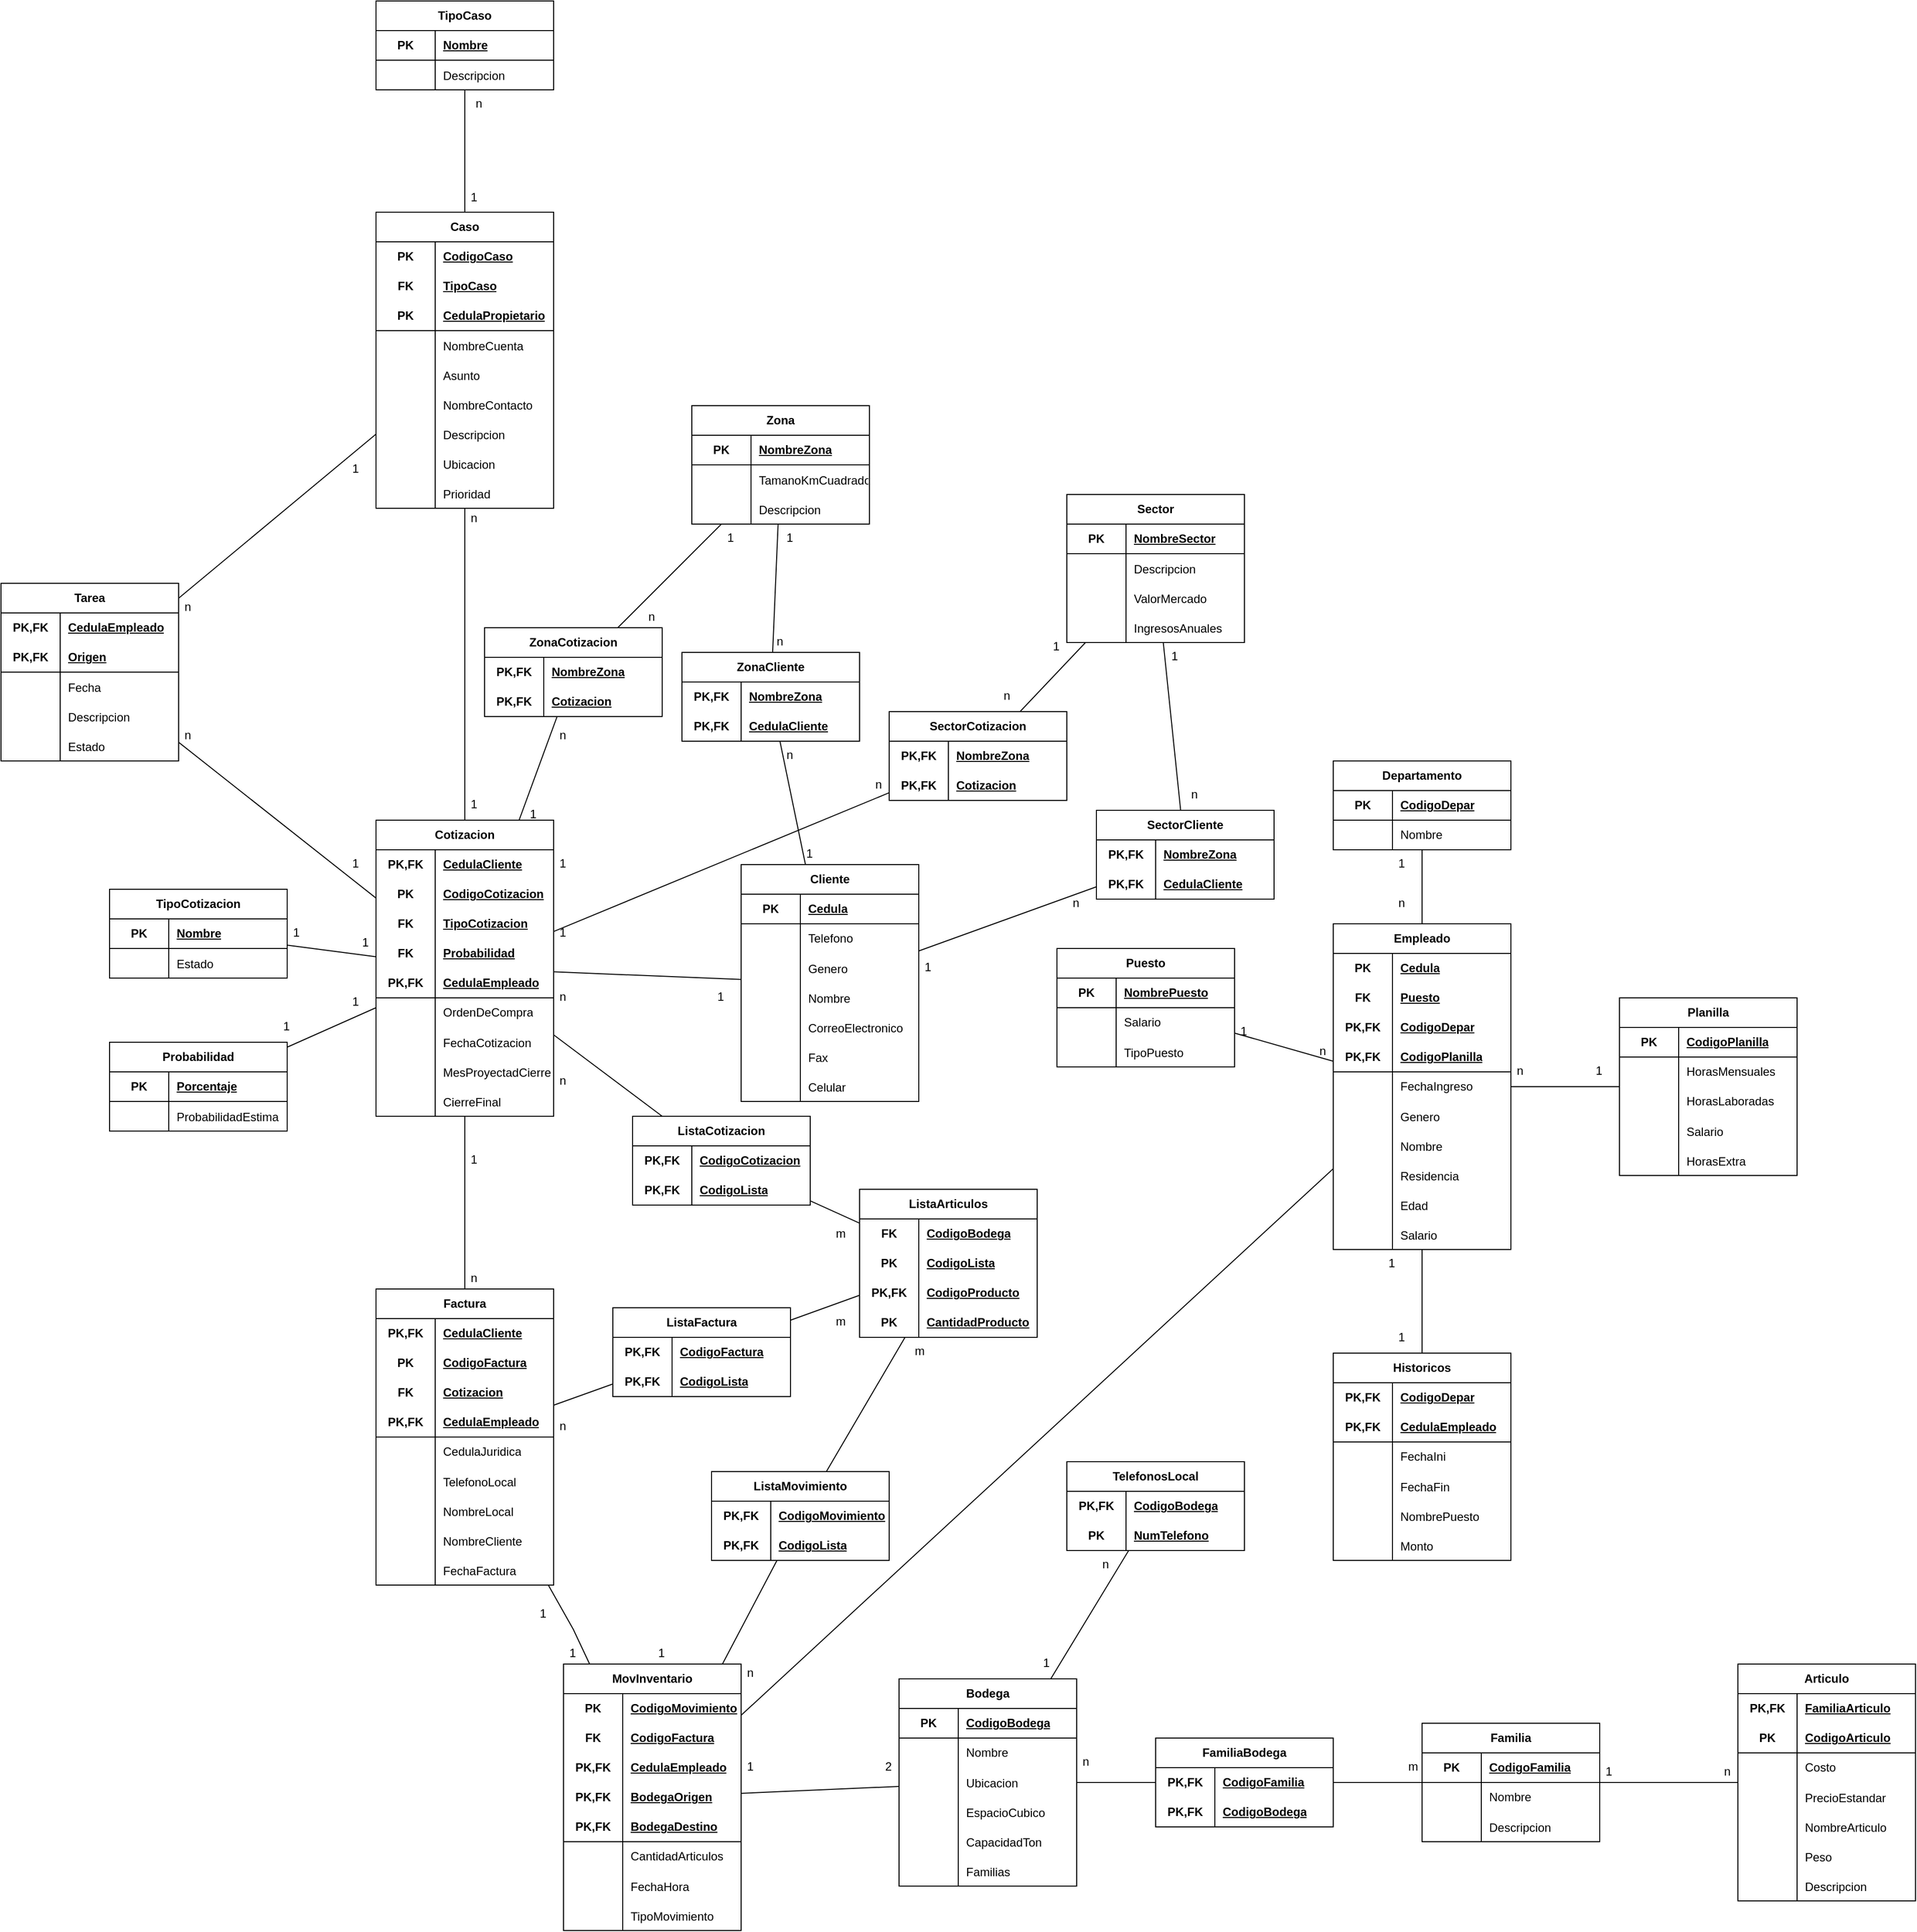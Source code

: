 <mxfile version="24.7.16">
  <diagram name="Página-1" id="XOLyhJNBpmlYoKebEo0X">
    <mxGraphModel dx="2501" dy="746" grid="1" gridSize="10" guides="1" tooltips="1" connect="1" arrows="1" fold="1" page="1" pageScale="1" pageWidth="827" pageHeight="1169" math="0" shadow="0">
      <root>
        <mxCell id="0" />
        <mxCell id="1" parent="0" />
        <mxCell id="6SKxedOSpJ0N4xCO5dDY-165" value="Cliente" style="shape=table;startSize=30;container=1;collapsible=1;childLayout=tableLayout;fixedRows=1;rowLines=0;fontStyle=1;align=center;resizeLast=1;html=1;whiteSpace=wrap;" parent="1" vertex="1">
          <mxGeometry x="190" y="1245" width="180" height="240" as="geometry" />
        </mxCell>
        <mxCell id="6SKxedOSpJ0N4xCO5dDY-172" value="" style="shape=tableRow;horizontal=0;startSize=0;swimlaneHead=0;swimlaneBody=0;fillColor=none;collapsible=0;dropTarget=0;points=[[0,0.5],[1,0.5]];portConstraint=eastwest;top=0;left=0;right=0;bottom=1;html=1;" parent="6SKxedOSpJ0N4xCO5dDY-165" vertex="1">
          <mxGeometry y="30" width="180" height="30" as="geometry" />
        </mxCell>
        <mxCell id="6SKxedOSpJ0N4xCO5dDY-173" value="PK" style="shape=partialRectangle;connectable=0;fillColor=none;top=0;left=0;bottom=0;right=0;fontStyle=1;overflow=hidden;html=1;whiteSpace=wrap;" parent="6SKxedOSpJ0N4xCO5dDY-172" vertex="1">
          <mxGeometry width="60" height="30" as="geometry">
            <mxRectangle width="60" height="30" as="alternateBounds" />
          </mxGeometry>
        </mxCell>
        <mxCell id="6SKxedOSpJ0N4xCO5dDY-174" value="Cedula" style="shape=partialRectangle;connectable=0;fillColor=none;top=0;left=0;bottom=0;right=0;align=left;spacingLeft=6;fontStyle=5;overflow=hidden;html=1;whiteSpace=wrap;" parent="6SKxedOSpJ0N4xCO5dDY-172" vertex="1">
          <mxGeometry x="60" width="120" height="30" as="geometry">
            <mxRectangle width="120" height="30" as="alternateBounds" />
          </mxGeometry>
        </mxCell>
        <mxCell id="6SKxedOSpJ0N4xCO5dDY-175" value="" style="shape=tableRow;horizontal=0;startSize=0;swimlaneHead=0;swimlaneBody=0;fillColor=none;collapsible=0;dropTarget=0;points=[[0,0.5],[1,0.5]];portConstraint=eastwest;top=0;left=0;right=0;bottom=0;html=1;" parent="6SKxedOSpJ0N4xCO5dDY-165" vertex="1">
          <mxGeometry y="60" width="180" height="30" as="geometry" />
        </mxCell>
        <mxCell id="6SKxedOSpJ0N4xCO5dDY-176" value="" style="shape=partialRectangle;connectable=0;fillColor=none;top=0;left=0;bottom=0;right=0;editable=1;overflow=hidden;html=1;whiteSpace=wrap;" parent="6SKxedOSpJ0N4xCO5dDY-175" vertex="1">
          <mxGeometry width="60" height="30" as="geometry">
            <mxRectangle width="60" height="30" as="alternateBounds" />
          </mxGeometry>
        </mxCell>
        <mxCell id="6SKxedOSpJ0N4xCO5dDY-177" value="Telefono" style="shape=partialRectangle;connectable=0;fillColor=none;top=0;left=0;bottom=0;right=0;align=left;spacingLeft=6;overflow=hidden;html=1;whiteSpace=wrap;" parent="6SKxedOSpJ0N4xCO5dDY-175" vertex="1">
          <mxGeometry x="60" width="120" height="30" as="geometry">
            <mxRectangle width="120" height="30" as="alternateBounds" />
          </mxGeometry>
        </mxCell>
        <mxCell id="6SKxedOSpJ0N4xCO5dDY-178" value="" style="shape=tableRow;horizontal=0;startSize=0;swimlaneHead=0;swimlaneBody=0;fillColor=none;collapsible=0;dropTarget=0;points=[[0,0.5],[1,0.5]];portConstraint=eastwest;top=0;left=0;right=0;bottom=0;" parent="6SKxedOSpJ0N4xCO5dDY-165" vertex="1">
          <mxGeometry y="90" width="180" height="30" as="geometry" />
        </mxCell>
        <mxCell id="6SKxedOSpJ0N4xCO5dDY-179" value="" style="shape=partialRectangle;connectable=0;fillColor=none;top=0;left=0;bottom=0;right=0;editable=1;overflow=hidden;" parent="6SKxedOSpJ0N4xCO5dDY-178" vertex="1">
          <mxGeometry width="60" height="30" as="geometry">
            <mxRectangle width="60" height="30" as="alternateBounds" />
          </mxGeometry>
        </mxCell>
        <mxCell id="6SKxedOSpJ0N4xCO5dDY-180" value="Genero" style="shape=partialRectangle;connectable=0;fillColor=none;top=0;left=0;bottom=0;right=0;align=left;spacingLeft=6;overflow=hidden;" parent="6SKxedOSpJ0N4xCO5dDY-178" vertex="1">
          <mxGeometry x="60" width="120" height="30" as="geometry">
            <mxRectangle width="120" height="30" as="alternateBounds" />
          </mxGeometry>
        </mxCell>
        <mxCell id="6SKxedOSpJ0N4xCO5dDY-181" value="" style="shape=tableRow;horizontal=0;startSize=0;swimlaneHead=0;swimlaneBody=0;fillColor=none;collapsible=0;dropTarget=0;points=[[0,0.5],[1,0.5]];portConstraint=eastwest;top=0;left=0;right=0;bottom=0;" parent="6SKxedOSpJ0N4xCO5dDY-165" vertex="1">
          <mxGeometry y="120" width="180" height="30" as="geometry" />
        </mxCell>
        <mxCell id="6SKxedOSpJ0N4xCO5dDY-182" value="" style="shape=partialRectangle;connectable=0;fillColor=none;top=0;left=0;bottom=0;right=0;editable=1;overflow=hidden;" parent="6SKxedOSpJ0N4xCO5dDY-181" vertex="1">
          <mxGeometry width="60" height="30" as="geometry">
            <mxRectangle width="60" height="30" as="alternateBounds" />
          </mxGeometry>
        </mxCell>
        <mxCell id="6SKxedOSpJ0N4xCO5dDY-183" value="Nombre" style="shape=partialRectangle;connectable=0;fillColor=none;top=0;left=0;bottom=0;right=0;align=left;spacingLeft=6;overflow=hidden;" parent="6SKxedOSpJ0N4xCO5dDY-181" vertex="1">
          <mxGeometry x="60" width="120" height="30" as="geometry">
            <mxRectangle width="120" height="30" as="alternateBounds" />
          </mxGeometry>
        </mxCell>
        <mxCell id="6SKxedOSpJ0N4xCO5dDY-184" value="" style="shape=tableRow;horizontal=0;startSize=0;swimlaneHead=0;swimlaneBody=0;fillColor=none;collapsible=0;dropTarget=0;points=[[0,0.5],[1,0.5]];portConstraint=eastwest;top=0;left=0;right=0;bottom=0;" parent="6SKxedOSpJ0N4xCO5dDY-165" vertex="1">
          <mxGeometry y="150" width="180" height="30" as="geometry" />
        </mxCell>
        <mxCell id="6SKxedOSpJ0N4xCO5dDY-185" value="" style="shape=partialRectangle;connectable=0;fillColor=none;top=0;left=0;bottom=0;right=0;editable=1;overflow=hidden;" parent="6SKxedOSpJ0N4xCO5dDY-184" vertex="1">
          <mxGeometry width="60" height="30" as="geometry">
            <mxRectangle width="60" height="30" as="alternateBounds" />
          </mxGeometry>
        </mxCell>
        <mxCell id="6SKxedOSpJ0N4xCO5dDY-186" value="CorreoElectronico" style="shape=partialRectangle;connectable=0;fillColor=none;top=0;left=0;bottom=0;right=0;align=left;spacingLeft=6;overflow=hidden;" parent="6SKxedOSpJ0N4xCO5dDY-184" vertex="1">
          <mxGeometry x="60" width="120" height="30" as="geometry">
            <mxRectangle width="120" height="30" as="alternateBounds" />
          </mxGeometry>
        </mxCell>
        <mxCell id="6SKxedOSpJ0N4xCO5dDY-187" value="" style="shape=tableRow;horizontal=0;startSize=0;swimlaneHead=0;swimlaneBody=0;fillColor=none;collapsible=0;dropTarget=0;points=[[0,0.5],[1,0.5]];portConstraint=eastwest;top=0;left=0;right=0;bottom=0;" parent="6SKxedOSpJ0N4xCO5dDY-165" vertex="1">
          <mxGeometry y="180" width="180" height="30" as="geometry" />
        </mxCell>
        <mxCell id="6SKxedOSpJ0N4xCO5dDY-188" value="" style="shape=partialRectangle;connectable=0;fillColor=none;top=0;left=0;bottom=0;right=0;editable=1;overflow=hidden;" parent="6SKxedOSpJ0N4xCO5dDY-187" vertex="1">
          <mxGeometry width="60" height="30" as="geometry">
            <mxRectangle width="60" height="30" as="alternateBounds" />
          </mxGeometry>
        </mxCell>
        <mxCell id="6SKxedOSpJ0N4xCO5dDY-189" value="Fax" style="shape=partialRectangle;connectable=0;fillColor=none;top=0;left=0;bottom=0;right=0;align=left;spacingLeft=6;overflow=hidden;" parent="6SKxedOSpJ0N4xCO5dDY-187" vertex="1">
          <mxGeometry x="60" width="120" height="30" as="geometry">
            <mxRectangle width="120" height="30" as="alternateBounds" />
          </mxGeometry>
        </mxCell>
        <mxCell id="6SKxedOSpJ0N4xCO5dDY-193" value="" style="shape=tableRow;horizontal=0;startSize=0;swimlaneHead=0;swimlaneBody=0;fillColor=none;collapsible=0;dropTarget=0;points=[[0,0.5],[1,0.5]];portConstraint=eastwest;top=0;left=0;right=0;bottom=0;" parent="6SKxedOSpJ0N4xCO5dDY-165" vertex="1">
          <mxGeometry y="210" width="180" height="30" as="geometry" />
        </mxCell>
        <mxCell id="6SKxedOSpJ0N4xCO5dDY-194" value="" style="shape=partialRectangle;connectable=0;fillColor=none;top=0;left=0;bottom=0;right=0;editable=1;overflow=hidden;" parent="6SKxedOSpJ0N4xCO5dDY-193" vertex="1">
          <mxGeometry width="60" height="30" as="geometry">
            <mxRectangle width="60" height="30" as="alternateBounds" />
          </mxGeometry>
        </mxCell>
        <mxCell id="6SKxedOSpJ0N4xCO5dDY-195" value="Celular" style="shape=partialRectangle;connectable=0;fillColor=none;top=0;left=0;bottom=0;right=0;align=left;spacingLeft=6;overflow=hidden;" parent="6SKxedOSpJ0N4xCO5dDY-193" vertex="1">
          <mxGeometry x="60" width="120" height="30" as="geometry">
            <mxRectangle width="120" height="30" as="alternateBounds" />
          </mxGeometry>
        </mxCell>
        <mxCell id="6SKxedOSpJ0N4xCO5dDY-199" value="Factura" style="shape=table;startSize=30;container=1;collapsible=1;childLayout=tableLayout;fixedRows=1;rowLines=0;fontStyle=1;align=center;resizeLast=1;html=1;whiteSpace=wrap;" parent="1" vertex="1">
          <mxGeometry x="-180" y="1675" width="180" height="300" as="geometry" />
        </mxCell>
        <mxCell id="6SKxedOSpJ0N4xCO5dDY-200" value="" style="shape=tableRow;horizontal=0;startSize=0;swimlaneHead=0;swimlaneBody=0;fillColor=none;collapsible=0;dropTarget=0;points=[[0,0.5],[1,0.5]];portConstraint=eastwest;top=0;left=0;right=0;bottom=0;html=1;" parent="6SKxedOSpJ0N4xCO5dDY-199" vertex="1">
          <mxGeometry y="30" width="180" height="30" as="geometry" />
        </mxCell>
        <mxCell id="6SKxedOSpJ0N4xCO5dDY-201" value="PK,FK" style="shape=partialRectangle;connectable=0;fillColor=none;top=0;left=0;bottom=0;right=0;fontStyle=1;overflow=hidden;html=1;whiteSpace=wrap;" parent="6SKxedOSpJ0N4xCO5dDY-200" vertex="1">
          <mxGeometry width="60" height="30" as="geometry">
            <mxRectangle width="60" height="30" as="alternateBounds" />
          </mxGeometry>
        </mxCell>
        <mxCell id="6SKxedOSpJ0N4xCO5dDY-202" value="CedulaCliente" style="shape=partialRectangle;connectable=0;fillColor=none;top=0;left=0;bottom=0;right=0;align=left;spacingLeft=6;fontStyle=5;overflow=hidden;html=1;whiteSpace=wrap;" parent="6SKxedOSpJ0N4xCO5dDY-200" vertex="1">
          <mxGeometry x="60" width="120" height="30" as="geometry">
            <mxRectangle width="120" height="30" as="alternateBounds" />
          </mxGeometry>
        </mxCell>
        <mxCell id="6SKxedOSpJ0N4xCO5dDY-203" value="" style="shape=tableRow;horizontal=0;startSize=0;swimlaneHead=0;swimlaneBody=0;fillColor=none;collapsible=0;dropTarget=0;points=[[0,0.5],[1,0.5]];portConstraint=eastwest;top=0;left=0;right=0;bottom=0;" parent="6SKxedOSpJ0N4xCO5dDY-199" vertex="1">
          <mxGeometry y="60" width="180" height="30" as="geometry" />
        </mxCell>
        <mxCell id="6SKxedOSpJ0N4xCO5dDY-204" value="&lt;b&gt;PK&lt;/b&gt;" style="shape=partialRectangle;connectable=0;fillColor=none;top=0;left=0;bottom=0;right=0;fontStyle=0;overflow=hidden;whiteSpace=wrap;html=1;" parent="6SKxedOSpJ0N4xCO5dDY-203" vertex="1">
          <mxGeometry width="60" height="30" as="geometry">
            <mxRectangle width="60" height="30" as="alternateBounds" />
          </mxGeometry>
        </mxCell>
        <mxCell id="6SKxedOSpJ0N4xCO5dDY-205" value="&lt;b&gt;&lt;u&gt;CodigoFactura&lt;/u&gt;&lt;/b&gt;" style="shape=partialRectangle;connectable=0;fillColor=none;top=0;left=0;bottom=0;right=0;align=left;spacingLeft=6;fontStyle=0;overflow=hidden;whiteSpace=wrap;html=1;" parent="6SKxedOSpJ0N4xCO5dDY-203" vertex="1">
          <mxGeometry x="60" width="120" height="30" as="geometry">
            <mxRectangle width="120" height="30" as="alternateBounds" />
          </mxGeometry>
        </mxCell>
        <mxCell id="XGYBnVXOnX9wDa8SHreR-9" value="" style="shape=tableRow;horizontal=0;startSize=0;swimlaneHead=0;swimlaneBody=0;fillColor=none;collapsible=0;dropTarget=0;points=[[0,0.5],[1,0.5]];portConstraint=eastwest;top=0;left=0;right=0;bottom=0;" parent="6SKxedOSpJ0N4xCO5dDY-199" vertex="1">
          <mxGeometry y="90" width="180" height="30" as="geometry" />
        </mxCell>
        <mxCell id="XGYBnVXOnX9wDa8SHreR-10" value="&lt;b&gt;FK&lt;/b&gt;" style="shape=partialRectangle;connectable=0;fillColor=none;top=0;left=0;bottom=0;right=0;fontStyle=0;overflow=hidden;whiteSpace=wrap;html=1;" parent="XGYBnVXOnX9wDa8SHreR-9" vertex="1">
          <mxGeometry width="60" height="30" as="geometry">
            <mxRectangle width="60" height="30" as="alternateBounds" />
          </mxGeometry>
        </mxCell>
        <mxCell id="XGYBnVXOnX9wDa8SHreR-11" value="&lt;u&gt;&lt;b&gt;Cotizacion&lt;/b&gt;&lt;/u&gt;" style="shape=partialRectangle;connectable=0;fillColor=none;top=0;left=0;bottom=0;right=0;align=left;spacingLeft=6;fontStyle=0;overflow=hidden;whiteSpace=wrap;html=1;" parent="XGYBnVXOnX9wDa8SHreR-9" vertex="1">
          <mxGeometry x="60" width="120" height="30" as="geometry">
            <mxRectangle width="120" height="30" as="alternateBounds" />
          </mxGeometry>
        </mxCell>
        <mxCell id="6SKxedOSpJ0N4xCO5dDY-206" value="" style="shape=tableRow;horizontal=0;startSize=0;swimlaneHead=0;swimlaneBody=0;fillColor=none;collapsible=0;dropTarget=0;points=[[0,0.5],[1,0.5]];portConstraint=eastwest;top=0;left=0;right=0;bottom=1;html=1;" parent="6SKxedOSpJ0N4xCO5dDY-199" vertex="1">
          <mxGeometry y="120" width="180" height="30" as="geometry" />
        </mxCell>
        <mxCell id="6SKxedOSpJ0N4xCO5dDY-207" value="PK,FK" style="shape=partialRectangle;connectable=0;fillColor=none;top=0;left=0;bottom=0;right=0;fontStyle=1;overflow=hidden;html=1;whiteSpace=wrap;" parent="6SKxedOSpJ0N4xCO5dDY-206" vertex="1">
          <mxGeometry width="60" height="30" as="geometry">
            <mxRectangle width="60" height="30" as="alternateBounds" />
          </mxGeometry>
        </mxCell>
        <mxCell id="6SKxedOSpJ0N4xCO5dDY-208" value="CedulaEmpleado" style="shape=partialRectangle;connectable=0;fillColor=none;top=0;left=0;bottom=0;right=0;align=left;spacingLeft=6;fontStyle=5;overflow=hidden;html=1;whiteSpace=wrap;" parent="6SKxedOSpJ0N4xCO5dDY-206" vertex="1">
          <mxGeometry x="60" width="120" height="30" as="geometry">
            <mxRectangle width="120" height="30" as="alternateBounds" />
          </mxGeometry>
        </mxCell>
        <mxCell id="6SKxedOSpJ0N4xCO5dDY-209" value="" style="shape=tableRow;horizontal=0;startSize=0;swimlaneHead=0;swimlaneBody=0;fillColor=none;collapsible=0;dropTarget=0;points=[[0,0.5],[1,0.5]];portConstraint=eastwest;top=0;left=0;right=0;bottom=0;html=1;" parent="6SKxedOSpJ0N4xCO5dDY-199" vertex="1">
          <mxGeometry y="150" width="180" height="30" as="geometry" />
        </mxCell>
        <mxCell id="6SKxedOSpJ0N4xCO5dDY-210" value="" style="shape=partialRectangle;connectable=0;fillColor=none;top=0;left=0;bottom=0;right=0;editable=1;overflow=hidden;html=1;whiteSpace=wrap;" parent="6SKxedOSpJ0N4xCO5dDY-209" vertex="1">
          <mxGeometry width="60" height="30" as="geometry">
            <mxRectangle width="60" height="30" as="alternateBounds" />
          </mxGeometry>
        </mxCell>
        <mxCell id="6SKxedOSpJ0N4xCO5dDY-211" value="CedulaJuridica" style="shape=partialRectangle;connectable=0;fillColor=none;top=0;left=0;bottom=0;right=0;align=left;spacingLeft=6;overflow=hidden;html=1;whiteSpace=wrap;" parent="6SKxedOSpJ0N4xCO5dDY-209" vertex="1">
          <mxGeometry x="60" width="120" height="30" as="geometry">
            <mxRectangle width="120" height="30" as="alternateBounds" />
          </mxGeometry>
        </mxCell>
        <mxCell id="6SKxedOSpJ0N4xCO5dDY-212" value="" style="shape=tableRow;horizontal=0;startSize=0;swimlaneHead=0;swimlaneBody=0;fillColor=none;collapsible=0;dropTarget=0;points=[[0,0.5],[1,0.5]];portConstraint=eastwest;top=0;left=0;right=0;bottom=0;" parent="6SKxedOSpJ0N4xCO5dDY-199" vertex="1">
          <mxGeometry y="180" width="180" height="30" as="geometry" />
        </mxCell>
        <mxCell id="6SKxedOSpJ0N4xCO5dDY-213" value="" style="shape=partialRectangle;connectable=0;fillColor=none;top=0;left=0;bottom=0;right=0;editable=1;overflow=hidden;" parent="6SKxedOSpJ0N4xCO5dDY-212" vertex="1">
          <mxGeometry width="60" height="30" as="geometry">
            <mxRectangle width="60" height="30" as="alternateBounds" />
          </mxGeometry>
        </mxCell>
        <mxCell id="6SKxedOSpJ0N4xCO5dDY-214" value="TelefonoLocal" style="shape=partialRectangle;connectable=0;fillColor=none;top=0;left=0;bottom=0;right=0;align=left;spacingLeft=6;overflow=hidden;" parent="6SKxedOSpJ0N4xCO5dDY-212" vertex="1">
          <mxGeometry x="60" width="120" height="30" as="geometry">
            <mxRectangle width="120" height="30" as="alternateBounds" />
          </mxGeometry>
        </mxCell>
        <mxCell id="6SKxedOSpJ0N4xCO5dDY-215" value="" style="shape=tableRow;horizontal=0;startSize=0;swimlaneHead=0;swimlaneBody=0;fillColor=none;collapsible=0;dropTarget=0;points=[[0,0.5],[1,0.5]];portConstraint=eastwest;top=0;left=0;right=0;bottom=0;" parent="6SKxedOSpJ0N4xCO5dDY-199" vertex="1">
          <mxGeometry y="210" width="180" height="30" as="geometry" />
        </mxCell>
        <mxCell id="6SKxedOSpJ0N4xCO5dDY-216" value="" style="shape=partialRectangle;connectable=0;fillColor=none;top=0;left=0;bottom=0;right=0;editable=1;overflow=hidden;" parent="6SKxedOSpJ0N4xCO5dDY-215" vertex="1">
          <mxGeometry width="60" height="30" as="geometry">
            <mxRectangle width="60" height="30" as="alternateBounds" />
          </mxGeometry>
        </mxCell>
        <mxCell id="6SKxedOSpJ0N4xCO5dDY-217" value="NombreLocal" style="shape=partialRectangle;connectable=0;fillColor=none;top=0;left=0;bottom=0;right=0;align=left;spacingLeft=6;overflow=hidden;" parent="6SKxedOSpJ0N4xCO5dDY-215" vertex="1">
          <mxGeometry x="60" width="120" height="30" as="geometry">
            <mxRectangle width="120" height="30" as="alternateBounds" />
          </mxGeometry>
        </mxCell>
        <mxCell id="6SKxedOSpJ0N4xCO5dDY-218" value="" style="shape=tableRow;horizontal=0;startSize=0;swimlaneHead=0;swimlaneBody=0;fillColor=none;collapsible=0;dropTarget=0;points=[[0,0.5],[1,0.5]];portConstraint=eastwest;top=0;left=0;right=0;bottom=0;" parent="6SKxedOSpJ0N4xCO5dDY-199" vertex="1">
          <mxGeometry y="240" width="180" height="30" as="geometry" />
        </mxCell>
        <mxCell id="6SKxedOSpJ0N4xCO5dDY-219" value="" style="shape=partialRectangle;connectable=0;fillColor=none;top=0;left=0;bottom=0;right=0;editable=1;overflow=hidden;" parent="6SKxedOSpJ0N4xCO5dDY-218" vertex="1">
          <mxGeometry width="60" height="30" as="geometry">
            <mxRectangle width="60" height="30" as="alternateBounds" />
          </mxGeometry>
        </mxCell>
        <mxCell id="6SKxedOSpJ0N4xCO5dDY-220" value="NombreCliente" style="shape=partialRectangle;connectable=0;fillColor=none;top=0;left=0;bottom=0;right=0;align=left;spacingLeft=6;overflow=hidden;" parent="6SKxedOSpJ0N4xCO5dDY-218" vertex="1">
          <mxGeometry x="60" width="120" height="30" as="geometry">
            <mxRectangle width="120" height="30" as="alternateBounds" />
          </mxGeometry>
        </mxCell>
        <mxCell id="6SKxedOSpJ0N4xCO5dDY-221" value="" style="shape=tableRow;horizontal=0;startSize=0;swimlaneHead=0;swimlaneBody=0;fillColor=none;collapsible=0;dropTarget=0;points=[[0,0.5],[1,0.5]];portConstraint=eastwest;top=0;left=0;right=0;bottom=0;" parent="6SKxedOSpJ0N4xCO5dDY-199" vertex="1">
          <mxGeometry y="270" width="180" height="30" as="geometry" />
        </mxCell>
        <mxCell id="6SKxedOSpJ0N4xCO5dDY-222" value="" style="shape=partialRectangle;connectable=0;fillColor=none;top=0;left=0;bottom=0;right=0;editable=1;overflow=hidden;" parent="6SKxedOSpJ0N4xCO5dDY-221" vertex="1">
          <mxGeometry width="60" height="30" as="geometry">
            <mxRectangle width="60" height="30" as="alternateBounds" />
          </mxGeometry>
        </mxCell>
        <mxCell id="6SKxedOSpJ0N4xCO5dDY-223" value="FechaFactura" style="shape=partialRectangle;connectable=0;fillColor=none;top=0;left=0;bottom=0;right=0;align=left;spacingLeft=6;overflow=hidden;" parent="6SKxedOSpJ0N4xCO5dDY-221" vertex="1">
          <mxGeometry x="60" width="120" height="30" as="geometry">
            <mxRectangle width="120" height="30" as="alternateBounds" />
          </mxGeometry>
        </mxCell>
        <mxCell id="6SKxedOSpJ0N4xCO5dDY-233" value="Articulo" style="shape=table;startSize=30;container=1;collapsible=1;childLayout=tableLayout;fixedRows=1;rowLines=0;fontStyle=1;align=center;resizeLast=1;html=1;whiteSpace=wrap;" parent="1" vertex="1">
          <mxGeometry x="1200" y="2055" width="180" height="240" as="geometry" />
        </mxCell>
        <mxCell id="6SKxedOSpJ0N4xCO5dDY-234" value="" style="shape=tableRow;horizontal=0;startSize=0;swimlaneHead=0;swimlaneBody=0;fillColor=none;collapsible=0;dropTarget=0;points=[[0,0.5],[1,0.5]];portConstraint=eastwest;top=0;left=0;right=0;bottom=0;html=1;" parent="6SKxedOSpJ0N4xCO5dDY-233" vertex="1">
          <mxGeometry y="30" width="180" height="30" as="geometry" />
        </mxCell>
        <mxCell id="6SKxedOSpJ0N4xCO5dDY-235" value="PK,FK" style="shape=partialRectangle;connectable=0;fillColor=none;top=0;left=0;bottom=0;right=0;fontStyle=1;overflow=hidden;html=1;whiteSpace=wrap;" parent="6SKxedOSpJ0N4xCO5dDY-234" vertex="1">
          <mxGeometry width="60" height="30" as="geometry">
            <mxRectangle width="60" height="30" as="alternateBounds" />
          </mxGeometry>
        </mxCell>
        <mxCell id="6SKxedOSpJ0N4xCO5dDY-236" value="FamiliaArticulo" style="shape=partialRectangle;connectable=0;fillColor=none;top=0;left=0;bottom=0;right=0;align=left;spacingLeft=6;fontStyle=5;overflow=hidden;html=1;whiteSpace=wrap;" parent="6SKxedOSpJ0N4xCO5dDY-234" vertex="1">
          <mxGeometry x="60" width="120" height="30" as="geometry">
            <mxRectangle width="120" height="30" as="alternateBounds" />
          </mxGeometry>
        </mxCell>
        <mxCell id="6SKxedOSpJ0N4xCO5dDY-240" value="" style="shape=tableRow;horizontal=0;startSize=0;swimlaneHead=0;swimlaneBody=0;fillColor=none;collapsible=0;dropTarget=0;points=[[0,0.5],[1,0.5]];portConstraint=eastwest;top=0;left=0;right=0;bottom=1;html=1;" parent="6SKxedOSpJ0N4xCO5dDY-233" vertex="1">
          <mxGeometry y="60" width="180" height="30" as="geometry" />
        </mxCell>
        <mxCell id="6SKxedOSpJ0N4xCO5dDY-241" value="PK" style="shape=partialRectangle;connectable=0;fillColor=none;top=0;left=0;bottom=0;right=0;fontStyle=1;overflow=hidden;html=1;whiteSpace=wrap;" parent="6SKxedOSpJ0N4xCO5dDY-240" vertex="1">
          <mxGeometry width="60" height="30" as="geometry">
            <mxRectangle width="60" height="30" as="alternateBounds" />
          </mxGeometry>
        </mxCell>
        <mxCell id="6SKxedOSpJ0N4xCO5dDY-242" value="&lt;b&gt;&lt;u&gt;CodigoArticulo&lt;/u&gt;&lt;/b&gt;" style="shape=partialRectangle;connectable=0;fillColor=none;top=0;left=0;bottom=0;right=0;align=left;spacingLeft=6;fontStyle=5;overflow=hidden;html=1;whiteSpace=wrap;" parent="6SKxedOSpJ0N4xCO5dDY-240" vertex="1">
          <mxGeometry x="60" width="120" height="30" as="geometry">
            <mxRectangle width="120" height="30" as="alternateBounds" />
          </mxGeometry>
        </mxCell>
        <mxCell id="6SKxedOSpJ0N4xCO5dDY-243" value="" style="shape=tableRow;horizontal=0;startSize=0;swimlaneHead=0;swimlaneBody=0;fillColor=none;collapsible=0;dropTarget=0;points=[[0,0.5],[1,0.5]];portConstraint=eastwest;top=0;left=0;right=0;bottom=0;html=1;" parent="6SKxedOSpJ0N4xCO5dDY-233" vertex="1">
          <mxGeometry y="90" width="180" height="30" as="geometry" />
        </mxCell>
        <mxCell id="6SKxedOSpJ0N4xCO5dDY-244" value="" style="shape=partialRectangle;connectable=0;fillColor=none;top=0;left=0;bottom=0;right=0;editable=1;overflow=hidden;html=1;whiteSpace=wrap;" parent="6SKxedOSpJ0N4xCO5dDY-243" vertex="1">
          <mxGeometry width="60" height="30" as="geometry">
            <mxRectangle width="60" height="30" as="alternateBounds" />
          </mxGeometry>
        </mxCell>
        <mxCell id="6SKxedOSpJ0N4xCO5dDY-245" value="Costo" style="shape=partialRectangle;connectable=0;fillColor=none;top=0;left=0;bottom=0;right=0;align=left;spacingLeft=6;overflow=hidden;html=1;whiteSpace=wrap;" parent="6SKxedOSpJ0N4xCO5dDY-243" vertex="1">
          <mxGeometry x="60" width="120" height="30" as="geometry">
            <mxRectangle width="120" height="30" as="alternateBounds" />
          </mxGeometry>
        </mxCell>
        <mxCell id="6SKxedOSpJ0N4xCO5dDY-246" value="" style="shape=tableRow;horizontal=0;startSize=0;swimlaneHead=0;swimlaneBody=0;fillColor=none;collapsible=0;dropTarget=0;points=[[0,0.5],[1,0.5]];portConstraint=eastwest;top=0;left=0;right=0;bottom=0;" parent="6SKxedOSpJ0N4xCO5dDY-233" vertex="1">
          <mxGeometry y="120" width="180" height="30" as="geometry" />
        </mxCell>
        <mxCell id="6SKxedOSpJ0N4xCO5dDY-247" value="" style="shape=partialRectangle;connectable=0;fillColor=none;top=0;left=0;bottom=0;right=0;editable=1;overflow=hidden;" parent="6SKxedOSpJ0N4xCO5dDY-246" vertex="1">
          <mxGeometry width="60" height="30" as="geometry">
            <mxRectangle width="60" height="30" as="alternateBounds" />
          </mxGeometry>
        </mxCell>
        <mxCell id="6SKxedOSpJ0N4xCO5dDY-248" value="PrecioEstandar" style="shape=partialRectangle;connectable=0;fillColor=none;top=0;left=0;bottom=0;right=0;align=left;spacingLeft=6;overflow=hidden;" parent="6SKxedOSpJ0N4xCO5dDY-246" vertex="1">
          <mxGeometry x="60" width="120" height="30" as="geometry">
            <mxRectangle width="120" height="30" as="alternateBounds" />
          </mxGeometry>
        </mxCell>
        <mxCell id="6SKxedOSpJ0N4xCO5dDY-249" value="" style="shape=tableRow;horizontal=0;startSize=0;swimlaneHead=0;swimlaneBody=0;fillColor=none;collapsible=0;dropTarget=0;points=[[0,0.5],[1,0.5]];portConstraint=eastwest;top=0;left=0;right=0;bottom=0;" parent="6SKxedOSpJ0N4xCO5dDY-233" vertex="1">
          <mxGeometry y="150" width="180" height="30" as="geometry" />
        </mxCell>
        <mxCell id="6SKxedOSpJ0N4xCO5dDY-250" value="" style="shape=partialRectangle;connectable=0;fillColor=none;top=0;left=0;bottom=0;right=0;editable=1;overflow=hidden;" parent="6SKxedOSpJ0N4xCO5dDY-249" vertex="1">
          <mxGeometry width="60" height="30" as="geometry">
            <mxRectangle width="60" height="30" as="alternateBounds" />
          </mxGeometry>
        </mxCell>
        <mxCell id="6SKxedOSpJ0N4xCO5dDY-251" value="NombreArticulo" style="shape=partialRectangle;connectable=0;fillColor=none;top=0;left=0;bottom=0;right=0;align=left;spacingLeft=6;overflow=hidden;" parent="6SKxedOSpJ0N4xCO5dDY-249" vertex="1">
          <mxGeometry x="60" width="120" height="30" as="geometry">
            <mxRectangle width="120" height="30" as="alternateBounds" />
          </mxGeometry>
        </mxCell>
        <mxCell id="6SKxedOSpJ0N4xCO5dDY-252" value="" style="shape=tableRow;horizontal=0;startSize=0;swimlaneHead=0;swimlaneBody=0;fillColor=none;collapsible=0;dropTarget=0;points=[[0,0.5],[1,0.5]];portConstraint=eastwest;top=0;left=0;right=0;bottom=0;" parent="6SKxedOSpJ0N4xCO5dDY-233" vertex="1">
          <mxGeometry y="180" width="180" height="30" as="geometry" />
        </mxCell>
        <mxCell id="6SKxedOSpJ0N4xCO5dDY-253" value="" style="shape=partialRectangle;connectable=0;fillColor=none;top=0;left=0;bottom=0;right=0;editable=1;overflow=hidden;" parent="6SKxedOSpJ0N4xCO5dDY-252" vertex="1">
          <mxGeometry width="60" height="30" as="geometry">
            <mxRectangle width="60" height="30" as="alternateBounds" />
          </mxGeometry>
        </mxCell>
        <mxCell id="6SKxedOSpJ0N4xCO5dDY-254" value="Peso" style="shape=partialRectangle;connectable=0;fillColor=none;top=0;left=0;bottom=0;right=0;align=left;spacingLeft=6;overflow=hidden;" parent="6SKxedOSpJ0N4xCO5dDY-252" vertex="1">
          <mxGeometry x="60" width="120" height="30" as="geometry">
            <mxRectangle width="120" height="30" as="alternateBounds" />
          </mxGeometry>
        </mxCell>
        <mxCell id="6SKxedOSpJ0N4xCO5dDY-255" value="" style="shape=tableRow;horizontal=0;startSize=0;swimlaneHead=0;swimlaneBody=0;fillColor=none;collapsible=0;dropTarget=0;points=[[0,0.5],[1,0.5]];portConstraint=eastwest;top=0;left=0;right=0;bottom=0;" parent="6SKxedOSpJ0N4xCO5dDY-233" vertex="1">
          <mxGeometry y="210" width="180" height="30" as="geometry" />
        </mxCell>
        <mxCell id="6SKxedOSpJ0N4xCO5dDY-256" value="" style="shape=partialRectangle;connectable=0;fillColor=none;top=0;left=0;bottom=0;right=0;editable=1;overflow=hidden;" parent="6SKxedOSpJ0N4xCO5dDY-255" vertex="1">
          <mxGeometry width="60" height="30" as="geometry">
            <mxRectangle width="60" height="30" as="alternateBounds" />
          </mxGeometry>
        </mxCell>
        <mxCell id="6SKxedOSpJ0N4xCO5dDY-257" value="Descripcion" style="shape=partialRectangle;connectable=0;fillColor=none;top=0;left=0;bottom=0;right=0;align=left;spacingLeft=6;overflow=hidden;" parent="6SKxedOSpJ0N4xCO5dDY-255" vertex="1">
          <mxGeometry x="60" width="120" height="30" as="geometry">
            <mxRectangle width="120" height="30" as="alternateBounds" />
          </mxGeometry>
        </mxCell>
        <mxCell id="6SKxedOSpJ0N4xCO5dDY-261" value="MovInventario" style="shape=table;startSize=30;container=1;collapsible=1;childLayout=tableLayout;fixedRows=1;rowLines=0;fontStyle=1;align=center;resizeLast=1;html=1;whiteSpace=wrap;" parent="1" vertex="1">
          <mxGeometry x="10" y="2055" width="180" height="270" as="geometry" />
        </mxCell>
        <mxCell id="6OUvhaXAN_0pL5dGUzpP-9" value="" style="shape=tableRow;horizontal=0;startSize=0;swimlaneHead=0;swimlaneBody=0;fillColor=none;collapsible=0;dropTarget=0;points=[[0,0.5],[1,0.5]];portConstraint=eastwest;top=0;left=0;right=0;bottom=0;" parent="6SKxedOSpJ0N4xCO5dDY-261" vertex="1">
          <mxGeometry y="30" width="180" height="30" as="geometry" />
        </mxCell>
        <mxCell id="6OUvhaXAN_0pL5dGUzpP-10" value="&lt;b&gt;PK&lt;/b&gt;" style="shape=partialRectangle;connectable=0;fillColor=none;top=0;left=0;bottom=0;right=0;fontStyle=0;overflow=hidden;whiteSpace=wrap;html=1;" parent="6OUvhaXAN_0pL5dGUzpP-9" vertex="1">
          <mxGeometry width="60" height="30" as="geometry">
            <mxRectangle width="60" height="30" as="alternateBounds" />
          </mxGeometry>
        </mxCell>
        <mxCell id="6OUvhaXAN_0pL5dGUzpP-11" value="&lt;b&gt;&lt;u&gt;CodigoMovimiento&lt;/u&gt;&lt;/b&gt;" style="shape=partialRectangle;connectable=0;fillColor=none;top=0;left=0;bottom=0;right=0;align=left;spacingLeft=6;fontStyle=0;overflow=hidden;whiteSpace=wrap;html=1;" parent="6OUvhaXAN_0pL5dGUzpP-9" vertex="1">
          <mxGeometry x="60" width="120" height="30" as="geometry">
            <mxRectangle width="120" height="30" as="alternateBounds" />
          </mxGeometry>
        </mxCell>
        <mxCell id="XGYBnVXOnX9wDa8SHreR-21" value="" style="shape=tableRow;horizontal=0;startSize=0;swimlaneHead=0;swimlaneBody=0;fillColor=none;collapsible=0;dropTarget=0;points=[[0,0.5],[1,0.5]];portConstraint=eastwest;top=0;left=0;right=0;bottom=0;" parent="6SKxedOSpJ0N4xCO5dDY-261" vertex="1">
          <mxGeometry y="60" width="180" height="30" as="geometry" />
        </mxCell>
        <mxCell id="XGYBnVXOnX9wDa8SHreR-22" value="&lt;b&gt;FK&lt;/b&gt;" style="shape=partialRectangle;connectable=0;fillColor=none;top=0;left=0;bottom=0;right=0;fontStyle=0;overflow=hidden;whiteSpace=wrap;html=1;" parent="XGYBnVXOnX9wDa8SHreR-21" vertex="1">
          <mxGeometry width="60" height="30" as="geometry">
            <mxRectangle width="60" height="30" as="alternateBounds" />
          </mxGeometry>
        </mxCell>
        <mxCell id="XGYBnVXOnX9wDa8SHreR-23" value="&lt;b&gt;&lt;u&gt;CodigoFactura&lt;/u&gt;&lt;/b&gt;" style="shape=partialRectangle;connectable=0;fillColor=none;top=0;left=0;bottom=0;right=0;align=left;spacingLeft=6;fontStyle=0;overflow=hidden;whiteSpace=wrap;html=1;" parent="XGYBnVXOnX9wDa8SHreR-21" vertex="1">
          <mxGeometry x="60" width="120" height="30" as="geometry">
            <mxRectangle width="120" height="30" as="alternateBounds" />
          </mxGeometry>
        </mxCell>
        <mxCell id="6SKxedOSpJ0N4xCO5dDY-262" value="" style="shape=tableRow;horizontal=0;startSize=0;swimlaneHead=0;swimlaneBody=0;fillColor=none;collapsible=0;dropTarget=0;points=[[0,0.5],[1,0.5]];portConstraint=eastwest;top=0;left=0;right=0;bottom=0;html=1;" parent="6SKxedOSpJ0N4xCO5dDY-261" vertex="1">
          <mxGeometry y="90" width="180" height="30" as="geometry" />
        </mxCell>
        <mxCell id="6SKxedOSpJ0N4xCO5dDY-263" value="PK,FK" style="shape=partialRectangle;connectable=0;fillColor=none;top=0;left=0;bottom=0;right=0;fontStyle=1;overflow=hidden;html=1;whiteSpace=wrap;" parent="6SKxedOSpJ0N4xCO5dDY-262" vertex="1">
          <mxGeometry width="60" height="30" as="geometry">
            <mxRectangle width="60" height="30" as="alternateBounds" />
          </mxGeometry>
        </mxCell>
        <mxCell id="6SKxedOSpJ0N4xCO5dDY-264" value="CedulaEmpleado" style="shape=partialRectangle;connectable=0;fillColor=none;top=0;left=0;bottom=0;right=0;align=left;spacingLeft=6;fontStyle=5;overflow=hidden;html=1;whiteSpace=wrap;" parent="6SKxedOSpJ0N4xCO5dDY-262" vertex="1">
          <mxGeometry x="60" width="120" height="30" as="geometry">
            <mxRectangle width="120" height="30" as="alternateBounds" />
          </mxGeometry>
        </mxCell>
        <mxCell id="6SKxedOSpJ0N4xCO5dDY-265" value="" style="shape=tableRow;horizontal=0;startSize=0;swimlaneHead=0;swimlaneBody=0;fillColor=none;collapsible=0;dropTarget=0;points=[[0,0.5],[1,0.5]];portConstraint=eastwest;top=0;left=0;right=0;bottom=0;" parent="6SKxedOSpJ0N4xCO5dDY-261" vertex="1">
          <mxGeometry y="120" width="180" height="30" as="geometry" />
        </mxCell>
        <mxCell id="6SKxedOSpJ0N4xCO5dDY-266" value="&lt;b&gt;PK,FK&lt;/b&gt;" style="shape=partialRectangle;connectable=0;fillColor=none;top=0;left=0;bottom=0;right=0;fontStyle=0;overflow=hidden;whiteSpace=wrap;html=1;" parent="6SKxedOSpJ0N4xCO5dDY-265" vertex="1">
          <mxGeometry width="60" height="30" as="geometry">
            <mxRectangle width="60" height="30" as="alternateBounds" />
          </mxGeometry>
        </mxCell>
        <mxCell id="6SKxedOSpJ0N4xCO5dDY-267" value="&lt;b&gt;&lt;u&gt;BodegaOrigen&lt;/u&gt;&lt;/b&gt;" style="shape=partialRectangle;connectable=0;fillColor=none;top=0;left=0;bottom=0;right=0;align=left;spacingLeft=6;fontStyle=0;overflow=hidden;whiteSpace=wrap;html=1;" parent="6SKxedOSpJ0N4xCO5dDY-265" vertex="1">
          <mxGeometry x="60" width="120" height="30" as="geometry">
            <mxRectangle width="120" height="30" as="alternateBounds" />
          </mxGeometry>
        </mxCell>
        <mxCell id="6SKxedOSpJ0N4xCO5dDY-268" value="" style="shape=tableRow;horizontal=0;startSize=0;swimlaneHead=0;swimlaneBody=0;fillColor=none;collapsible=0;dropTarget=0;points=[[0,0.5],[1,0.5]];portConstraint=eastwest;top=0;left=0;right=0;bottom=1;html=1;" parent="6SKxedOSpJ0N4xCO5dDY-261" vertex="1">
          <mxGeometry y="150" width="180" height="30" as="geometry" />
        </mxCell>
        <mxCell id="6SKxedOSpJ0N4xCO5dDY-269" value="PK,FK" style="shape=partialRectangle;connectable=0;fillColor=none;top=0;left=0;bottom=0;right=0;fontStyle=1;overflow=hidden;html=1;whiteSpace=wrap;" parent="6SKxedOSpJ0N4xCO5dDY-268" vertex="1">
          <mxGeometry width="60" height="30" as="geometry">
            <mxRectangle width="60" height="30" as="alternateBounds" />
          </mxGeometry>
        </mxCell>
        <mxCell id="6SKxedOSpJ0N4xCO5dDY-270" value="BodegaDestino" style="shape=partialRectangle;connectable=0;fillColor=none;top=0;left=0;bottom=0;right=0;align=left;spacingLeft=6;fontStyle=5;overflow=hidden;html=1;whiteSpace=wrap;" parent="6SKxedOSpJ0N4xCO5dDY-268" vertex="1">
          <mxGeometry x="60" width="120" height="30" as="geometry">
            <mxRectangle width="120" height="30" as="alternateBounds" />
          </mxGeometry>
        </mxCell>
        <mxCell id="6SKxedOSpJ0N4xCO5dDY-271" value="" style="shape=tableRow;horizontal=0;startSize=0;swimlaneHead=0;swimlaneBody=0;fillColor=none;collapsible=0;dropTarget=0;points=[[0,0.5],[1,0.5]];portConstraint=eastwest;top=0;left=0;right=0;bottom=0;html=1;" parent="6SKxedOSpJ0N4xCO5dDY-261" vertex="1">
          <mxGeometry y="180" width="180" height="30" as="geometry" />
        </mxCell>
        <mxCell id="6SKxedOSpJ0N4xCO5dDY-272" value="" style="shape=partialRectangle;connectable=0;fillColor=none;top=0;left=0;bottom=0;right=0;editable=1;overflow=hidden;html=1;whiteSpace=wrap;" parent="6SKxedOSpJ0N4xCO5dDY-271" vertex="1">
          <mxGeometry width="60" height="30" as="geometry">
            <mxRectangle width="60" height="30" as="alternateBounds" />
          </mxGeometry>
        </mxCell>
        <mxCell id="6SKxedOSpJ0N4xCO5dDY-273" value="CantidadArticulos" style="shape=partialRectangle;connectable=0;fillColor=none;top=0;left=0;bottom=0;right=0;align=left;spacingLeft=6;overflow=hidden;html=1;whiteSpace=wrap;" parent="6SKxedOSpJ0N4xCO5dDY-271" vertex="1">
          <mxGeometry x="60" width="120" height="30" as="geometry">
            <mxRectangle width="120" height="30" as="alternateBounds" />
          </mxGeometry>
        </mxCell>
        <mxCell id="6SKxedOSpJ0N4xCO5dDY-277" value="" style="shape=tableRow;horizontal=0;startSize=0;swimlaneHead=0;swimlaneBody=0;fillColor=none;collapsible=0;dropTarget=0;points=[[0,0.5],[1,0.5]];portConstraint=eastwest;top=0;left=0;right=0;bottom=0;" parent="6SKxedOSpJ0N4xCO5dDY-261" vertex="1">
          <mxGeometry y="210" width="180" height="30" as="geometry" />
        </mxCell>
        <mxCell id="6SKxedOSpJ0N4xCO5dDY-278" value="" style="shape=partialRectangle;connectable=0;fillColor=none;top=0;left=0;bottom=0;right=0;editable=1;overflow=hidden;" parent="6SKxedOSpJ0N4xCO5dDY-277" vertex="1">
          <mxGeometry width="60" height="30" as="geometry">
            <mxRectangle width="60" height="30" as="alternateBounds" />
          </mxGeometry>
        </mxCell>
        <mxCell id="6SKxedOSpJ0N4xCO5dDY-279" value="FechaHora" style="shape=partialRectangle;connectable=0;fillColor=none;top=0;left=0;bottom=0;right=0;align=left;spacingLeft=6;overflow=hidden;" parent="6SKxedOSpJ0N4xCO5dDY-277" vertex="1">
          <mxGeometry x="60" width="120" height="30" as="geometry">
            <mxRectangle width="120" height="30" as="alternateBounds" />
          </mxGeometry>
        </mxCell>
        <mxCell id="6SKxedOSpJ0N4xCO5dDY-280" value="" style="shape=tableRow;horizontal=0;startSize=0;swimlaneHead=0;swimlaneBody=0;fillColor=none;collapsible=0;dropTarget=0;points=[[0,0.5],[1,0.5]];portConstraint=eastwest;top=0;left=0;right=0;bottom=0;" parent="6SKxedOSpJ0N4xCO5dDY-261" vertex="1">
          <mxGeometry y="240" width="180" height="30" as="geometry" />
        </mxCell>
        <mxCell id="6SKxedOSpJ0N4xCO5dDY-281" value="" style="shape=partialRectangle;connectable=0;fillColor=none;top=0;left=0;bottom=0;right=0;editable=1;overflow=hidden;" parent="6SKxedOSpJ0N4xCO5dDY-280" vertex="1">
          <mxGeometry width="60" height="30" as="geometry">
            <mxRectangle width="60" height="30" as="alternateBounds" />
          </mxGeometry>
        </mxCell>
        <mxCell id="6SKxedOSpJ0N4xCO5dDY-282" value="TipoMovimiento" style="shape=partialRectangle;connectable=0;fillColor=none;top=0;left=0;bottom=0;right=0;align=left;spacingLeft=6;overflow=hidden;" parent="6SKxedOSpJ0N4xCO5dDY-280" vertex="1">
          <mxGeometry x="60" width="120" height="30" as="geometry">
            <mxRectangle width="120" height="30" as="alternateBounds" />
          </mxGeometry>
        </mxCell>
        <mxCell id="6SKxedOSpJ0N4xCO5dDY-311" value="Bodega" style="shape=table;startSize=30;container=1;collapsible=1;childLayout=tableLayout;fixedRows=1;rowLines=0;fontStyle=1;align=center;resizeLast=1;html=1;whiteSpace=wrap;" parent="1" vertex="1">
          <mxGeometry x="350" y="2070" width="180" height="210" as="geometry" />
        </mxCell>
        <mxCell id="6SKxedOSpJ0N4xCO5dDY-318" value="" style="shape=tableRow;horizontal=0;startSize=0;swimlaneHead=0;swimlaneBody=0;fillColor=none;collapsible=0;dropTarget=0;points=[[0,0.5],[1,0.5]];portConstraint=eastwest;top=0;left=0;right=0;bottom=1;html=1;" parent="6SKxedOSpJ0N4xCO5dDY-311" vertex="1">
          <mxGeometry y="30" width="180" height="30" as="geometry" />
        </mxCell>
        <mxCell id="6SKxedOSpJ0N4xCO5dDY-319" value="PK" style="shape=partialRectangle;connectable=0;fillColor=none;top=0;left=0;bottom=0;right=0;fontStyle=1;overflow=hidden;html=1;whiteSpace=wrap;" parent="6SKxedOSpJ0N4xCO5dDY-318" vertex="1">
          <mxGeometry width="60" height="30" as="geometry">
            <mxRectangle width="60" height="30" as="alternateBounds" />
          </mxGeometry>
        </mxCell>
        <mxCell id="6SKxedOSpJ0N4xCO5dDY-320" value="CodigoBodega" style="shape=partialRectangle;connectable=0;fillColor=none;top=0;left=0;bottom=0;right=0;align=left;spacingLeft=6;fontStyle=5;overflow=hidden;html=1;whiteSpace=wrap;" parent="6SKxedOSpJ0N4xCO5dDY-318" vertex="1">
          <mxGeometry x="60" width="120" height="30" as="geometry">
            <mxRectangle width="120" height="30" as="alternateBounds" />
          </mxGeometry>
        </mxCell>
        <mxCell id="6SKxedOSpJ0N4xCO5dDY-321" value="" style="shape=tableRow;horizontal=0;startSize=0;swimlaneHead=0;swimlaneBody=0;fillColor=none;collapsible=0;dropTarget=0;points=[[0,0.5],[1,0.5]];portConstraint=eastwest;top=0;left=0;right=0;bottom=0;html=1;" parent="6SKxedOSpJ0N4xCO5dDY-311" vertex="1">
          <mxGeometry y="60" width="180" height="30" as="geometry" />
        </mxCell>
        <mxCell id="6SKxedOSpJ0N4xCO5dDY-322" value="" style="shape=partialRectangle;connectable=0;fillColor=none;top=0;left=0;bottom=0;right=0;editable=1;overflow=hidden;html=1;whiteSpace=wrap;" parent="6SKxedOSpJ0N4xCO5dDY-321" vertex="1">
          <mxGeometry width="60" height="30" as="geometry">
            <mxRectangle width="60" height="30" as="alternateBounds" />
          </mxGeometry>
        </mxCell>
        <mxCell id="6SKxedOSpJ0N4xCO5dDY-323" value="Nombre" style="shape=partialRectangle;connectable=0;fillColor=none;top=0;left=0;bottom=0;right=0;align=left;spacingLeft=6;overflow=hidden;html=1;whiteSpace=wrap;" parent="6SKxedOSpJ0N4xCO5dDY-321" vertex="1">
          <mxGeometry x="60" width="120" height="30" as="geometry">
            <mxRectangle width="120" height="30" as="alternateBounds" />
          </mxGeometry>
        </mxCell>
        <mxCell id="6SKxedOSpJ0N4xCO5dDY-324" value="" style="shape=tableRow;horizontal=0;startSize=0;swimlaneHead=0;swimlaneBody=0;fillColor=none;collapsible=0;dropTarget=0;points=[[0,0.5],[1,0.5]];portConstraint=eastwest;top=0;left=0;right=0;bottom=0;" parent="6SKxedOSpJ0N4xCO5dDY-311" vertex="1">
          <mxGeometry y="90" width="180" height="30" as="geometry" />
        </mxCell>
        <mxCell id="6SKxedOSpJ0N4xCO5dDY-325" value="" style="shape=partialRectangle;connectable=0;fillColor=none;top=0;left=0;bottom=0;right=0;editable=1;overflow=hidden;" parent="6SKxedOSpJ0N4xCO5dDY-324" vertex="1">
          <mxGeometry width="60" height="30" as="geometry">
            <mxRectangle width="60" height="30" as="alternateBounds" />
          </mxGeometry>
        </mxCell>
        <mxCell id="6SKxedOSpJ0N4xCO5dDY-326" value="Ubicacion" style="shape=partialRectangle;connectable=0;fillColor=none;top=0;left=0;bottom=0;right=0;align=left;spacingLeft=6;overflow=hidden;" parent="6SKxedOSpJ0N4xCO5dDY-324" vertex="1">
          <mxGeometry x="60" width="120" height="30" as="geometry">
            <mxRectangle width="120" height="30" as="alternateBounds" />
          </mxGeometry>
        </mxCell>
        <mxCell id="6SKxedOSpJ0N4xCO5dDY-327" value="" style="shape=tableRow;horizontal=0;startSize=0;swimlaneHead=0;swimlaneBody=0;fillColor=none;collapsible=0;dropTarget=0;points=[[0,0.5],[1,0.5]];portConstraint=eastwest;top=0;left=0;right=0;bottom=0;" parent="6SKxedOSpJ0N4xCO5dDY-311" vertex="1">
          <mxGeometry y="120" width="180" height="30" as="geometry" />
        </mxCell>
        <mxCell id="6SKxedOSpJ0N4xCO5dDY-328" value="" style="shape=partialRectangle;connectable=0;fillColor=none;top=0;left=0;bottom=0;right=0;editable=1;overflow=hidden;" parent="6SKxedOSpJ0N4xCO5dDY-327" vertex="1">
          <mxGeometry width="60" height="30" as="geometry">
            <mxRectangle width="60" height="30" as="alternateBounds" />
          </mxGeometry>
        </mxCell>
        <mxCell id="6SKxedOSpJ0N4xCO5dDY-329" value="EspacioCubico" style="shape=partialRectangle;connectable=0;fillColor=none;top=0;left=0;bottom=0;right=0;align=left;spacingLeft=6;overflow=hidden;" parent="6SKxedOSpJ0N4xCO5dDY-327" vertex="1">
          <mxGeometry x="60" width="120" height="30" as="geometry">
            <mxRectangle width="120" height="30" as="alternateBounds" />
          </mxGeometry>
        </mxCell>
        <mxCell id="6SKxedOSpJ0N4xCO5dDY-330" value="" style="shape=tableRow;horizontal=0;startSize=0;swimlaneHead=0;swimlaneBody=0;fillColor=none;collapsible=0;dropTarget=0;points=[[0,0.5],[1,0.5]];portConstraint=eastwest;top=0;left=0;right=0;bottom=0;" parent="6SKxedOSpJ0N4xCO5dDY-311" vertex="1">
          <mxGeometry y="150" width="180" height="30" as="geometry" />
        </mxCell>
        <mxCell id="6SKxedOSpJ0N4xCO5dDY-331" value="" style="shape=partialRectangle;connectable=0;fillColor=none;top=0;left=0;bottom=0;right=0;editable=1;overflow=hidden;" parent="6SKxedOSpJ0N4xCO5dDY-330" vertex="1">
          <mxGeometry width="60" height="30" as="geometry">
            <mxRectangle width="60" height="30" as="alternateBounds" />
          </mxGeometry>
        </mxCell>
        <mxCell id="6SKxedOSpJ0N4xCO5dDY-332" value="CapacidadTon" style="shape=partialRectangle;connectable=0;fillColor=none;top=0;left=0;bottom=0;right=0;align=left;spacingLeft=6;overflow=hidden;" parent="6SKxedOSpJ0N4xCO5dDY-330" vertex="1">
          <mxGeometry x="60" width="120" height="30" as="geometry">
            <mxRectangle width="120" height="30" as="alternateBounds" />
          </mxGeometry>
        </mxCell>
        <mxCell id="6SKxedOSpJ0N4xCO5dDY-333" value="" style="shape=tableRow;horizontal=0;startSize=0;swimlaneHead=0;swimlaneBody=0;fillColor=none;collapsible=0;dropTarget=0;points=[[0,0.5],[1,0.5]];portConstraint=eastwest;top=0;left=0;right=0;bottom=0;" parent="6SKxedOSpJ0N4xCO5dDY-311" vertex="1">
          <mxGeometry y="180" width="180" height="30" as="geometry" />
        </mxCell>
        <mxCell id="6SKxedOSpJ0N4xCO5dDY-334" value="" style="shape=partialRectangle;connectable=0;fillColor=none;top=0;left=0;bottom=0;right=0;editable=1;overflow=hidden;" parent="6SKxedOSpJ0N4xCO5dDY-333" vertex="1">
          <mxGeometry width="60" height="30" as="geometry">
            <mxRectangle width="60" height="30" as="alternateBounds" />
          </mxGeometry>
        </mxCell>
        <mxCell id="6SKxedOSpJ0N4xCO5dDY-335" value="Familias" style="shape=partialRectangle;connectable=0;fillColor=none;top=0;left=0;bottom=0;right=0;align=left;spacingLeft=6;overflow=hidden;" parent="6SKxedOSpJ0N4xCO5dDY-333" vertex="1">
          <mxGeometry x="60" width="120" height="30" as="geometry">
            <mxRectangle width="120" height="30" as="alternateBounds" />
          </mxGeometry>
        </mxCell>
        <mxCell id="6SKxedOSpJ0N4xCO5dDY-339" value="Familia" style="shape=table;startSize=30;container=1;collapsible=1;childLayout=tableLayout;fixedRows=1;rowLines=0;fontStyle=1;align=center;resizeLast=1;html=1;whiteSpace=wrap;" parent="1" vertex="1">
          <mxGeometry x="880" y="2115" width="180" height="120" as="geometry" />
        </mxCell>
        <mxCell id="6SKxedOSpJ0N4xCO5dDY-340" value="" style="shape=tableRow;horizontal=0;startSize=0;swimlaneHead=0;swimlaneBody=0;fillColor=none;collapsible=0;dropTarget=0;points=[[0,0.5],[1,0.5]];portConstraint=eastwest;top=0;left=0;right=0;bottom=1;html=1;" parent="6SKxedOSpJ0N4xCO5dDY-339" vertex="1">
          <mxGeometry y="30" width="180" height="30" as="geometry" />
        </mxCell>
        <mxCell id="6SKxedOSpJ0N4xCO5dDY-341" value="PK" style="shape=partialRectangle;connectable=0;fillColor=none;top=0;left=0;bottom=0;right=0;fontStyle=1;overflow=hidden;html=1;whiteSpace=wrap;" parent="6SKxedOSpJ0N4xCO5dDY-340" vertex="1">
          <mxGeometry width="60" height="30" as="geometry">
            <mxRectangle width="60" height="30" as="alternateBounds" />
          </mxGeometry>
        </mxCell>
        <mxCell id="6SKxedOSpJ0N4xCO5dDY-342" value="CodigoFamilia" style="shape=partialRectangle;connectable=0;fillColor=none;top=0;left=0;bottom=0;right=0;align=left;spacingLeft=6;fontStyle=5;overflow=hidden;html=1;whiteSpace=wrap;" parent="6SKxedOSpJ0N4xCO5dDY-340" vertex="1">
          <mxGeometry x="60" width="120" height="30" as="geometry">
            <mxRectangle width="120" height="30" as="alternateBounds" />
          </mxGeometry>
        </mxCell>
        <mxCell id="6SKxedOSpJ0N4xCO5dDY-343" value="" style="shape=tableRow;horizontal=0;startSize=0;swimlaneHead=0;swimlaneBody=0;fillColor=none;collapsible=0;dropTarget=0;points=[[0,0.5],[1,0.5]];portConstraint=eastwest;top=0;left=0;right=0;bottom=0;html=1;" parent="6SKxedOSpJ0N4xCO5dDY-339" vertex="1">
          <mxGeometry y="60" width="180" height="30" as="geometry" />
        </mxCell>
        <mxCell id="6SKxedOSpJ0N4xCO5dDY-344" value="" style="shape=partialRectangle;connectable=0;fillColor=none;top=0;left=0;bottom=0;right=0;editable=1;overflow=hidden;html=1;whiteSpace=wrap;" parent="6SKxedOSpJ0N4xCO5dDY-343" vertex="1">
          <mxGeometry width="60" height="30" as="geometry">
            <mxRectangle width="60" height="30" as="alternateBounds" />
          </mxGeometry>
        </mxCell>
        <mxCell id="6SKxedOSpJ0N4xCO5dDY-345" value="Nombre" style="shape=partialRectangle;connectable=0;fillColor=none;top=0;left=0;bottom=0;right=0;align=left;spacingLeft=6;overflow=hidden;html=1;whiteSpace=wrap;" parent="6SKxedOSpJ0N4xCO5dDY-343" vertex="1">
          <mxGeometry x="60" width="120" height="30" as="geometry">
            <mxRectangle width="120" height="30" as="alternateBounds" />
          </mxGeometry>
        </mxCell>
        <mxCell id="6SKxedOSpJ0N4xCO5dDY-346" value="" style="shape=tableRow;horizontal=0;startSize=0;swimlaneHead=0;swimlaneBody=0;fillColor=none;collapsible=0;dropTarget=0;points=[[0,0.5],[1,0.5]];portConstraint=eastwest;top=0;left=0;right=0;bottom=0;" parent="6SKxedOSpJ0N4xCO5dDY-339" vertex="1">
          <mxGeometry y="90" width="180" height="30" as="geometry" />
        </mxCell>
        <mxCell id="6SKxedOSpJ0N4xCO5dDY-347" value="" style="shape=partialRectangle;connectable=0;fillColor=none;top=0;left=0;bottom=0;right=0;editable=1;overflow=hidden;" parent="6SKxedOSpJ0N4xCO5dDY-346" vertex="1">
          <mxGeometry width="60" height="30" as="geometry">
            <mxRectangle width="60" height="30" as="alternateBounds" />
          </mxGeometry>
        </mxCell>
        <mxCell id="6SKxedOSpJ0N4xCO5dDY-348" value="Descripcion" style="shape=partialRectangle;connectable=0;fillColor=none;top=0;left=0;bottom=0;right=0;align=left;spacingLeft=6;overflow=hidden;" parent="6SKxedOSpJ0N4xCO5dDY-346" vertex="1">
          <mxGeometry x="60" width="120" height="30" as="geometry">
            <mxRectangle width="120" height="30" as="alternateBounds" />
          </mxGeometry>
        </mxCell>
        <mxCell id="6SKxedOSpJ0N4xCO5dDY-358" value="ListaArticulos" style="shape=table;startSize=30;container=1;collapsible=1;childLayout=tableLayout;fixedRows=1;rowLines=0;fontStyle=1;align=center;resizeLast=1;html=1;whiteSpace=wrap;" parent="1" vertex="1">
          <mxGeometry x="310" y="1574" width="180" height="150" as="geometry" />
        </mxCell>
        <mxCell id="Kghp-S9_a3oO0dd5eIrZ-122" value="" style="shape=tableRow;horizontal=0;startSize=0;swimlaneHead=0;swimlaneBody=0;fillColor=none;collapsible=0;dropTarget=0;points=[[0,0.5],[1,0.5]];portConstraint=eastwest;top=0;left=0;right=0;bottom=0;" parent="6SKxedOSpJ0N4xCO5dDY-358" vertex="1">
          <mxGeometry y="30" width="180" height="30" as="geometry" />
        </mxCell>
        <mxCell id="Kghp-S9_a3oO0dd5eIrZ-123" value="&lt;b&gt;FK&lt;/b&gt;" style="shape=partialRectangle;connectable=0;fillColor=none;top=0;left=0;bottom=0;right=0;fontStyle=0;overflow=hidden;whiteSpace=wrap;html=1;" parent="Kghp-S9_a3oO0dd5eIrZ-122" vertex="1">
          <mxGeometry width="60" height="30" as="geometry">
            <mxRectangle width="60" height="30" as="alternateBounds" />
          </mxGeometry>
        </mxCell>
        <mxCell id="Kghp-S9_a3oO0dd5eIrZ-124" value="&lt;b&gt;&lt;u&gt;CodigoBodega&lt;/u&gt;&lt;/b&gt;" style="shape=partialRectangle;connectable=0;fillColor=none;top=0;left=0;bottom=0;right=0;align=left;spacingLeft=6;fontStyle=0;overflow=hidden;whiteSpace=wrap;html=1;" parent="Kghp-S9_a3oO0dd5eIrZ-122" vertex="1">
          <mxGeometry x="60" width="120" height="30" as="geometry">
            <mxRectangle width="120" height="30" as="alternateBounds" />
          </mxGeometry>
        </mxCell>
        <mxCell id="Kghp-S9_a3oO0dd5eIrZ-118" value="" style="shape=tableRow;horizontal=0;startSize=0;swimlaneHead=0;swimlaneBody=0;fillColor=none;collapsible=0;dropTarget=0;points=[[0,0.5],[1,0.5]];portConstraint=eastwest;top=0;left=0;right=0;bottom=0;" parent="6SKxedOSpJ0N4xCO5dDY-358" vertex="1">
          <mxGeometry y="60" width="180" height="30" as="geometry" />
        </mxCell>
        <mxCell id="Kghp-S9_a3oO0dd5eIrZ-119" value="&lt;b&gt;PK&lt;/b&gt;" style="shape=partialRectangle;connectable=0;fillColor=none;top=0;left=0;bottom=0;right=0;fontStyle=0;overflow=hidden;whiteSpace=wrap;html=1;" parent="Kghp-S9_a3oO0dd5eIrZ-118" vertex="1">
          <mxGeometry width="60" height="30" as="geometry">
            <mxRectangle width="60" height="30" as="alternateBounds" />
          </mxGeometry>
        </mxCell>
        <mxCell id="Kghp-S9_a3oO0dd5eIrZ-120" value="&lt;b&gt;&lt;u&gt;CodigoLista&lt;/u&gt;&lt;/b&gt;" style="shape=partialRectangle;connectable=0;fillColor=none;top=0;left=0;bottom=0;right=0;align=left;spacingLeft=6;fontStyle=0;overflow=hidden;whiteSpace=wrap;html=1;" parent="Kghp-S9_a3oO0dd5eIrZ-118" vertex="1">
          <mxGeometry x="60" width="120" height="30" as="geometry">
            <mxRectangle width="120" height="30" as="alternateBounds" />
          </mxGeometry>
        </mxCell>
        <mxCell id="6SKxedOSpJ0N4xCO5dDY-359" value="" style="shape=tableRow;horizontal=0;startSize=0;swimlaneHead=0;swimlaneBody=0;fillColor=none;collapsible=0;dropTarget=0;points=[[0,0.5],[1,0.5]];portConstraint=eastwest;top=0;left=0;right=0;bottom=0;html=1;" parent="6SKxedOSpJ0N4xCO5dDY-358" vertex="1">
          <mxGeometry y="90" width="180" height="30" as="geometry" />
        </mxCell>
        <mxCell id="6SKxedOSpJ0N4xCO5dDY-360" value="PK,FK" style="shape=partialRectangle;connectable=0;fillColor=none;top=0;left=0;bottom=0;right=0;fontStyle=1;overflow=hidden;html=1;whiteSpace=wrap;" parent="6SKxedOSpJ0N4xCO5dDY-359" vertex="1">
          <mxGeometry width="60" height="30" as="geometry">
            <mxRectangle width="60" height="30" as="alternateBounds" />
          </mxGeometry>
        </mxCell>
        <mxCell id="6SKxedOSpJ0N4xCO5dDY-361" value="CodigoProducto" style="shape=partialRectangle;connectable=0;fillColor=none;top=0;left=0;bottom=0;right=0;align=left;spacingLeft=6;fontStyle=5;overflow=hidden;html=1;whiteSpace=wrap;" parent="6SKxedOSpJ0N4xCO5dDY-359" vertex="1">
          <mxGeometry x="60" width="120" height="30" as="geometry">
            <mxRectangle width="120" height="30" as="alternateBounds" />
          </mxGeometry>
        </mxCell>
        <mxCell id="6SKxedOSpJ0N4xCO5dDY-365" value="" style="shape=tableRow;horizontal=0;startSize=0;swimlaneHead=0;swimlaneBody=0;fillColor=none;collapsible=0;dropTarget=0;points=[[0,0.5],[1,0.5]];portConstraint=eastwest;top=0;left=0;right=0;bottom=1;html=1;" parent="6SKxedOSpJ0N4xCO5dDY-358" vertex="1">
          <mxGeometry y="120" width="180" height="30" as="geometry" />
        </mxCell>
        <mxCell id="6SKxedOSpJ0N4xCO5dDY-366" value="PK" style="shape=partialRectangle;connectable=0;fillColor=none;top=0;left=0;bottom=0;right=0;fontStyle=1;overflow=hidden;html=1;whiteSpace=wrap;" parent="6SKxedOSpJ0N4xCO5dDY-365" vertex="1">
          <mxGeometry width="60" height="30" as="geometry">
            <mxRectangle width="60" height="30" as="alternateBounds" />
          </mxGeometry>
        </mxCell>
        <mxCell id="6SKxedOSpJ0N4xCO5dDY-367" value="&lt;b&gt;&lt;u&gt;CantidadProducto&lt;/u&gt;&lt;/b&gt;" style="shape=partialRectangle;connectable=0;fillColor=none;top=0;left=0;bottom=0;right=0;align=left;spacingLeft=6;fontStyle=5;overflow=hidden;html=1;whiteSpace=wrap;" parent="6SKxedOSpJ0N4xCO5dDY-365" vertex="1">
          <mxGeometry x="60" width="120" height="30" as="geometry">
            <mxRectangle width="120" height="30" as="alternateBounds" />
          </mxGeometry>
        </mxCell>
        <mxCell id="6SKxedOSpJ0N4xCO5dDY-380" value="Cotizacion" style="shape=table;startSize=30;container=1;collapsible=1;childLayout=tableLayout;fixedRows=1;rowLines=0;fontStyle=1;align=center;resizeLast=1;html=1;whiteSpace=wrap;" parent="1" vertex="1">
          <mxGeometry x="-180" y="1200" width="180" height="300" as="geometry" />
        </mxCell>
        <mxCell id="6SKxedOSpJ0N4xCO5dDY-381" value="" style="shape=tableRow;horizontal=0;startSize=0;swimlaneHead=0;swimlaneBody=0;fillColor=none;collapsible=0;dropTarget=0;points=[[0,0.5],[1,0.5]];portConstraint=eastwest;top=0;left=0;right=0;bottom=0;html=1;" parent="6SKxedOSpJ0N4xCO5dDY-380" vertex="1">
          <mxGeometry y="30" width="180" height="30" as="geometry" />
        </mxCell>
        <mxCell id="6SKxedOSpJ0N4xCO5dDY-382" value="PK,FK" style="shape=partialRectangle;connectable=0;fillColor=none;top=0;left=0;bottom=0;right=0;fontStyle=1;overflow=hidden;html=1;whiteSpace=wrap;" parent="6SKxedOSpJ0N4xCO5dDY-381" vertex="1">
          <mxGeometry width="60" height="30" as="geometry">
            <mxRectangle width="60" height="30" as="alternateBounds" />
          </mxGeometry>
        </mxCell>
        <mxCell id="6SKxedOSpJ0N4xCO5dDY-383" value="CedulaCliente" style="shape=partialRectangle;connectable=0;fillColor=none;top=0;left=0;bottom=0;right=0;align=left;spacingLeft=6;fontStyle=5;overflow=hidden;html=1;whiteSpace=wrap;" parent="6SKxedOSpJ0N4xCO5dDY-381" vertex="1">
          <mxGeometry x="60" width="120" height="30" as="geometry">
            <mxRectangle width="120" height="30" as="alternateBounds" />
          </mxGeometry>
        </mxCell>
        <mxCell id="6SKxedOSpJ0N4xCO5dDY-384" value="" style="shape=tableRow;horizontal=0;startSize=0;swimlaneHead=0;swimlaneBody=0;fillColor=none;collapsible=0;dropTarget=0;points=[[0,0.5],[1,0.5]];portConstraint=eastwest;top=0;left=0;right=0;bottom=0;" parent="6SKxedOSpJ0N4xCO5dDY-380" vertex="1">
          <mxGeometry y="60" width="180" height="30" as="geometry" />
        </mxCell>
        <mxCell id="6SKxedOSpJ0N4xCO5dDY-385" value="&lt;b&gt;PK&lt;/b&gt;" style="shape=partialRectangle;connectable=0;fillColor=none;top=0;left=0;bottom=0;right=0;fontStyle=0;overflow=hidden;whiteSpace=wrap;html=1;" parent="6SKxedOSpJ0N4xCO5dDY-384" vertex="1">
          <mxGeometry width="60" height="30" as="geometry">
            <mxRectangle width="60" height="30" as="alternateBounds" />
          </mxGeometry>
        </mxCell>
        <mxCell id="6SKxedOSpJ0N4xCO5dDY-386" value="&lt;b&gt;&lt;u&gt;CodigoCotizacion&lt;/u&gt;&lt;/b&gt;" style="shape=partialRectangle;connectable=0;fillColor=none;top=0;left=0;bottom=0;right=0;align=left;spacingLeft=6;fontStyle=0;overflow=hidden;whiteSpace=wrap;html=1;" parent="6SKxedOSpJ0N4xCO5dDY-384" vertex="1">
          <mxGeometry x="60" width="120" height="30" as="geometry">
            <mxRectangle width="120" height="30" as="alternateBounds" />
          </mxGeometry>
        </mxCell>
        <mxCell id="lNiTgLJDb1PTyox6Y6aR-39" value="" style="shape=tableRow;horizontal=0;startSize=0;swimlaneHead=0;swimlaneBody=0;fillColor=none;collapsible=0;dropTarget=0;points=[[0,0.5],[1,0.5]];portConstraint=eastwest;top=0;left=0;right=0;bottom=0;" parent="6SKxedOSpJ0N4xCO5dDY-380" vertex="1">
          <mxGeometry y="90" width="180" height="30" as="geometry" />
        </mxCell>
        <mxCell id="lNiTgLJDb1PTyox6Y6aR-40" value="&lt;b&gt;FK&lt;/b&gt;" style="shape=partialRectangle;connectable=0;fillColor=none;top=0;left=0;bottom=0;right=0;fontStyle=0;overflow=hidden;whiteSpace=wrap;html=1;" parent="lNiTgLJDb1PTyox6Y6aR-39" vertex="1">
          <mxGeometry width="60" height="30" as="geometry">
            <mxRectangle width="60" height="30" as="alternateBounds" />
          </mxGeometry>
        </mxCell>
        <mxCell id="lNiTgLJDb1PTyox6Y6aR-41" value="&lt;b&gt;&lt;u&gt;TipoCotizacion&lt;/u&gt;&lt;/b&gt;" style="shape=partialRectangle;connectable=0;fillColor=none;top=0;left=0;bottom=0;right=0;align=left;spacingLeft=6;fontStyle=0;overflow=hidden;whiteSpace=wrap;html=1;" parent="lNiTgLJDb1PTyox6Y6aR-39" vertex="1">
          <mxGeometry x="60" width="120" height="30" as="geometry">
            <mxRectangle width="120" height="30" as="alternateBounds" />
          </mxGeometry>
        </mxCell>
        <mxCell id="lNiTgLJDb1PTyox6Y6aR-35" value="" style="shape=tableRow;horizontal=0;startSize=0;swimlaneHead=0;swimlaneBody=0;fillColor=none;collapsible=0;dropTarget=0;points=[[0,0.5],[1,0.5]];portConstraint=eastwest;top=0;left=0;right=0;bottom=0;" parent="6SKxedOSpJ0N4xCO5dDY-380" vertex="1">
          <mxGeometry y="120" width="180" height="30" as="geometry" />
        </mxCell>
        <mxCell id="lNiTgLJDb1PTyox6Y6aR-36" value="&lt;b&gt;FK&lt;/b&gt;" style="shape=partialRectangle;connectable=0;fillColor=none;top=0;left=0;bottom=0;right=0;fontStyle=0;overflow=hidden;whiteSpace=wrap;html=1;" parent="lNiTgLJDb1PTyox6Y6aR-35" vertex="1">
          <mxGeometry width="60" height="30" as="geometry">
            <mxRectangle width="60" height="30" as="alternateBounds" />
          </mxGeometry>
        </mxCell>
        <mxCell id="lNiTgLJDb1PTyox6Y6aR-37" value="&lt;b&gt;&lt;u&gt;Probabilidad&lt;/u&gt;&lt;/b&gt;" style="shape=partialRectangle;connectable=0;fillColor=none;top=0;left=0;bottom=0;right=0;align=left;spacingLeft=6;fontStyle=0;overflow=hidden;whiteSpace=wrap;html=1;" parent="lNiTgLJDb1PTyox6Y6aR-35" vertex="1">
          <mxGeometry x="60" width="120" height="30" as="geometry">
            <mxRectangle width="120" height="30" as="alternateBounds" />
          </mxGeometry>
        </mxCell>
        <mxCell id="6SKxedOSpJ0N4xCO5dDY-387" value="" style="shape=tableRow;horizontal=0;startSize=0;swimlaneHead=0;swimlaneBody=0;fillColor=none;collapsible=0;dropTarget=0;points=[[0,0.5],[1,0.5]];portConstraint=eastwest;top=0;left=0;right=0;bottom=1;html=1;" parent="6SKxedOSpJ0N4xCO5dDY-380" vertex="1">
          <mxGeometry y="150" width="180" height="30" as="geometry" />
        </mxCell>
        <mxCell id="6SKxedOSpJ0N4xCO5dDY-388" value="PK,FK" style="shape=partialRectangle;connectable=0;fillColor=none;top=0;left=0;bottom=0;right=0;fontStyle=1;overflow=hidden;html=1;whiteSpace=wrap;" parent="6SKxedOSpJ0N4xCO5dDY-387" vertex="1">
          <mxGeometry width="60" height="30" as="geometry">
            <mxRectangle width="60" height="30" as="alternateBounds" />
          </mxGeometry>
        </mxCell>
        <mxCell id="6SKxedOSpJ0N4xCO5dDY-389" value="CedulaEmpleado" style="shape=partialRectangle;connectable=0;fillColor=none;top=0;left=0;bottom=0;right=0;align=left;spacingLeft=6;fontStyle=5;overflow=hidden;html=1;whiteSpace=wrap;" parent="6SKxedOSpJ0N4xCO5dDY-387" vertex="1">
          <mxGeometry x="60" width="120" height="30" as="geometry">
            <mxRectangle width="120" height="30" as="alternateBounds" />
          </mxGeometry>
        </mxCell>
        <mxCell id="6SKxedOSpJ0N4xCO5dDY-390" value="" style="shape=tableRow;horizontal=0;startSize=0;swimlaneHead=0;swimlaneBody=0;fillColor=none;collapsible=0;dropTarget=0;points=[[0,0.5],[1,0.5]];portConstraint=eastwest;top=0;left=0;right=0;bottom=0;html=1;" parent="6SKxedOSpJ0N4xCO5dDY-380" vertex="1">
          <mxGeometry y="180" width="180" height="30" as="geometry" />
        </mxCell>
        <mxCell id="6SKxedOSpJ0N4xCO5dDY-391" value="" style="shape=partialRectangle;connectable=0;fillColor=none;top=0;left=0;bottom=0;right=0;editable=1;overflow=hidden;html=1;whiteSpace=wrap;" parent="6SKxedOSpJ0N4xCO5dDY-390" vertex="1">
          <mxGeometry width="60" height="30" as="geometry">
            <mxRectangle width="60" height="30" as="alternateBounds" />
          </mxGeometry>
        </mxCell>
        <mxCell id="6SKxedOSpJ0N4xCO5dDY-392" value="OrdenDeCompra" style="shape=partialRectangle;connectable=0;fillColor=none;top=0;left=0;bottom=0;right=0;align=left;spacingLeft=6;overflow=hidden;html=1;whiteSpace=wrap;" parent="6SKxedOSpJ0N4xCO5dDY-390" vertex="1">
          <mxGeometry x="60" width="120" height="30" as="geometry">
            <mxRectangle width="120" height="30" as="alternateBounds" />
          </mxGeometry>
        </mxCell>
        <mxCell id="6SKxedOSpJ0N4xCO5dDY-393" value="" style="shape=tableRow;horizontal=0;startSize=0;swimlaneHead=0;swimlaneBody=0;fillColor=none;collapsible=0;dropTarget=0;points=[[0,0.5],[1,0.5]];portConstraint=eastwest;top=0;left=0;right=0;bottom=0;" parent="6SKxedOSpJ0N4xCO5dDY-380" vertex="1">
          <mxGeometry y="210" width="180" height="30" as="geometry" />
        </mxCell>
        <mxCell id="6SKxedOSpJ0N4xCO5dDY-394" value="" style="shape=partialRectangle;connectable=0;fillColor=none;top=0;left=0;bottom=0;right=0;editable=1;overflow=hidden;" parent="6SKxedOSpJ0N4xCO5dDY-393" vertex="1">
          <mxGeometry width="60" height="30" as="geometry">
            <mxRectangle width="60" height="30" as="alternateBounds" />
          </mxGeometry>
        </mxCell>
        <mxCell id="6SKxedOSpJ0N4xCO5dDY-395" value="FechaCotizacion" style="shape=partialRectangle;connectable=0;fillColor=none;top=0;left=0;bottom=0;right=0;align=left;spacingLeft=6;overflow=hidden;" parent="6SKxedOSpJ0N4xCO5dDY-393" vertex="1">
          <mxGeometry x="60" width="120" height="30" as="geometry">
            <mxRectangle width="120" height="30" as="alternateBounds" />
          </mxGeometry>
        </mxCell>
        <mxCell id="6SKxedOSpJ0N4xCO5dDY-396" value="" style="shape=tableRow;horizontal=0;startSize=0;swimlaneHead=0;swimlaneBody=0;fillColor=none;collapsible=0;dropTarget=0;points=[[0,0.5],[1,0.5]];portConstraint=eastwest;top=0;left=0;right=0;bottom=0;" parent="6SKxedOSpJ0N4xCO5dDY-380" vertex="1">
          <mxGeometry y="240" width="180" height="30" as="geometry" />
        </mxCell>
        <mxCell id="6SKxedOSpJ0N4xCO5dDY-397" value="" style="shape=partialRectangle;connectable=0;fillColor=none;top=0;left=0;bottom=0;right=0;editable=1;overflow=hidden;" parent="6SKxedOSpJ0N4xCO5dDY-396" vertex="1">
          <mxGeometry width="60" height="30" as="geometry">
            <mxRectangle width="60" height="30" as="alternateBounds" />
          </mxGeometry>
        </mxCell>
        <mxCell id="6SKxedOSpJ0N4xCO5dDY-398" value="MesProyectadCierre" style="shape=partialRectangle;connectable=0;fillColor=none;top=0;left=0;bottom=0;right=0;align=left;spacingLeft=6;overflow=hidden;" parent="6SKxedOSpJ0N4xCO5dDY-396" vertex="1">
          <mxGeometry x="60" width="120" height="30" as="geometry">
            <mxRectangle width="120" height="30" as="alternateBounds" />
          </mxGeometry>
        </mxCell>
        <mxCell id="6SKxedOSpJ0N4xCO5dDY-399" value="" style="shape=tableRow;horizontal=0;startSize=0;swimlaneHead=0;swimlaneBody=0;fillColor=none;collapsible=0;dropTarget=0;points=[[0,0.5],[1,0.5]];portConstraint=eastwest;top=0;left=0;right=0;bottom=0;" parent="6SKxedOSpJ0N4xCO5dDY-380" vertex="1">
          <mxGeometry y="270" width="180" height="30" as="geometry" />
        </mxCell>
        <mxCell id="6SKxedOSpJ0N4xCO5dDY-400" value="" style="shape=partialRectangle;connectable=0;fillColor=none;top=0;left=0;bottom=0;right=0;editable=1;overflow=hidden;" parent="6SKxedOSpJ0N4xCO5dDY-399" vertex="1">
          <mxGeometry width="60" height="30" as="geometry">
            <mxRectangle width="60" height="30" as="alternateBounds" />
          </mxGeometry>
        </mxCell>
        <mxCell id="6SKxedOSpJ0N4xCO5dDY-401" value="CierreFinal" style="shape=partialRectangle;connectable=0;fillColor=none;top=0;left=0;bottom=0;right=0;align=left;spacingLeft=6;overflow=hidden;" parent="6SKxedOSpJ0N4xCO5dDY-399" vertex="1">
          <mxGeometry x="60" width="120" height="30" as="geometry">
            <mxRectangle width="120" height="30" as="alternateBounds" />
          </mxGeometry>
        </mxCell>
        <mxCell id="6SKxedOSpJ0N4xCO5dDY-504" value="Tarea" style="shape=table;startSize=30;container=1;collapsible=1;childLayout=tableLayout;fixedRows=1;rowLines=0;fontStyle=1;align=center;resizeLast=1;html=1;whiteSpace=wrap;" parent="1" vertex="1">
          <mxGeometry x="-560" y="960" width="180" height="180" as="geometry" />
        </mxCell>
        <mxCell id="6SKxedOSpJ0N4xCO5dDY-505" value="" style="shape=tableRow;horizontal=0;startSize=0;swimlaneHead=0;swimlaneBody=0;fillColor=none;collapsible=0;dropTarget=0;points=[[0,0.5],[1,0.5]];portConstraint=eastwest;top=0;left=0;right=0;bottom=0;html=1;" parent="6SKxedOSpJ0N4xCO5dDY-504" vertex="1">
          <mxGeometry y="30" width="180" height="30" as="geometry" />
        </mxCell>
        <mxCell id="6SKxedOSpJ0N4xCO5dDY-506" value="PK,FK" style="shape=partialRectangle;connectable=0;fillColor=none;top=0;left=0;bottom=0;right=0;fontStyle=1;overflow=hidden;html=1;whiteSpace=wrap;" parent="6SKxedOSpJ0N4xCO5dDY-505" vertex="1">
          <mxGeometry width="60" height="30" as="geometry">
            <mxRectangle width="60" height="30" as="alternateBounds" />
          </mxGeometry>
        </mxCell>
        <mxCell id="6SKxedOSpJ0N4xCO5dDY-507" value="CedulaEmpleado" style="shape=partialRectangle;connectable=0;fillColor=none;top=0;left=0;bottom=0;right=0;align=left;spacingLeft=6;fontStyle=5;overflow=hidden;html=1;whiteSpace=wrap;" parent="6SKxedOSpJ0N4xCO5dDY-505" vertex="1">
          <mxGeometry x="60" width="120" height="30" as="geometry">
            <mxRectangle width="120" height="30" as="alternateBounds" />
          </mxGeometry>
        </mxCell>
        <mxCell id="6SKxedOSpJ0N4xCO5dDY-511" value="" style="shape=tableRow;horizontal=0;startSize=0;swimlaneHead=0;swimlaneBody=0;fillColor=none;collapsible=0;dropTarget=0;points=[[0,0.5],[1,0.5]];portConstraint=eastwest;top=0;left=0;right=0;bottom=1;html=1;" parent="6SKxedOSpJ0N4xCO5dDY-504" vertex="1">
          <mxGeometry y="60" width="180" height="30" as="geometry" />
        </mxCell>
        <mxCell id="6SKxedOSpJ0N4xCO5dDY-512" value="PK,FK" style="shape=partialRectangle;connectable=0;fillColor=none;top=0;left=0;bottom=0;right=0;fontStyle=1;overflow=hidden;html=1;whiteSpace=wrap;" parent="6SKxedOSpJ0N4xCO5dDY-511" vertex="1">
          <mxGeometry width="60" height="30" as="geometry">
            <mxRectangle width="60" height="30" as="alternateBounds" />
          </mxGeometry>
        </mxCell>
        <mxCell id="6SKxedOSpJ0N4xCO5dDY-513" value="&lt;b&gt;&lt;u&gt;Origen&lt;/u&gt;&lt;/b&gt;" style="shape=partialRectangle;connectable=0;fillColor=none;top=0;left=0;bottom=0;right=0;align=left;spacingLeft=6;fontStyle=5;overflow=hidden;html=1;whiteSpace=wrap;" parent="6SKxedOSpJ0N4xCO5dDY-511" vertex="1">
          <mxGeometry x="60" width="120" height="30" as="geometry">
            <mxRectangle width="120" height="30" as="alternateBounds" />
          </mxGeometry>
        </mxCell>
        <mxCell id="6SKxedOSpJ0N4xCO5dDY-517" value="" style="shape=tableRow;horizontal=0;startSize=0;swimlaneHead=0;swimlaneBody=0;fillColor=none;collapsible=0;dropTarget=0;points=[[0,0.5],[1,0.5]];portConstraint=eastwest;top=0;left=0;right=0;bottom=0;" parent="6SKxedOSpJ0N4xCO5dDY-504" vertex="1">
          <mxGeometry y="90" width="180" height="30" as="geometry" />
        </mxCell>
        <mxCell id="6SKxedOSpJ0N4xCO5dDY-518" value="" style="shape=partialRectangle;connectable=0;fillColor=none;top=0;left=0;bottom=0;right=0;editable=1;overflow=hidden;" parent="6SKxedOSpJ0N4xCO5dDY-517" vertex="1">
          <mxGeometry width="60" height="30" as="geometry">
            <mxRectangle width="60" height="30" as="alternateBounds" />
          </mxGeometry>
        </mxCell>
        <mxCell id="6SKxedOSpJ0N4xCO5dDY-519" value="Fecha" style="shape=partialRectangle;connectable=0;fillColor=none;top=0;left=0;bottom=0;right=0;align=left;spacingLeft=6;overflow=hidden;" parent="6SKxedOSpJ0N4xCO5dDY-517" vertex="1">
          <mxGeometry x="60" width="120" height="30" as="geometry">
            <mxRectangle width="120" height="30" as="alternateBounds" />
          </mxGeometry>
        </mxCell>
        <mxCell id="6SKxedOSpJ0N4xCO5dDY-520" value="" style="shape=tableRow;horizontal=0;startSize=0;swimlaneHead=0;swimlaneBody=0;fillColor=none;collapsible=0;dropTarget=0;points=[[0,0.5],[1,0.5]];portConstraint=eastwest;top=0;left=0;right=0;bottom=0;" parent="6SKxedOSpJ0N4xCO5dDY-504" vertex="1">
          <mxGeometry y="120" width="180" height="30" as="geometry" />
        </mxCell>
        <mxCell id="6SKxedOSpJ0N4xCO5dDY-521" value="" style="shape=partialRectangle;connectable=0;fillColor=none;top=0;left=0;bottom=0;right=0;editable=1;overflow=hidden;" parent="6SKxedOSpJ0N4xCO5dDY-520" vertex="1">
          <mxGeometry width="60" height="30" as="geometry">
            <mxRectangle width="60" height="30" as="alternateBounds" />
          </mxGeometry>
        </mxCell>
        <mxCell id="6SKxedOSpJ0N4xCO5dDY-522" value="Descripcion" style="shape=partialRectangle;connectable=0;fillColor=none;top=0;left=0;bottom=0;right=0;align=left;spacingLeft=6;overflow=hidden;" parent="6SKxedOSpJ0N4xCO5dDY-520" vertex="1">
          <mxGeometry x="60" width="120" height="30" as="geometry">
            <mxRectangle width="120" height="30" as="alternateBounds" />
          </mxGeometry>
        </mxCell>
        <mxCell id="6SKxedOSpJ0N4xCO5dDY-529" value="" style="shape=tableRow;horizontal=0;startSize=0;swimlaneHead=0;swimlaneBody=0;fillColor=none;collapsible=0;dropTarget=0;points=[[0,0.5],[1,0.5]];portConstraint=eastwest;top=0;left=0;right=0;bottom=0;" parent="6SKxedOSpJ0N4xCO5dDY-504" vertex="1">
          <mxGeometry y="150" width="180" height="30" as="geometry" />
        </mxCell>
        <mxCell id="6SKxedOSpJ0N4xCO5dDY-530" value="" style="shape=partialRectangle;connectable=0;fillColor=none;top=0;left=0;bottom=0;right=0;editable=1;overflow=hidden;" parent="6SKxedOSpJ0N4xCO5dDY-529" vertex="1">
          <mxGeometry width="60" height="30" as="geometry">
            <mxRectangle width="60" height="30" as="alternateBounds" />
          </mxGeometry>
        </mxCell>
        <mxCell id="6SKxedOSpJ0N4xCO5dDY-531" value="Estado" style="shape=partialRectangle;connectable=0;fillColor=none;top=0;left=0;bottom=0;right=0;align=left;spacingLeft=6;overflow=hidden;" parent="6SKxedOSpJ0N4xCO5dDY-529" vertex="1">
          <mxGeometry x="60" width="120" height="30" as="geometry">
            <mxRectangle width="120" height="30" as="alternateBounds" />
          </mxGeometry>
        </mxCell>
        <mxCell id="6SKxedOSpJ0N4xCO5dDY-554" value="Caso" style="shape=table;startSize=30;container=1;collapsible=1;childLayout=tableLayout;fixedRows=1;rowLines=0;fontStyle=1;align=center;resizeLast=1;html=1;whiteSpace=wrap;" parent="1" vertex="1">
          <mxGeometry x="-180" y="584" width="180" height="300" as="geometry" />
        </mxCell>
        <mxCell id="6SKxedOSpJ0N4xCO5dDY-555" value="" style="shape=tableRow;horizontal=0;startSize=0;swimlaneHead=0;swimlaneBody=0;fillColor=none;collapsible=0;dropTarget=0;points=[[0,0.5],[1,0.5]];portConstraint=eastwest;top=0;left=0;right=0;bottom=0;html=1;" parent="6SKxedOSpJ0N4xCO5dDY-554" vertex="1">
          <mxGeometry y="30" width="180" height="30" as="geometry" />
        </mxCell>
        <mxCell id="6SKxedOSpJ0N4xCO5dDY-556" value="PK" style="shape=partialRectangle;connectable=0;fillColor=none;top=0;left=0;bottom=0;right=0;fontStyle=1;overflow=hidden;html=1;whiteSpace=wrap;" parent="6SKxedOSpJ0N4xCO5dDY-555" vertex="1">
          <mxGeometry width="60" height="30" as="geometry">
            <mxRectangle width="60" height="30" as="alternateBounds" />
          </mxGeometry>
        </mxCell>
        <mxCell id="6SKxedOSpJ0N4xCO5dDY-557" value="CodigoCaso" style="shape=partialRectangle;connectable=0;fillColor=none;top=0;left=0;bottom=0;right=0;align=left;spacingLeft=6;fontStyle=5;overflow=hidden;html=1;whiteSpace=wrap;" parent="6SKxedOSpJ0N4xCO5dDY-555" vertex="1">
          <mxGeometry x="60" width="120" height="30" as="geometry">
            <mxRectangle width="120" height="30" as="alternateBounds" />
          </mxGeometry>
        </mxCell>
        <mxCell id="6OUvhaXAN_0pL5dGUzpP-69" value="" style="shape=tableRow;horizontal=0;startSize=0;swimlaneHead=0;swimlaneBody=0;fillColor=none;collapsible=0;dropTarget=0;points=[[0,0.5],[1,0.5]];portConstraint=eastwest;top=0;left=0;right=0;bottom=0;" parent="6SKxedOSpJ0N4xCO5dDY-554" vertex="1">
          <mxGeometry y="60" width="180" height="30" as="geometry" />
        </mxCell>
        <mxCell id="6OUvhaXAN_0pL5dGUzpP-70" value="&lt;b&gt;FK&lt;/b&gt;" style="shape=partialRectangle;connectable=0;fillColor=none;top=0;left=0;bottom=0;right=0;fontStyle=0;overflow=hidden;whiteSpace=wrap;html=1;" parent="6OUvhaXAN_0pL5dGUzpP-69" vertex="1">
          <mxGeometry width="60" height="30" as="geometry">
            <mxRectangle width="60" height="30" as="alternateBounds" />
          </mxGeometry>
        </mxCell>
        <mxCell id="6OUvhaXAN_0pL5dGUzpP-71" value="&lt;b&gt;&lt;u&gt;TipoCaso&lt;/u&gt;&lt;/b&gt;" style="shape=partialRectangle;connectable=0;fillColor=none;top=0;left=0;bottom=0;right=0;align=left;spacingLeft=6;fontStyle=0;overflow=hidden;whiteSpace=wrap;html=1;" parent="6OUvhaXAN_0pL5dGUzpP-69" vertex="1">
          <mxGeometry x="60" width="120" height="30" as="geometry">
            <mxRectangle width="120" height="30" as="alternateBounds" />
          </mxGeometry>
        </mxCell>
        <mxCell id="6SKxedOSpJ0N4xCO5dDY-561" value="" style="shape=tableRow;horizontal=0;startSize=0;swimlaneHead=0;swimlaneBody=0;fillColor=none;collapsible=0;dropTarget=0;points=[[0,0.5],[1,0.5]];portConstraint=eastwest;top=0;left=0;right=0;bottom=1;html=1;" parent="6SKxedOSpJ0N4xCO5dDY-554" vertex="1">
          <mxGeometry y="90" width="180" height="30" as="geometry" />
        </mxCell>
        <mxCell id="6SKxedOSpJ0N4xCO5dDY-562" value="PK" style="shape=partialRectangle;connectable=0;fillColor=none;top=0;left=0;bottom=0;right=0;fontStyle=1;overflow=hidden;html=1;whiteSpace=wrap;" parent="6SKxedOSpJ0N4xCO5dDY-561" vertex="1">
          <mxGeometry width="60" height="30" as="geometry">
            <mxRectangle width="60" height="30" as="alternateBounds" />
          </mxGeometry>
        </mxCell>
        <mxCell id="6SKxedOSpJ0N4xCO5dDY-563" value="CedulaPropietario" style="shape=partialRectangle;connectable=0;fillColor=none;top=0;left=0;bottom=0;right=0;align=left;spacingLeft=6;fontStyle=5;overflow=hidden;html=1;whiteSpace=wrap;" parent="6SKxedOSpJ0N4xCO5dDY-561" vertex="1">
          <mxGeometry x="60" width="120" height="30" as="geometry">
            <mxRectangle width="120" height="30" as="alternateBounds" />
          </mxGeometry>
        </mxCell>
        <mxCell id="6SKxedOSpJ0N4xCO5dDY-567" value="" style="shape=tableRow;horizontal=0;startSize=0;swimlaneHead=0;swimlaneBody=0;fillColor=none;collapsible=0;dropTarget=0;points=[[0,0.5],[1,0.5]];portConstraint=eastwest;top=0;left=0;right=0;bottom=0;" parent="6SKxedOSpJ0N4xCO5dDY-554" vertex="1">
          <mxGeometry y="120" width="180" height="30" as="geometry" />
        </mxCell>
        <mxCell id="6SKxedOSpJ0N4xCO5dDY-568" value="" style="shape=partialRectangle;connectable=0;fillColor=none;top=0;left=0;bottom=0;right=0;editable=1;overflow=hidden;" parent="6SKxedOSpJ0N4xCO5dDY-567" vertex="1">
          <mxGeometry width="60" height="30" as="geometry">
            <mxRectangle width="60" height="30" as="alternateBounds" />
          </mxGeometry>
        </mxCell>
        <mxCell id="6SKxedOSpJ0N4xCO5dDY-569" value="NombreCuenta" style="shape=partialRectangle;connectable=0;fillColor=none;top=0;left=0;bottom=0;right=0;align=left;spacingLeft=6;overflow=hidden;" parent="6SKxedOSpJ0N4xCO5dDY-567" vertex="1">
          <mxGeometry x="60" width="120" height="30" as="geometry">
            <mxRectangle width="120" height="30" as="alternateBounds" />
          </mxGeometry>
        </mxCell>
        <mxCell id="6SKxedOSpJ0N4xCO5dDY-573" value="" style="shape=tableRow;horizontal=0;startSize=0;swimlaneHead=0;swimlaneBody=0;fillColor=none;collapsible=0;dropTarget=0;points=[[0,0.5],[1,0.5]];portConstraint=eastwest;top=0;left=0;right=0;bottom=0;" parent="6SKxedOSpJ0N4xCO5dDY-554" vertex="1">
          <mxGeometry y="150" width="180" height="30" as="geometry" />
        </mxCell>
        <mxCell id="6SKxedOSpJ0N4xCO5dDY-574" value="" style="shape=partialRectangle;connectable=0;fillColor=none;top=0;left=0;bottom=0;right=0;editable=1;overflow=hidden;" parent="6SKxedOSpJ0N4xCO5dDY-573" vertex="1">
          <mxGeometry width="60" height="30" as="geometry">
            <mxRectangle width="60" height="30" as="alternateBounds" />
          </mxGeometry>
        </mxCell>
        <mxCell id="6SKxedOSpJ0N4xCO5dDY-575" value="Asunto" style="shape=partialRectangle;connectable=0;fillColor=none;top=0;left=0;bottom=0;right=0;align=left;spacingLeft=6;overflow=hidden;" parent="6SKxedOSpJ0N4xCO5dDY-573" vertex="1">
          <mxGeometry x="60" width="120" height="30" as="geometry">
            <mxRectangle width="120" height="30" as="alternateBounds" />
          </mxGeometry>
        </mxCell>
        <mxCell id="6SKxedOSpJ0N4xCO5dDY-576" value="" style="shape=tableRow;horizontal=0;startSize=0;swimlaneHead=0;swimlaneBody=0;fillColor=none;collapsible=0;dropTarget=0;points=[[0,0.5],[1,0.5]];portConstraint=eastwest;top=0;left=0;right=0;bottom=0;" parent="6SKxedOSpJ0N4xCO5dDY-554" vertex="1">
          <mxGeometry y="180" width="180" height="30" as="geometry" />
        </mxCell>
        <mxCell id="6SKxedOSpJ0N4xCO5dDY-577" value="" style="shape=partialRectangle;connectable=0;fillColor=none;top=0;left=0;bottom=0;right=0;editable=1;overflow=hidden;" parent="6SKxedOSpJ0N4xCO5dDY-576" vertex="1">
          <mxGeometry width="60" height="30" as="geometry">
            <mxRectangle width="60" height="30" as="alternateBounds" />
          </mxGeometry>
        </mxCell>
        <mxCell id="6SKxedOSpJ0N4xCO5dDY-578" value="NombreContacto" style="shape=partialRectangle;connectable=0;fillColor=none;top=0;left=0;bottom=0;right=0;align=left;spacingLeft=6;overflow=hidden;" parent="6SKxedOSpJ0N4xCO5dDY-576" vertex="1">
          <mxGeometry x="60" width="120" height="30" as="geometry">
            <mxRectangle width="120" height="30" as="alternateBounds" />
          </mxGeometry>
        </mxCell>
        <mxCell id="6SKxedOSpJ0N4xCO5dDY-579" value="" style="shape=tableRow;horizontal=0;startSize=0;swimlaneHead=0;swimlaneBody=0;fillColor=none;collapsible=0;dropTarget=0;points=[[0,0.5],[1,0.5]];portConstraint=eastwest;top=0;left=0;right=0;bottom=0;" parent="6SKxedOSpJ0N4xCO5dDY-554" vertex="1">
          <mxGeometry y="210" width="180" height="30" as="geometry" />
        </mxCell>
        <mxCell id="6SKxedOSpJ0N4xCO5dDY-580" value="" style="shape=partialRectangle;connectable=0;fillColor=none;top=0;left=0;bottom=0;right=0;editable=1;overflow=hidden;" parent="6SKxedOSpJ0N4xCO5dDY-579" vertex="1">
          <mxGeometry width="60" height="30" as="geometry">
            <mxRectangle width="60" height="30" as="alternateBounds" />
          </mxGeometry>
        </mxCell>
        <mxCell id="6SKxedOSpJ0N4xCO5dDY-581" value="Descripcion" style="shape=partialRectangle;connectable=0;fillColor=none;top=0;left=0;bottom=0;right=0;align=left;spacingLeft=6;overflow=hidden;" parent="6SKxedOSpJ0N4xCO5dDY-579" vertex="1">
          <mxGeometry x="60" width="120" height="30" as="geometry">
            <mxRectangle width="120" height="30" as="alternateBounds" />
          </mxGeometry>
        </mxCell>
        <mxCell id="6SKxedOSpJ0N4xCO5dDY-582" value="" style="shape=tableRow;horizontal=0;startSize=0;swimlaneHead=0;swimlaneBody=0;fillColor=none;collapsible=0;dropTarget=0;points=[[0,0.5],[1,0.5]];portConstraint=eastwest;top=0;left=0;right=0;bottom=0;" parent="6SKxedOSpJ0N4xCO5dDY-554" vertex="1">
          <mxGeometry y="240" width="180" height="30" as="geometry" />
        </mxCell>
        <mxCell id="6SKxedOSpJ0N4xCO5dDY-583" value="" style="shape=partialRectangle;connectable=0;fillColor=none;top=0;left=0;bottom=0;right=0;editable=1;overflow=hidden;" parent="6SKxedOSpJ0N4xCO5dDY-582" vertex="1">
          <mxGeometry width="60" height="30" as="geometry">
            <mxRectangle width="60" height="30" as="alternateBounds" />
          </mxGeometry>
        </mxCell>
        <mxCell id="6SKxedOSpJ0N4xCO5dDY-584" value="Ubicacion" style="shape=partialRectangle;connectable=0;fillColor=none;top=0;left=0;bottom=0;right=0;align=left;spacingLeft=6;overflow=hidden;" parent="6SKxedOSpJ0N4xCO5dDY-582" vertex="1">
          <mxGeometry x="60" width="120" height="30" as="geometry">
            <mxRectangle width="120" height="30" as="alternateBounds" />
          </mxGeometry>
        </mxCell>
        <mxCell id="6SKxedOSpJ0N4xCO5dDY-585" value="" style="shape=tableRow;horizontal=0;startSize=0;swimlaneHead=0;swimlaneBody=0;fillColor=none;collapsible=0;dropTarget=0;points=[[0,0.5],[1,0.5]];portConstraint=eastwest;top=0;left=0;right=0;bottom=0;" parent="6SKxedOSpJ0N4xCO5dDY-554" vertex="1">
          <mxGeometry y="270" width="180" height="30" as="geometry" />
        </mxCell>
        <mxCell id="6SKxedOSpJ0N4xCO5dDY-586" value="" style="shape=partialRectangle;connectable=0;fillColor=none;top=0;left=0;bottom=0;right=0;editable=1;overflow=hidden;" parent="6SKxedOSpJ0N4xCO5dDY-585" vertex="1">
          <mxGeometry width="60" height="30" as="geometry">
            <mxRectangle width="60" height="30" as="alternateBounds" />
          </mxGeometry>
        </mxCell>
        <mxCell id="6SKxedOSpJ0N4xCO5dDY-587" value="Prioridad" style="shape=partialRectangle;connectable=0;fillColor=none;top=0;left=0;bottom=0;right=0;align=left;spacingLeft=6;overflow=hidden;" parent="6SKxedOSpJ0N4xCO5dDY-585" vertex="1">
          <mxGeometry x="60" width="120" height="30" as="geometry">
            <mxRectangle width="120" height="30" as="alternateBounds" />
          </mxGeometry>
        </mxCell>
        <mxCell id="6SKxedOSpJ0N4xCO5dDY-641" value="" style="endArrow=none;html=1;rounded=0;" parent="1" source="Kghp-S9_a3oO0dd5eIrZ-9" target="Kghp-S9_a3oO0dd5eIrZ-40" edge="1">
          <mxGeometry width="50" height="50" relative="1" as="geometry">
            <mxPoint x="983.5" y="1482.875" as="sourcePoint" />
            <mxPoint x="1040" y="1472.125" as="targetPoint" />
          </mxGeometry>
        </mxCell>
        <mxCell id="6SKxedOSpJ0N4xCO5dDY-645" value="" style="endArrow=none;html=1;rounded=0;" parent="1" source="Kghp-S9_a3oO0dd5eIrZ-132" target="Kghp-S9_a3oO0dd5eIrZ-56" edge="1">
          <mxGeometry width="50" height="50" relative="1" as="geometry">
            <mxPoint x="887" y="1680" as="sourcePoint" />
            <mxPoint x="882.736" y="1795" as="targetPoint" />
          </mxGeometry>
        </mxCell>
        <mxCell id="6SKxedOSpJ0N4xCO5dDY-646" value="" style="endArrow=none;html=1;rounded=0;" parent="1" source="6SKxedOSpJ0N4xCO5dDY-165" target="6SKxedOSpJ0N4xCO5dDY-380" edge="1">
          <mxGeometry width="50" height="50" relative="1" as="geometry">
            <mxPoint x="434" y="609" as="sourcePoint" />
            <mxPoint x="532" y="740" as="targetPoint" />
          </mxGeometry>
        </mxCell>
        <mxCell id="6SKxedOSpJ0N4xCO5dDY-647" value="" style="endArrow=none;html=1;rounded=0;" parent="1" source="6SKxedOSpJ0N4xCO5dDY-380" target="6SKxedOSpJ0N4xCO5dDY-199" edge="1">
          <mxGeometry width="50" height="50" relative="1" as="geometry">
            <mxPoint x="444" y="619" as="sourcePoint" />
            <mxPoint x="542" y="750" as="targetPoint" />
          </mxGeometry>
        </mxCell>
        <mxCell id="6SKxedOSpJ0N4xCO5dDY-649" value="" style="endArrow=none;html=1;rounded=0;" parent="1" source="6SKxedOSpJ0N4xCO5dDY-199" target="6SKxedOSpJ0N4xCO5dDY-261" edge="1">
          <mxGeometry width="50" height="50" relative="1" as="geometry">
            <mxPoint x="-70" y="1580" as="sourcePoint" />
            <mxPoint x="-70" y="1680" as="targetPoint" />
            <Array as="points">
              <mxPoint x="20" y="2020" />
            </Array>
          </mxGeometry>
        </mxCell>
        <mxCell id="6SKxedOSpJ0N4xCO5dDY-650" value="" style="endArrow=none;html=1;rounded=0;" parent="1" source="6SKxedOSpJ0N4xCO5dDY-311" target="6SKxedOSpJ0N4xCO5dDY-261" edge="1">
          <mxGeometry width="50" height="50" relative="1" as="geometry">
            <mxPoint x="-60" y="1590" as="sourcePoint" />
            <mxPoint x="-60" y="1690" as="targetPoint" />
          </mxGeometry>
        </mxCell>
        <mxCell id="6SKxedOSpJ0N4xCO5dDY-653" value="" style="endArrow=none;html=1;rounded=0;" parent="1" source="6SKxedOSpJ0N4xCO5dDY-380" target="6SKxedOSpJ0N4xCO5dDY-504" edge="1">
          <mxGeometry width="50" height="50" relative="1" as="geometry">
            <mxPoint x="-80" y="1570" as="sourcePoint" />
            <mxPoint x="-80" y="1670" as="targetPoint" />
          </mxGeometry>
        </mxCell>
        <mxCell id="6SKxedOSpJ0N4xCO5dDY-655" value="" style="endArrow=none;html=1;rounded=0;" parent="1" source="6SKxedOSpJ0N4xCO5dDY-554" target="6SKxedOSpJ0N4xCO5dDY-380" edge="1">
          <mxGeometry width="50" height="50" relative="1" as="geometry">
            <mxPoint x="-60" y="1590" as="sourcePoint" />
            <mxPoint x="-60" y="1690" as="targetPoint" />
          </mxGeometry>
        </mxCell>
        <mxCell id="6SKxedOSpJ0N4xCO5dDY-656" value="" style="endArrow=none;html=1;rounded=0;" parent="1" source="6SKxedOSpJ0N4xCO5dDY-504" target="6SKxedOSpJ0N4xCO5dDY-554" edge="1">
          <mxGeometry width="50" height="50" relative="1" as="geometry">
            <mxPoint x="-590" y="713.661" as="sourcePoint" />
            <mxPoint x="-50" y="1700" as="targetPoint" />
          </mxGeometry>
        </mxCell>
        <mxCell id="Kghp-S9_a3oO0dd5eIrZ-1" value="Departamento" style="shape=table;startSize=30;container=1;collapsible=1;childLayout=tableLayout;fixedRows=1;rowLines=0;fontStyle=1;align=center;resizeLast=1;html=1;whiteSpace=wrap;" parent="1" vertex="1">
          <mxGeometry x="790" y="1140" width="180" height="90" as="geometry" />
        </mxCell>
        <mxCell id="Kghp-S9_a3oO0dd5eIrZ-2" value="" style="shape=tableRow;horizontal=0;startSize=0;swimlaneHead=0;swimlaneBody=0;fillColor=none;collapsible=0;dropTarget=0;points=[[0,0.5],[1,0.5]];portConstraint=eastwest;top=0;left=0;right=0;bottom=1;html=1;" parent="Kghp-S9_a3oO0dd5eIrZ-1" vertex="1">
          <mxGeometry y="30" width="180" height="30" as="geometry" />
        </mxCell>
        <mxCell id="Kghp-S9_a3oO0dd5eIrZ-3" value="PK" style="shape=partialRectangle;connectable=0;fillColor=none;top=0;left=0;bottom=0;right=0;fontStyle=1;overflow=hidden;html=1;whiteSpace=wrap;" parent="Kghp-S9_a3oO0dd5eIrZ-2" vertex="1">
          <mxGeometry width="60" height="30" as="geometry">
            <mxRectangle width="60" height="30" as="alternateBounds" />
          </mxGeometry>
        </mxCell>
        <mxCell id="Kghp-S9_a3oO0dd5eIrZ-4" value="CodigoDepar" style="shape=partialRectangle;connectable=0;fillColor=none;top=0;left=0;bottom=0;right=0;align=left;spacingLeft=6;fontStyle=5;overflow=hidden;html=1;whiteSpace=wrap;" parent="Kghp-S9_a3oO0dd5eIrZ-2" vertex="1">
          <mxGeometry x="60" width="120" height="30" as="geometry">
            <mxRectangle width="120" height="30" as="alternateBounds" />
          </mxGeometry>
        </mxCell>
        <mxCell id="Kghp-S9_a3oO0dd5eIrZ-5" value="" style="shape=tableRow;horizontal=0;startSize=0;swimlaneHead=0;swimlaneBody=0;fillColor=none;collapsible=0;dropTarget=0;points=[[0,0.5],[1,0.5]];portConstraint=eastwest;top=0;left=0;right=0;bottom=0;html=1;" parent="Kghp-S9_a3oO0dd5eIrZ-1" vertex="1">
          <mxGeometry y="60" width="180" height="30" as="geometry" />
        </mxCell>
        <mxCell id="Kghp-S9_a3oO0dd5eIrZ-6" value="" style="shape=partialRectangle;connectable=0;fillColor=none;top=0;left=0;bottom=0;right=0;editable=1;overflow=hidden;html=1;whiteSpace=wrap;" parent="Kghp-S9_a3oO0dd5eIrZ-5" vertex="1">
          <mxGeometry width="60" height="30" as="geometry">
            <mxRectangle width="60" height="30" as="alternateBounds" />
          </mxGeometry>
        </mxCell>
        <mxCell id="Kghp-S9_a3oO0dd5eIrZ-7" value="Nombre" style="shape=partialRectangle;connectable=0;fillColor=none;top=0;left=0;bottom=0;right=0;align=left;spacingLeft=6;overflow=hidden;html=1;whiteSpace=wrap;" parent="Kghp-S9_a3oO0dd5eIrZ-5" vertex="1">
          <mxGeometry x="60" width="120" height="30" as="geometry">
            <mxRectangle width="120" height="30" as="alternateBounds" />
          </mxGeometry>
        </mxCell>
        <mxCell id="Kghp-S9_a3oO0dd5eIrZ-8" value="" style="endArrow=none;html=1;rounded=0;" parent="1" source="Kghp-S9_a3oO0dd5eIrZ-1" target="Kghp-S9_a3oO0dd5eIrZ-9" edge="1">
          <mxGeometry width="50" height="50" relative="1" as="geometry">
            <mxPoint x="897" y="1690" as="sourcePoint" />
            <mxPoint x="922.868" y="1320" as="targetPoint" />
          </mxGeometry>
        </mxCell>
        <mxCell id="Kghp-S9_a3oO0dd5eIrZ-9" value="Empleado" style="shape=table;startSize=30;container=1;collapsible=1;childLayout=tableLayout;fixedRows=1;rowLines=0;fontStyle=1;align=center;resizeLast=1;html=1;whiteSpace=wrap;" parent="1" vertex="1">
          <mxGeometry x="790" y="1305" width="180" height="330" as="geometry" />
        </mxCell>
        <mxCell id="Kghp-S9_a3oO0dd5eIrZ-10" value="" style="shape=tableRow;horizontal=0;startSize=0;swimlaneHead=0;swimlaneBody=0;fillColor=none;collapsible=0;dropTarget=0;points=[[0,0.5],[1,0.5]];portConstraint=eastwest;top=0;left=0;right=0;bottom=0;html=1;" parent="Kghp-S9_a3oO0dd5eIrZ-9" vertex="1">
          <mxGeometry y="30" width="180" height="30" as="geometry" />
        </mxCell>
        <mxCell id="Kghp-S9_a3oO0dd5eIrZ-11" value="PK" style="shape=partialRectangle;connectable=0;fillColor=none;top=0;left=0;bottom=0;right=0;fontStyle=1;overflow=hidden;html=1;whiteSpace=wrap;" parent="Kghp-S9_a3oO0dd5eIrZ-10" vertex="1">
          <mxGeometry width="60" height="30" as="geometry">
            <mxRectangle width="60" height="30" as="alternateBounds" />
          </mxGeometry>
        </mxCell>
        <mxCell id="Kghp-S9_a3oO0dd5eIrZ-12" value="Cedula" style="shape=partialRectangle;connectable=0;fillColor=none;top=0;left=0;bottom=0;right=0;align=left;spacingLeft=6;fontStyle=5;overflow=hidden;html=1;whiteSpace=wrap;" parent="Kghp-S9_a3oO0dd5eIrZ-10" vertex="1">
          <mxGeometry x="60" width="120" height="30" as="geometry">
            <mxRectangle width="120" height="30" as="alternateBounds" />
          </mxGeometry>
        </mxCell>
        <mxCell id="6OUvhaXAN_0pL5dGUzpP-33" value="" style="shape=tableRow;horizontal=0;startSize=0;swimlaneHead=0;swimlaneBody=0;fillColor=none;collapsible=0;dropTarget=0;points=[[0,0.5],[1,0.5]];portConstraint=eastwest;top=0;left=0;right=0;bottom=0;" parent="Kghp-S9_a3oO0dd5eIrZ-9" vertex="1">
          <mxGeometry y="60" width="180" height="30" as="geometry" />
        </mxCell>
        <mxCell id="6OUvhaXAN_0pL5dGUzpP-34" value="&lt;b&gt;FK&lt;/b&gt;" style="shape=partialRectangle;connectable=0;fillColor=none;top=0;left=0;bottom=0;right=0;fontStyle=0;overflow=hidden;whiteSpace=wrap;html=1;" parent="6OUvhaXAN_0pL5dGUzpP-33" vertex="1">
          <mxGeometry width="60" height="30" as="geometry">
            <mxRectangle width="60" height="30" as="alternateBounds" />
          </mxGeometry>
        </mxCell>
        <mxCell id="6OUvhaXAN_0pL5dGUzpP-35" value="&lt;u&gt;&lt;b&gt;Puesto&lt;/b&gt;&lt;/u&gt;" style="shape=partialRectangle;connectable=0;fillColor=none;top=0;left=0;bottom=0;right=0;align=left;spacingLeft=6;fontStyle=0;overflow=hidden;whiteSpace=wrap;html=1;" parent="6OUvhaXAN_0pL5dGUzpP-33" vertex="1">
          <mxGeometry x="60" width="120" height="30" as="geometry">
            <mxRectangle width="120" height="30" as="alternateBounds" />
          </mxGeometry>
        </mxCell>
        <mxCell id="Kghp-S9_a3oO0dd5eIrZ-13" value="" style="shape=tableRow;horizontal=0;startSize=0;swimlaneHead=0;swimlaneBody=0;fillColor=none;collapsible=0;dropTarget=0;points=[[0,0.5],[1,0.5]];portConstraint=eastwest;top=0;left=0;right=0;bottom=0;" parent="Kghp-S9_a3oO0dd5eIrZ-9" vertex="1">
          <mxGeometry y="90" width="180" height="30" as="geometry" />
        </mxCell>
        <mxCell id="Kghp-S9_a3oO0dd5eIrZ-14" value="&lt;b&gt;PK,FK&lt;/b&gt;" style="shape=partialRectangle;connectable=0;fillColor=none;top=0;left=0;bottom=0;right=0;fontStyle=0;overflow=hidden;whiteSpace=wrap;html=1;" parent="Kghp-S9_a3oO0dd5eIrZ-13" vertex="1">
          <mxGeometry width="60" height="30" as="geometry">
            <mxRectangle width="60" height="30" as="alternateBounds" />
          </mxGeometry>
        </mxCell>
        <mxCell id="Kghp-S9_a3oO0dd5eIrZ-15" value="&lt;b&gt;&lt;u&gt;CodigoDepar&lt;/u&gt;&lt;/b&gt;" style="shape=partialRectangle;connectable=0;fillColor=none;top=0;left=0;bottom=0;right=0;align=left;spacingLeft=6;fontStyle=0;overflow=hidden;whiteSpace=wrap;html=1;" parent="Kghp-S9_a3oO0dd5eIrZ-13" vertex="1">
          <mxGeometry x="60" width="120" height="30" as="geometry">
            <mxRectangle width="120" height="30" as="alternateBounds" />
          </mxGeometry>
        </mxCell>
        <mxCell id="Kghp-S9_a3oO0dd5eIrZ-16" value="" style="shape=tableRow;horizontal=0;startSize=0;swimlaneHead=0;swimlaneBody=0;fillColor=none;collapsible=0;dropTarget=0;points=[[0,0.5],[1,0.5]];portConstraint=eastwest;top=0;left=0;right=0;bottom=1;html=1;" parent="Kghp-S9_a3oO0dd5eIrZ-9" vertex="1">
          <mxGeometry y="120" width="180" height="30" as="geometry" />
        </mxCell>
        <mxCell id="Kghp-S9_a3oO0dd5eIrZ-17" value="PK,FK" style="shape=partialRectangle;connectable=0;fillColor=none;top=0;left=0;bottom=0;right=0;fontStyle=1;overflow=hidden;html=1;whiteSpace=wrap;" parent="Kghp-S9_a3oO0dd5eIrZ-16" vertex="1">
          <mxGeometry width="60" height="30" as="geometry">
            <mxRectangle width="60" height="30" as="alternateBounds" />
          </mxGeometry>
        </mxCell>
        <mxCell id="Kghp-S9_a3oO0dd5eIrZ-18" value="CodigoPlanilla" style="shape=partialRectangle;connectable=0;fillColor=none;top=0;left=0;bottom=0;right=0;align=left;spacingLeft=6;fontStyle=5;overflow=hidden;html=1;whiteSpace=wrap;" parent="Kghp-S9_a3oO0dd5eIrZ-16" vertex="1">
          <mxGeometry x="60" width="120" height="30" as="geometry">
            <mxRectangle width="120" height="30" as="alternateBounds" />
          </mxGeometry>
        </mxCell>
        <mxCell id="Kghp-S9_a3oO0dd5eIrZ-19" value="" style="shape=tableRow;horizontal=0;startSize=0;swimlaneHead=0;swimlaneBody=0;fillColor=none;collapsible=0;dropTarget=0;points=[[0,0.5],[1,0.5]];portConstraint=eastwest;top=0;left=0;right=0;bottom=0;html=1;" parent="Kghp-S9_a3oO0dd5eIrZ-9" vertex="1">
          <mxGeometry y="150" width="180" height="30" as="geometry" />
        </mxCell>
        <mxCell id="Kghp-S9_a3oO0dd5eIrZ-20" value="" style="shape=partialRectangle;connectable=0;fillColor=none;top=0;left=0;bottom=0;right=0;editable=1;overflow=hidden;html=1;whiteSpace=wrap;" parent="Kghp-S9_a3oO0dd5eIrZ-19" vertex="1">
          <mxGeometry width="60" height="30" as="geometry">
            <mxRectangle width="60" height="30" as="alternateBounds" />
          </mxGeometry>
        </mxCell>
        <mxCell id="Kghp-S9_a3oO0dd5eIrZ-21" value="FechaIngreso" style="shape=partialRectangle;connectable=0;fillColor=none;top=0;left=0;bottom=0;right=0;align=left;spacingLeft=6;overflow=hidden;html=1;whiteSpace=wrap;" parent="Kghp-S9_a3oO0dd5eIrZ-19" vertex="1">
          <mxGeometry x="60" width="120" height="30" as="geometry">
            <mxRectangle width="120" height="30" as="alternateBounds" />
          </mxGeometry>
        </mxCell>
        <mxCell id="Kghp-S9_a3oO0dd5eIrZ-22" value="" style="shape=tableRow;horizontal=0;startSize=0;swimlaneHead=0;swimlaneBody=0;fillColor=none;collapsible=0;dropTarget=0;points=[[0,0.5],[1,0.5]];portConstraint=eastwest;top=0;left=0;right=0;bottom=0;" parent="Kghp-S9_a3oO0dd5eIrZ-9" vertex="1">
          <mxGeometry y="180" width="180" height="30" as="geometry" />
        </mxCell>
        <mxCell id="Kghp-S9_a3oO0dd5eIrZ-23" value="" style="shape=partialRectangle;connectable=0;fillColor=none;top=0;left=0;bottom=0;right=0;editable=1;overflow=hidden;" parent="Kghp-S9_a3oO0dd5eIrZ-22" vertex="1">
          <mxGeometry width="60" height="30" as="geometry">
            <mxRectangle width="60" height="30" as="alternateBounds" />
          </mxGeometry>
        </mxCell>
        <mxCell id="Kghp-S9_a3oO0dd5eIrZ-24" value="Genero" style="shape=partialRectangle;connectable=0;fillColor=none;top=0;left=0;bottom=0;right=0;align=left;spacingLeft=6;overflow=hidden;" parent="Kghp-S9_a3oO0dd5eIrZ-22" vertex="1">
          <mxGeometry x="60" width="120" height="30" as="geometry">
            <mxRectangle width="120" height="30" as="alternateBounds" />
          </mxGeometry>
        </mxCell>
        <mxCell id="Kghp-S9_a3oO0dd5eIrZ-25" value="" style="shape=tableRow;horizontal=0;startSize=0;swimlaneHead=0;swimlaneBody=0;fillColor=none;collapsible=0;dropTarget=0;points=[[0,0.5],[1,0.5]];portConstraint=eastwest;top=0;left=0;right=0;bottom=0;" parent="Kghp-S9_a3oO0dd5eIrZ-9" vertex="1">
          <mxGeometry y="210" width="180" height="30" as="geometry" />
        </mxCell>
        <mxCell id="Kghp-S9_a3oO0dd5eIrZ-26" value="" style="shape=partialRectangle;connectable=0;fillColor=none;top=0;left=0;bottom=0;right=0;editable=1;overflow=hidden;" parent="Kghp-S9_a3oO0dd5eIrZ-25" vertex="1">
          <mxGeometry width="60" height="30" as="geometry">
            <mxRectangle width="60" height="30" as="alternateBounds" />
          </mxGeometry>
        </mxCell>
        <mxCell id="Kghp-S9_a3oO0dd5eIrZ-27" value="Nombre" style="shape=partialRectangle;connectable=0;fillColor=none;top=0;left=0;bottom=0;right=0;align=left;spacingLeft=6;overflow=hidden;" parent="Kghp-S9_a3oO0dd5eIrZ-25" vertex="1">
          <mxGeometry x="60" width="120" height="30" as="geometry">
            <mxRectangle width="120" height="30" as="alternateBounds" />
          </mxGeometry>
        </mxCell>
        <mxCell id="Kghp-S9_a3oO0dd5eIrZ-31" value="" style="shape=tableRow;horizontal=0;startSize=0;swimlaneHead=0;swimlaneBody=0;fillColor=none;collapsible=0;dropTarget=0;points=[[0,0.5],[1,0.5]];portConstraint=eastwest;top=0;left=0;right=0;bottom=0;" parent="Kghp-S9_a3oO0dd5eIrZ-9" vertex="1">
          <mxGeometry y="240" width="180" height="30" as="geometry" />
        </mxCell>
        <mxCell id="Kghp-S9_a3oO0dd5eIrZ-32" value="" style="shape=partialRectangle;connectable=0;fillColor=none;top=0;left=0;bottom=0;right=0;editable=1;overflow=hidden;" parent="Kghp-S9_a3oO0dd5eIrZ-31" vertex="1">
          <mxGeometry width="60" height="30" as="geometry">
            <mxRectangle width="60" height="30" as="alternateBounds" />
          </mxGeometry>
        </mxCell>
        <mxCell id="Kghp-S9_a3oO0dd5eIrZ-33" value="Residencia" style="shape=partialRectangle;connectable=0;fillColor=none;top=0;left=0;bottom=0;right=0;align=left;spacingLeft=6;overflow=hidden;" parent="Kghp-S9_a3oO0dd5eIrZ-31" vertex="1">
          <mxGeometry x="60" width="120" height="30" as="geometry">
            <mxRectangle width="120" height="30" as="alternateBounds" />
          </mxGeometry>
        </mxCell>
        <mxCell id="XGYBnVXOnX9wDa8SHreR-3" value="" style="shape=tableRow;horizontal=0;startSize=0;swimlaneHead=0;swimlaneBody=0;fillColor=none;collapsible=0;dropTarget=0;points=[[0,0.5],[1,0.5]];portConstraint=eastwest;top=0;left=0;right=0;bottom=0;" parent="Kghp-S9_a3oO0dd5eIrZ-9" vertex="1">
          <mxGeometry y="270" width="180" height="30" as="geometry" />
        </mxCell>
        <mxCell id="XGYBnVXOnX9wDa8SHreR-4" value="" style="shape=partialRectangle;connectable=0;fillColor=none;top=0;left=0;bottom=0;right=0;editable=1;overflow=hidden;" parent="XGYBnVXOnX9wDa8SHreR-3" vertex="1">
          <mxGeometry width="60" height="30" as="geometry">
            <mxRectangle width="60" height="30" as="alternateBounds" />
          </mxGeometry>
        </mxCell>
        <mxCell id="XGYBnVXOnX9wDa8SHreR-5" value="Edad" style="shape=partialRectangle;connectable=0;fillColor=none;top=0;left=0;bottom=0;right=0;align=left;spacingLeft=6;overflow=hidden;" parent="XGYBnVXOnX9wDa8SHreR-3" vertex="1">
          <mxGeometry x="60" width="120" height="30" as="geometry">
            <mxRectangle width="120" height="30" as="alternateBounds" />
          </mxGeometry>
        </mxCell>
        <mxCell id="Kghp-S9_a3oO0dd5eIrZ-34" value="" style="shape=tableRow;horizontal=0;startSize=0;swimlaneHead=0;swimlaneBody=0;fillColor=none;collapsible=0;dropTarget=0;points=[[0,0.5],[1,0.5]];portConstraint=eastwest;top=0;left=0;right=0;bottom=0;" parent="Kghp-S9_a3oO0dd5eIrZ-9" vertex="1">
          <mxGeometry y="300" width="180" height="30" as="geometry" />
        </mxCell>
        <mxCell id="Kghp-S9_a3oO0dd5eIrZ-35" value="" style="shape=partialRectangle;connectable=0;fillColor=none;top=0;left=0;bottom=0;right=0;editable=1;overflow=hidden;" parent="Kghp-S9_a3oO0dd5eIrZ-34" vertex="1">
          <mxGeometry width="60" height="30" as="geometry">
            <mxRectangle width="60" height="30" as="alternateBounds" />
          </mxGeometry>
        </mxCell>
        <mxCell id="Kghp-S9_a3oO0dd5eIrZ-36" value="Salario" style="shape=partialRectangle;connectable=0;fillColor=none;top=0;left=0;bottom=0;right=0;align=left;spacingLeft=6;overflow=hidden;" parent="Kghp-S9_a3oO0dd5eIrZ-34" vertex="1">
          <mxGeometry x="60" width="120" height="30" as="geometry">
            <mxRectangle width="120" height="30" as="alternateBounds" />
          </mxGeometry>
        </mxCell>
        <mxCell id="Kghp-S9_a3oO0dd5eIrZ-40" value="Planilla" style="shape=table;startSize=30;container=1;collapsible=1;childLayout=tableLayout;fixedRows=1;rowLines=0;fontStyle=1;align=center;resizeLast=1;html=1;whiteSpace=wrap;" parent="1" vertex="1">
          <mxGeometry x="1080" y="1380" width="180" height="180" as="geometry" />
        </mxCell>
        <mxCell id="Kghp-S9_a3oO0dd5eIrZ-41" value="" style="shape=tableRow;horizontal=0;startSize=0;swimlaneHead=0;swimlaneBody=0;fillColor=none;collapsible=0;dropTarget=0;points=[[0,0.5],[1,0.5]];portConstraint=eastwest;top=0;left=0;right=0;bottom=1;html=1;" parent="Kghp-S9_a3oO0dd5eIrZ-40" vertex="1">
          <mxGeometry y="30" width="180" height="30" as="geometry" />
        </mxCell>
        <mxCell id="Kghp-S9_a3oO0dd5eIrZ-42" value="PK" style="shape=partialRectangle;connectable=0;fillColor=none;top=0;left=0;bottom=0;right=0;fontStyle=1;overflow=hidden;html=1;whiteSpace=wrap;" parent="Kghp-S9_a3oO0dd5eIrZ-41" vertex="1">
          <mxGeometry width="60" height="30" as="geometry">
            <mxRectangle width="60" height="30" as="alternateBounds" />
          </mxGeometry>
        </mxCell>
        <mxCell id="Kghp-S9_a3oO0dd5eIrZ-43" value="CodigoPlanilla" style="shape=partialRectangle;connectable=0;fillColor=none;top=0;left=0;bottom=0;right=0;align=left;spacingLeft=6;fontStyle=5;overflow=hidden;html=1;whiteSpace=wrap;" parent="Kghp-S9_a3oO0dd5eIrZ-41" vertex="1">
          <mxGeometry x="60" width="120" height="30" as="geometry">
            <mxRectangle width="120" height="30" as="alternateBounds" />
          </mxGeometry>
        </mxCell>
        <mxCell id="Kghp-S9_a3oO0dd5eIrZ-44" value="" style="shape=tableRow;horizontal=0;startSize=0;swimlaneHead=0;swimlaneBody=0;fillColor=none;collapsible=0;dropTarget=0;points=[[0,0.5],[1,0.5]];portConstraint=eastwest;top=0;left=0;right=0;bottom=0;html=1;" parent="Kghp-S9_a3oO0dd5eIrZ-40" vertex="1">
          <mxGeometry y="60" width="180" height="30" as="geometry" />
        </mxCell>
        <mxCell id="Kghp-S9_a3oO0dd5eIrZ-45" value="" style="shape=partialRectangle;connectable=0;fillColor=none;top=0;left=0;bottom=0;right=0;editable=1;overflow=hidden;html=1;whiteSpace=wrap;" parent="Kghp-S9_a3oO0dd5eIrZ-44" vertex="1">
          <mxGeometry width="60" height="30" as="geometry">
            <mxRectangle width="60" height="30" as="alternateBounds" />
          </mxGeometry>
        </mxCell>
        <mxCell id="Kghp-S9_a3oO0dd5eIrZ-46" value="HorasMensuales" style="shape=partialRectangle;connectable=0;fillColor=none;top=0;left=0;bottom=0;right=0;align=left;spacingLeft=6;overflow=hidden;html=1;whiteSpace=wrap;" parent="Kghp-S9_a3oO0dd5eIrZ-44" vertex="1">
          <mxGeometry x="60" width="120" height="30" as="geometry">
            <mxRectangle width="120" height="30" as="alternateBounds" />
          </mxGeometry>
        </mxCell>
        <mxCell id="Kghp-S9_a3oO0dd5eIrZ-47" value="" style="shape=tableRow;horizontal=0;startSize=0;swimlaneHead=0;swimlaneBody=0;fillColor=none;collapsible=0;dropTarget=0;points=[[0,0.5],[1,0.5]];portConstraint=eastwest;top=0;left=0;right=0;bottom=0;html=1;" parent="Kghp-S9_a3oO0dd5eIrZ-40" vertex="1">
          <mxGeometry y="90" width="180" height="30" as="geometry" />
        </mxCell>
        <mxCell id="Kghp-S9_a3oO0dd5eIrZ-48" value="" style="shape=partialRectangle;connectable=0;fillColor=none;top=0;left=0;bottom=0;right=0;editable=1;overflow=hidden;html=1;whiteSpace=wrap;" parent="Kghp-S9_a3oO0dd5eIrZ-47" vertex="1">
          <mxGeometry width="60" height="30" as="geometry">
            <mxRectangle width="60" height="30" as="alternateBounds" />
          </mxGeometry>
        </mxCell>
        <mxCell id="Kghp-S9_a3oO0dd5eIrZ-49" value="HorasLaboradas" style="shape=partialRectangle;connectable=0;fillColor=none;top=0;left=0;bottom=0;right=0;align=left;spacingLeft=6;overflow=hidden;html=1;whiteSpace=wrap;" parent="Kghp-S9_a3oO0dd5eIrZ-47" vertex="1">
          <mxGeometry x="60" width="120" height="30" as="geometry">
            <mxRectangle width="120" height="30" as="alternateBounds" />
          </mxGeometry>
        </mxCell>
        <mxCell id="Kghp-S9_a3oO0dd5eIrZ-50" value="" style="shape=tableRow;horizontal=0;startSize=0;swimlaneHead=0;swimlaneBody=0;fillColor=none;collapsible=0;dropTarget=0;points=[[0,0.5],[1,0.5]];portConstraint=eastwest;top=0;left=0;right=0;bottom=0;" parent="Kghp-S9_a3oO0dd5eIrZ-40" vertex="1">
          <mxGeometry y="120" width="180" height="30" as="geometry" />
        </mxCell>
        <mxCell id="Kghp-S9_a3oO0dd5eIrZ-51" value="" style="shape=partialRectangle;connectable=0;fillColor=none;top=0;left=0;bottom=0;right=0;editable=1;overflow=hidden;" parent="Kghp-S9_a3oO0dd5eIrZ-50" vertex="1">
          <mxGeometry width="60" height="30" as="geometry">
            <mxRectangle width="60" height="30" as="alternateBounds" />
          </mxGeometry>
        </mxCell>
        <mxCell id="Kghp-S9_a3oO0dd5eIrZ-52" value="Salario" style="shape=partialRectangle;connectable=0;fillColor=none;top=0;left=0;bottom=0;right=0;align=left;spacingLeft=6;overflow=hidden;" parent="Kghp-S9_a3oO0dd5eIrZ-50" vertex="1">
          <mxGeometry x="60" width="120" height="30" as="geometry">
            <mxRectangle width="120" height="30" as="alternateBounds" />
          </mxGeometry>
        </mxCell>
        <mxCell id="Kghp-S9_a3oO0dd5eIrZ-53" value="" style="shape=tableRow;horizontal=0;startSize=0;swimlaneHead=0;swimlaneBody=0;fillColor=none;collapsible=0;dropTarget=0;points=[[0,0.5],[1,0.5]];portConstraint=eastwest;top=0;left=0;right=0;bottom=0;" parent="Kghp-S9_a3oO0dd5eIrZ-40" vertex="1">
          <mxGeometry y="150" width="180" height="30" as="geometry" />
        </mxCell>
        <mxCell id="Kghp-S9_a3oO0dd5eIrZ-54" value="" style="shape=partialRectangle;connectable=0;fillColor=none;top=0;left=0;bottom=0;right=0;editable=1;overflow=hidden;" parent="Kghp-S9_a3oO0dd5eIrZ-53" vertex="1">
          <mxGeometry width="60" height="30" as="geometry">
            <mxRectangle width="60" height="30" as="alternateBounds" />
          </mxGeometry>
        </mxCell>
        <mxCell id="Kghp-S9_a3oO0dd5eIrZ-55" value="HorasExtra" style="shape=partialRectangle;connectable=0;fillColor=none;top=0;left=0;bottom=0;right=0;align=left;spacingLeft=6;overflow=hidden;" parent="Kghp-S9_a3oO0dd5eIrZ-53" vertex="1">
          <mxGeometry x="60" width="120" height="30" as="geometry">
            <mxRectangle width="120" height="30" as="alternateBounds" />
          </mxGeometry>
        </mxCell>
        <mxCell id="Kghp-S9_a3oO0dd5eIrZ-56" value="Historicos" style="shape=table;startSize=30;container=1;collapsible=1;childLayout=tableLayout;fixedRows=1;rowLines=0;fontStyle=1;align=center;resizeLast=1;html=1;whiteSpace=wrap;" parent="1" vertex="1">
          <mxGeometry x="790" y="1740" width="180" height="210" as="geometry" />
        </mxCell>
        <mxCell id="Kghp-S9_a3oO0dd5eIrZ-57" value="" style="shape=tableRow;horizontal=0;startSize=0;swimlaneHead=0;swimlaneBody=0;fillColor=none;collapsible=0;dropTarget=0;points=[[0,0.5],[1,0.5]];portConstraint=eastwest;top=0;left=0;right=0;bottom=0;" parent="Kghp-S9_a3oO0dd5eIrZ-56" vertex="1">
          <mxGeometry y="30" width="180" height="30" as="geometry" />
        </mxCell>
        <mxCell id="Kghp-S9_a3oO0dd5eIrZ-58" value="&lt;b&gt;PK,FK&lt;/b&gt;" style="shape=partialRectangle;connectable=0;fillColor=none;top=0;left=0;bottom=0;right=0;fontStyle=0;overflow=hidden;whiteSpace=wrap;html=1;" parent="Kghp-S9_a3oO0dd5eIrZ-57" vertex="1">
          <mxGeometry width="60" height="30" as="geometry">
            <mxRectangle width="60" height="30" as="alternateBounds" />
          </mxGeometry>
        </mxCell>
        <mxCell id="Kghp-S9_a3oO0dd5eIrZ-59" value="&lt;u style=&quot;&quot;&gt;&lt;b&gt;CodigoDepar&lt;/b&gt;&lt;/u&gt;" style="shape=partialRectangle;connectable=0;fillColor=none;top=0;left=0;bottom=0;right=0;align=left;spacingLeft=6;fontStyle=0;overflow=hidden;whiteSpace=wrap;html=1;" parent="Kghp-S9_a3oO0dd5eIrZ-57" vertex="1">
          <mxGeometry x="60" width="120" height="30" as="geometry">
            <mxRectangle width="120" height="30" as="alternateBounds" />
          </mxGeometry>
        </mxCell>
        <mxCell id="Kghp-S9_a3oO0dd5eIrZ-60" value="" style="shape=tableRow;horizontal=0;startSize=0;swimlaneHead=0;swimlaneBody=0;fillColor=none;collapsible=0;dropTarget=0;points=[[0,0.5],[1,0.5]];portConstraint=eastwest;top=0;left=0;right=0;bottom=1;html=1;" parent="Kghp-S9_a3oO0dd5eIrZ-56" vertex="1">
          <mxGeometry y="60" width="180" height="30" as="geometry" />
        </mxCell>
        <mxCell id="Kghp-S9_a3oO0dd5eIrZ-61" value="PK,FK" style="shape=partialRectangle;connectable=0;fillColor=none;top=0;left=0;bottom=0;right=0;fontStyle=1;overflow=hidden;html=1;whiteSpace=wrap;" parent="Kghp-S9_a3oO0dd5eIrZ-60" vertex="1">
          <mxGeometry width="60" height="30" as="geometry">
            <mxRectangle width="60" height="30" as="alternateBounds" />
          </mxGeometry>
        </mxCell>
        <mxCell id="Kghp-S9_a3oO0dd5eIrZ-62" value="CedulaEmpleado" style="shape=partialRectangle;connectable=0;fillColor=none;top=0;left=0;bottom=0;right=0;align=left;spacingLeft=6;fontStyle=5;overflow=hidden;html=1;whiteSpace=wrap;" parent="Kghp-S9_a3oO0dd5eIrZ-60" vertex="1">
          <mxGeometry x="60" width="120" height="30" as="geometry">
            <mxRectangle width="120" height="30" as="alternateBounds" />
          </mxGeometry>
        </mxCell>
        <mxCell id="Kghp-S9_a3oO0dd5eIrZ-63" value="" style="shape=tableRow;horizontal=0;startSize=0;swimlaneHead=0;swimlaneBody=0;fillColor=none;collapsible=0;dropTarget=0;points=[[0,0.5],[1,0.5]];portConstraint=eastwest;top=0;left=0;right=0;bottom=0;html=1;" parent="Kghp-S9_a3oO0dd5eIrZ-56" vertex="1">
          <mxGeometry y="90" width="180" height="30" as="geometry" />
        </mxCell>
        <mxCell id="Kghp-S9_a3oO0dd5eIrZ-64" value="" style="shape=partialRectangle;connectable=0;fillColor=none;top=0;left=0;bottom=0;right=0;editable=1;overflow=hidden;html=1;whiteSpace=wrap;" parent="Kghp-S9_a3oO0dd5eIrZ-63" vertex="1">
          <mxGeometry width="60" height="30" as="geometry">
            <mxRectangle width="60" height="30" as="alternateBounds" />
          </mxGeometry>
        </mxCell>
        <mxCell id="Kghp-S9_a3oO0dd5eIrZ-65" value="FechaIni" style="shape=partialRectangle;connectable=0;fillColor=none;top=0;left=0;bottom=0;right=0;align=left;spacingLeft=6;overflow=hidden;html=1;whiteSpace=wrap;" parent="Kghp-S9_a3oO0dd5eIrZ-63" vertex="1">
          <mxGeometry x="60" width="120" height="30" as="geometry">
            <mxRectangle width="120" height="30" as="alternateBounds" />
          </mxGeometry>
        </mxCell>
        <mxCell id="Kghp-S9_a3oO0dd5eIrZ-66" value="" style="shape=tableRow;horizontal=0;startSize=0;swimlaneHead=0;swimlaneBody=0;fillColor=none;collapsible=0;dropTarget=0;points=[[0,0.5],[1,0.5]];portConstraint=eastwest;top=0;left=0;right=0;bottom=0;" parent="Kghp-S9_a3oO0dd5eIrZ-56" vertex="1">
          <mxGeometry y="120" width="180" height="30" as="geometry" />
        </mxCell>
        <mxCell id="Kghp-S9_a3oO0dd5eIrZ-67" value="" style="shape=partialRectangle;connectable=0;fillColor=none;top=0;left=0;bottom=0;right=0;editable=1;overflow=hidden;" parent="Kghp-S9_a3oO0dd5eIrZ-66" vertex="1">
          <mxGeometry width="60" height="30" as="geometry">
            <mxRectangle width="60" height="30" as="alternateBounds" />
          </mxGeometry>
        </mxCell>
        <mxCell id="Kghp-S9_a3oO0dd5eIrZ-68" value="FechaFin" style="shape=partialRectangle;connectable=0;fillColor=none;top=0;left=0;bottom=0;right=0;align=left;spacingLeft=6;overflow=hidden;" parent="Kghp-S9_a3oO0dd5eIrZ-66" vertex="1">
          <mxGeometry x="60" width="120" height="30" as="geometry">
            <mxRectangle width="120" height="30" as="alternateBounds" />
          </mxGeometry>
        </mxCell>
        <mxCell id="Kghp-S9_a3oO0dd5eIrZ-69" value="" style="shape=tableRow;horizontal=0;startSize=0;swimlaneHead=0;swimlaneBody=0;fillColor=none;collapsible=0;dropTarget=0;points=[[0,0.5],[1,0.5]];portConstraint=eastwest;top=0;left=0;right=0;bottom=0;" parent="Kghp-S9_a3oO0dd5eIrZ-56" vertex="1">
          <mxGeometry y="150" width="180" height="30" as="geometry" />
        </mxCell>
        <mxCell id="Kghp-S9_a3oO0dd5eIrZ-70" value="" style="shape=partialRectangle;connectable=0;fillColor=none;top=0;left=0;bottom=0;right=0;editable=1;overflow=hidden;" parent="Kghp-S9_a3oO0dd5eIrZ-69" vertex="1">
          <mxGeometry width="60" height="30" as="geometry">
            <mxRectangle width="60" height="30" as="alternateBounds" />
          </mxGeometry>
        </mxCell>
        <mxCell id="Kghp-S9_a3oO0dd5eIrZ-71" value="NombrePuesto" style="shape=partialRectangle;connectable=0;fillColor=none;top=0;left=0;bottom=0;right=0;align=left;spacingLeft=6;overflow=hidden;" parent="Kghp-S9_a3oO0dd5eIrZ-69" vertex="1">
          <mxGeometry x="60" width="120" height="30" as="geometry">
            <mxRectangle width="120" height="30" as="alternateBounds" />
          </mxGeometry>
        </mxCell>
        <mxCell id="Kghp-S9_a3oO0dd5eIrZ-72" value="" style="shape=tableRow;horizontal=0;startSize=0;swimlaneHead=0;swimlaneBody=0;fillColor=none;collapsible=0;dropTarget=0;points=[[0,0.5],[1,0.5]];portConstraint=eastwest;top=0;left=0;right=0;bottom=0;" parent="Kghp-S9_a3oO0dd5eIrZ-56" vertex="1">
          <mxGeometry y="180" width="180" height="30" as="geometry" />
        </mxCell>
        <mxCell id="Kghp-S9_a3oO0dd5eIrZ-73" value="" style="shape=partialRectangle;connectable=0;fillColor=none;top=0;left=0;bottom=0;right=0;editable=1;overflow=hidden;" parent="Kghp-S9_a3oO0dd5eIrZ-72" vertex="1">
          <mxGeometry width="60" height="30" as="geometry">
            <mxRectangle width="60" height="30" as="alternateBounds" />
          </mxGeometry>
        </mxCell>
        <mxCell id="Kghp-S9_a3oO0dd5eIrZ-74" value="Monto" style="shape=partialRectangle;connectable=0;fillColor=none;top=0;left=0;bottom=0;right=0;align=left;spacingLeft=6;overflow=hidden;" parent="Kghp-S9_a3oO0dd5eIrZ-72" vertex="1">
          <mxGeometry x="60" width="120" height="30" as="geometry">
            <mxRectangle width="120" height="30" as="alternateBounds" />
          </mxGeometry>
        </mxCell>
        <mxCell id="Kghp-S9_a3oO0dd5eIrZ-88" value="" style="endArrow=none;html=1;rounded=0;" parent="1" source="Kghp-S9_a3oO0dd5eIrZ-90" target="6SKxedOSpJ0N4xCO5dDY-311" edge="1">
          <mxGeometry width="50" height="50" relative="1" as="geometry">
            <mxPoint x="610" y="2164.615" as="sourcePoint" />
            <mxPoint x="540" y="2098" as="targetPoint" />
          </mxGeometry>
        </mxCell>
        <mxCell id="Kghp-S9_a3oO0dd5eIrZ-90" value="FamiliaBodega" style="shape=table;startSize=30;container=1;collapsible=1;childLayout=tableLayout;fixedRows=1;rowLines=0;fontStyle=1;align=center;resizeLast=1;html=1;whiteSpace=wrap;" parent="1" vertex="1">
          <mxGeometry x="610" y="2130" width="180" height="90" as="geometry" />
        </mxCell>
        <mxCell id="Kghp-S9_a3oO0dd5eIrZ-91" value="" style="shape=tableRow;horizontal=0;startSize=0;swimlaneHead=0;swimlaneBody=0;fillColor=none;collapsible=0;dropTarget=0;points=[[0,0.5],[1,0.5]];portConstraint=eastwest;top=0;left=0;right=0;bottom=0;html=1;" parent="Kghp-S9_a3oO0dd5eIrZ-90" vertex="1">
          <mxGeometry y="30" width="180" height="30" as="geometry" />
        </mxCell>
        <mxCell id="Kghp-S9_a3oO0dd5eIrZ-92" value="PK,FK" style="shape=partialRectangle;connectable=0;fillColor=none;top=0;left=0;bottom=0;right=0;fontStyle=1;overflow=hidden;html=1;whiteSpace=wrap;" parent="Kghp-S9_a3oO0dd5eIrZ-91" vertex="1">
          <mxGeometry width="60" height="30" as="geometry">
            <mxRectangle width="60" height="30" as="alternateBounds" />
          </mxGeometry>
        </mxCell>
        <mxCell id="Kghp-S9_a3oO0dd5eIrZ-93" value="CodigoFamilia" style="shape=partialRectangle;connectable=0;fillColor=none;top=0;left=0;bottom=0;right=0;align=left;spacingLeft=6;fontStyle=5;overflow=hidden;html=1;whiteSpace=wrap;" parent="Kghp-S9_a3oO0dd5eIrZ-91" vertex="1">
          <mxGeometry x="60" width="120" height="30" as="geometry">
            <mxRectangle width="120" height="30" as="alternateBounds" />
          </mxGeometry>
        </mxCell>
        <mxCell id="Kghp-S9_a3oO0dd5eIrZ-94" value="" style="shape=tableRow;horizontal=0;startSize=0;swimlaneHead=0;swimlaneBody=0;fillColor=none;collapsible=0;dropTarget=0;points=[[0,0.5],[1,0.5]];portConstraint=eastwest;top=0;left=0;right=0;bottom=1;html=1;" parent="Kghp-S9_a3oO0dd5eIrZ-90" vertex="1">
          <mxGeometry y="60" width="180" height="30" as="geometry" />
        </mxCell>
        <mxCell id="Kghp-S9_a3oO0dd5eIrZ-95" value="PK,FK" style="shape=partialRectangle;connectable=0;fillColor=none;top=0;left=0;bottom=0;right=0;fontStyle=1;overflow=hidden;html=1;whiteSpace=wrap;" parent="Kghp-S9_a3oO0dd5eIrZ-94" vertex="1">
          <mxGeometry width="60" height="30" as="geometry">
            <mxRectangle width="60" height="30" as="alternateBounds" />
          </mxGeometry>
        </mxCell>
        <mxCell id="Kghp-S9_a3oO0dd5eIrZ-96" value="&lt;b&gt;&lt;u&gt;CodigoBodega&lt;/u&gt;&lt;/b&gt;" style="shape=partialRectangle;connectable=0;fillColor=none;top=0;left=0;bottom=0;right=0;align=left;spacingLeft=6;fontStyle=5;overflow=hidden;html=1;whiteSpace=wrap;" parent="Kghp-S9_a3oO0dd5eIrZ-94" vertex="1">
          <mxGeometry x="60" width="120" height="30" as="geometry">
            <mxRectangle width="120" height="30" as="alternateBounds" />
          </mxGeometry>
        </mxCell>
        <mxCell id="Kghp-S9_a3oO0dd5eIrZ-115" value="" style="endArrow=none;html=1;rounded=0;" parent="1" source="6SKxedOSpJ0N4xCO5dDY-339" target="Kghp-S9_a3oO0dd5eIrZ-90" edge="1">
          <mxGeometry width="50" height="50" relative="1" as="geometry">
            <mxPoint x="670" y="2187" as="sourcePoint" />
            <mxPoint x="540" y="2168" as="targetPoint" />
          </mxGeometry>
        </mxCell>
        <mxCell id="Kghp-S9_a3oO0dd5eIrZ-116" value="" style="endArrow=none;html=1;rounded=0;" parent="1" source="6SKxedOSpJ0N4xCO5dDY-233" target="6SKxedOSpJ0N4xCO5dDY-339" edge="1">
          <mxGeometry width="50" height="50" relative="1" as="geometry">
            <mxPoint x="890" y="2210" as="sourcePoint" />
            <mxPoint x="790" y="2205" as="targetPoint" />
          </mxGeometry>
        </mxCell>
        <mxCell id="Kghp-S9_a3oO0dd5eIrZ-128" value="1" style="text;strokeColor=none;fillColor=none;spacingLeft=4;spacingRight=4;overflow=hidden;rotatable=0;points=[[0,0.5],[1,0.5]];portConstraint=eastwest;fontSize=12;whiteSpace=wrap;html=1;" parent="1" vertex="1">
          <mxGeometry x="850" y="1230" width="40" height="30" as="geometry" />
        </mxCell>
        <mxCell id="Kghp-S9_a3oO0dd5eIrZ-129" value="n" style="text;strokeColor=none;fillColor=none;spacingLeft=4;spacingRight=4;overflow=hidden;rotatable=0;points=[[0,0.5],[1,0.5]];portConstraint=eastwest;fontSize=12;whiteSpace=wrap;html=1;" parent="1" vertex="1">
          <mxGeometry x="850" y="1270" width="40" height="30" as="geometry" />
        </mxCell>
        <mxCell id="Kghp-S9_a3oO0dd5eIrZ-130" value="n" style="text;strokeColor=none;fillColor=none;spacingLeft=4;spacingRight=4;overflow=hidden;rotatable=0;points=[[0,0.5],[1,0.5]];portConstraint=eastwest;fontSize=12;whiteSpace=wrap;html=1;" parent="1" vertex="1">
          <mxGeometry x="970" y="1440" width="40" height="30" as="geometry" />
        </mxCell>
        <mxCell id="Kghp-S9_a3oO0dd5eIrZ-131" value="1" style="text;strokeColor=none;fillColor=none;spacingLeft=4;spacingRight=4;overflow=hidden;rotatable=0;points=[[0,0.5],[1,0.5]];portConstraint=eastwest;fontSize=12;whiteSpace=wrap;html=1;" parent="1" vertex="1">
          <mxGeometry x="1050" y="1440" width="40" height="30" as="geometry" />
        </mxCell>
        <mxCell id="Kghp-S9_a3oO0dd5eIrZ-133" value="" style="endArrow=none;html=1;rounded=0;" parent="1" source="Kghp-S9_a3oO0dd5eIrZ-9" target="Kghp-S9_a3oO0dd5eIrZ-56" edge="1">
          <mxGeometry width="50" height="50" relative="1" as="geometry">
            <mxPoint x="880" y="1660" as="sourcePoint" />
            <mxPoint x="880" y="1740" as="targetPoint" />
          </mxGeometry>
        </mxCell>
        <mxCell id="Kghp-S9_a3oO0dd5eIrZ-132" value="1" style="text;strokeColor=none;fillColor=none;spacingLeft=4;spacingRight=4;overflow=hidden;rotatable=0;points=[[0,0.5],[1,0.5]];portConstraint=eastwest;fontSize=12;whiteSpace=wrap;html=1;" parent="1" vertex="1">
          <mxGeometry x="850" y="1710" width="40" height="30" as="geometry" />
        </mxCell>
        <mxCell id="Kghp-S9_a3oO0dd5eIrZ-134" value="1" style="text;strokeColor=none;fillColor=none;spacingLeft=4;spacingRight=4;overflow=hidden;rotatable=0;points=[[0,0.5],[1,0.5]];portConstraint=eastwest;fontSize=12;whiteSpace=wrap;html=1;" parent="1" vertex="1">
          <mxGeometry x="840" y="1635" width="40" height="30" as="geometry" />
        </mxCell>
        <mxCell id="Kghp-S9_a3oO0dd5eIrZ-136" value="1" style="text;strokeColor=none;fillColor=none;spacingLeft=4;spacingRight=4;overflow=hidden;rotatable=0;points=[[0,0.5],[1,0.5]];portConstraint=eastwest;fontSize=12;whiteSpace=wrap;html=1;" parent="1" vertex="1">
          <mxGeometry x="1060" y="2150" width="40" height="30" as="geometry" />
        </mxCell>
        <mxCell id="Kghp-S9_a3oO0dd5eIrZ-137" value="n" style="text;strokeColor=none;fillColor=none;spacingLeft=4;spacingRight=4;overflow=hidden;rotatable=0;points=[[0,0.5],[1,0.5]];portConstraint=eastwest;fontSize=12;whiteSpace=wrap;html=1;" parent="1" vertex="1">
          <mxGeometry x="1180" y="2150" width="40" height="30" as="geometry" />
        </mxCell>
        <mxCell id="Kghp-S9_a3oO0dd5eIrZ-138" value="n" style="text;strokeColor=none;fillColor=none;spacingLeft=4;spacingRight=4;overflow=hidden;rotatable=0;points=[[0,0.5],[1,0.5]];portConstraint=eastwest;fontSize=12;whiteSpace=wrap;html=1;" parent="1" vertex="1">
          <mxGeometry x="530" y="2140" width="40" height="30" as="geometry" />
        </mxCell>
        <mxCell id="Kghp-S9_a3oO0dd5eIrZ-139" value="m" style="text;strokeColor=none;fillColor=none;spacingLeft=4;spacingRight=4;overflow=hidden;rotatable=0;points=[[0,0.5],[1,0.5]];portConstraint=eastwest;fontSize=12;whiteSpace=wrap;html=1;" parent="1" vertex="1">
          <mxGeometry x="860" y="2145" width="40" height="30" as="geometry" />
        </mxCell>
        <mxCell id="Kghp-S9_a3oO0dd5eIrZ-140" value="1" style="text;strokeColor=none;fillColor=none;spacingLeft=4;spacingRight=4;overflow=hidden;rotatable=0;points=[[0,0.5],[1,0.5]];portConstraint=eastwest;fontSize=12;whiteSpace=wrap;html=1;" parent="1" vertex="1">
          <mxGeometry x="190" y="2145" width="40" height="30" as="geometry" />
        </mxCell>
        <mxCell id="Kghp-S9_a3oO0dd5eIrZ-141" value="2" style="text;strokeColor=none;fillColor=none;spacingLeft=4;spacingRight=4;overflow=hidden;rotatable=0;points=[[0,0.5],[1,0.5]];portConstraint=eastwest;fontSize=12;whiteSpace=wrap;html=1;" parent="1" vertex="1">
          <mxGeometry x="330" y="2145" width="40" height="30" as="geometry" />
        </mxCell>
        <mxCell id="Kghp-S9_a3oO0dd5eIrZ-144" value="n" style="text;strokeColor=none;fillColor=none;spacingLeft=4;spacingRight=4;overflow=hidden;rotatable=0;points=[[0,0.5],[1,0.5]];portConstraint=eastwest;fontSize=12;whiteSpace=wrap;html=1;" parent="1" vertex="1">
          <mxGeometry y="1800" width="40" height="30" as="geometry" />
        </mxCell>
        <mxCell id="Kghp-S9_a3oO0dd5eIrZ-145" value="n" style="text;strokeColor=none;fillColor=none;spacingLeft=4;spacingRight=4;overflow=hidden;rotatable=0;points=[[0,0.5],[1,0.5]];portConstraint=eastwest;fontSize=12;whiteSpace=wrap;html=1;" parent="1" vertex="1">
          <mxGeometry y="1450" width="40" height="30" as="geometry" />
        </mxCell>
        <mxCell id="Kghp-S9_a3oO0dd5eIrZ-146" value="m" style="text;strokeColor=none;fillColor=none;spacingLeft=4;spacingRight=4;overflow=hidden;rotatable=0;points=[[0,0.5],[1,0.5]];portConstraint=eastwest;fontSize=12;whiteSpace=wrap;html=1;" parent="1" vertex="1">
          <mxGeometry x="280" y="1694" width="40" height="30" as="geometry" />
        </mxCell>
        <mxCell id="Kghp-S9_a3oO0dd5eIrZ-147" value="m" style="text;strokeColor=none;fillColor=none;spacingLeft=4;spacingRight=4;overflow=hidden;rotatable=0;points=[[0,0.5],[1,0.5]];portConstraint=eastwest;fontSize=12;whiteSpace=wrap;html=1;" parent="1" vertex="1">
          <mxGeometry x="360" y="1724" width="40" height="30" as="geometry" />
        </mxCell>
        <mxCell id="Kghp-S9_a3oO0dd5eIrZ-148" value="m" style="text;strokeColor=none;fillColor=none;spacingLeft=4;spacingRight=4;overflow=hidden;rotatable=0;points=[[0,0.5],[1,0.5]];portConstraint=eastwest;fontSize=12;whiteSpace=wrap;html=1;" parent="1" vertex="1">
          <mxGeometry x="280" y="1605" width="40" height="30" as="geometry" />
        </mxCell>
        <mxCell id="Kghp-S9_a3oO0dd5eIrZ-149" value="1" style="text;strokeColor=none;fillColor=none;spacingLeft=4;spacingRight=4;overflow=hidden;rotatable=0;points=[[0,0.5],[1,0.5]];portConstraint=eastwest;fontSize=12;whiteSpace=wrap;html=1;" parent="1" vertex="1">
          <mxGeometry x="160" y="1365" width="40" height="30" as="geometry" />
        </mxCell>
        <mxCell id="Kghp-S9_a3oO0dd5eIrZ-150" value="n" style="text;strokeColor=none;fillColor=none;spacingLeft=4;spacingRight=4;overflow=hidden;rotatable=0;points=[[0,0.5],[1,0.5]];portConstraint=eastwest;fontSize=12;whiteSpace=wrap;html=1;" parent="1" vertex="1">
          <mxGeometry y="1365" width="40" height="30" as="geometry" />
        </mxCell>
        <mxCell id="Kghp-S9_a3oO0dd5eIrZ-151" value="1" style="text;strokeColor=none;fillColor=none;spacingLeft=4;spacingRight=4;overflow=hidden;rotatable=0;points=[[0,0.5],[1,0.5]];portConstraint=eastwest;fontSize=12;whiteSpace=wrap;html=1;" parent="1" vertex="1">
          <mxGeometry x="-90" y="1530" width="40" height="30" as="geometry" />
        </mxCell>
        <mxCell id="Kghp-S9_a3oO0dd5eIrZ-152" value="n" style="text;strokeColor=none;fillColor=none;spacingLeft=4;spacingRight=4;overflow=hidden;rotatable=0;points=[[0,0.5],[1,0.5]];portConstraint=eastwest;fontSize=12;whiteSpace=wrap;html=1;" parent="1" vertex="1">
          <mxGeometry x="-90" y="1650" width="40" height="30" as="geometry" />
        </mxCell>
        <mxCell id="Kghp-S9_a3oO0dd5eIrZ-153" value="1" style="text;strokeColor=none;fillColor=none;spacingLeft=4;spacingRight=4;overflow=hidden;rotatable=0;points=[[0,0.5],[1,0.5]];portConstraint=eastwest;fontSize=12;whiteSpace=wrap;html=1;" parent="1" vertex="1">
          <mxGeometry x="-90" y="1170" width="40" height="30" as="geometry" />
        </mxCell>
        <mxCell id="Kghp-S9_a3oO0dd5eIrZ-154" value="n" style="text;strokeColor=none;fillColor=none;spacingLeft=4;spacingRight=4;overflow=hidden;rotatable=0;points=[[0,0.5],[1,0.5]];portConstraint=eastwest;fontSize=12;whiteSpace=wrap;html=1;" parent="1" vertex="1">
          <mxGeometry x="-90" y="880" width="40" height="30" as="geometry" />
        </mxCell>
        <mxCell id="Kghp-S9_a3oO0dd5eIrZ-155" value="1" style="text;strokeColor=none;fillColor=none;spacingLeft=4;spacingRight=4;overflow=hidden;rotatable=0;points=[[0,0.5],[1,0.5]];portConstraint=eastwest;fontSize=12;whiteSpace=wrap;html=1;" parent="1" vertex="1">
          <mxGeometry x="-210" y="1230" width="40" height="30" as="geometry" />
        </mxCell>
        <mxCell id="Kghp-S9_a3oO0dd5eIrZ-156" value="1" style="text;strokeColor=none;fillColor=none;spacingLeft=4;spacingRight=4;overflow=hidden;rotatable=0;points=[[0,0.5],[1,0.5]];portConstraint=eastwest;fontSize=12;whiteSpace=wrap;html=1;" parent="1" vertex="1">
          <mxGeometry x="-210" y="830" width="40" height="30" as="geometry" />
        </mxCell>
        <mxCell id="Kghp-S9_a3oO0dd5eIrZ-157" value="n" style="text;strokeColor=none;fillColor=none;spacingLeft=4;spacingRight=4;overflow=hidden;rotatable=0;points=[[0,0.5],[1,0.5]];portConstraint=eastwest;fontSize=12;whiteSpace=wrap;html=1;" parent="1" vertex="1">
          <mxGeometry x="-380" y="1100" width="40" height="30" as="geometry" />
        </mxCell>
        <mxCell id="Kghp-S9_a3oO0dd5eIrZ-158" value="n" style="text;strokeColor=none;fillColor=none;spacingLeft=4;spacingRight=4;overflow=hidden;rotatable=0;points=[[0,0.5],[1,0.5]];portConstraint=eastwest;fontSize=12;whiteSpace=wrap;html=1;" parent="1" vertex="1">
          <mxGeometry x="-380" y="970" width="40" height="30" as="geometry" />
        </mxCell>
        <mxCell id="XGYBnVXOnX9wDa8SHreR-1" value="" style="endArrow=none;html=1;rounded=0;" parent="1" source="Kghp-S9_a3oO0dd5eIrZ-9" target="6SKxedOSpJ0N4xCO5dDY-261" edge="1">
          <mxGeometry width="50" height="50" relative="1" as="geometry">
            <mxPoint x="174" y="1895" as="sourcePoint" />
            <mxPoint x="133" y="2080" as="targetPoint" />
          </mxGeometry>
        </mxCell>
        <mxCell id="XGYBnVXOnX9wDa8SHreR-6" value="1" style="text;strokeColor=none;fillColor=none;spacingLeft=4;spacingRight=4;overflow=hidden;rotatable=0;points=[[0,0.5],[1,0.5]];portConstraint=eastwest;fontSize=12;whiteSpace=wrap;html=1;" parent="1" vertex="1">
          <mxGeometry x="690" y="1400" width="40" height="30" as="geometry" />
        </mxCell>
        <mxCell id="XGYBnVXOnX9wDa8SHreR-7" value="n" style="text;strokeColor=none;fillColor=none;spacingLeft=4;spacingRight=4;overflow=hidden;rotatable=0;points=[[0,0.5],[1,0.5]];portConstraint=eastwest;fontSize=12;whiteSpace=wrap;html=1;" parent="1" vertex="1">
          <mxGeometry x="190" y="2050" width="40" height="30" as="geometry" />
        </mxCell>
        <mxCell id="XGYBnVXOnX9wDa8SHreR-16" value="1" style="text;strokeColor=none;fillColor=none;spacingLeft=4;spacingRight=4;overflow=hidden;rotatable=0;points=[[0,0.5],[1,0.5]];portConstraint=eastwest;fontSize=12;whiteSpace=wrap;html=1;" parent="1" vertex="1">
          <mxGeometry x="100" y="2030" width="40" height="30" as="geometry" />
        </mxCell>
        <mxCell id="XGYBnVXOnX9wDa8SHreR-18" value="1" style="text;strokeColor=none;fillColor=none;spacingLeft=4;spacingRight=4;overflow=hidden;rotatable=0;points=[[0,0.5],[1,0.5]];portConstraint=eastwest;fontSize=12;whiteSpace=wrap;html=1;" parent="1" vertex="1">
          <mxGeometry x="10" y="2030" width="40" height="30" as="geometry" />
        </mxCell>
        <mxCell id="XGYBnVXOnX9wDa8SHreR-19" value="1" style="text;strokeColor=none;fillColor=none;spacingLeft=4;spacingRight=4;overflow=hidden;rotatable=0;points=[[0,0.5],[1,0.5]];portConstraint=eastwest;fontSize=12;whiteSpace=wrap;html=1;" parent="1" vertex="1">
          <mxGeometry x="-20" y="1990" width="40" height="30" as="geometry" />
        </mxCell>
        <mxCell id="XGYBnVXOnX9wDa8SHreR-24" value="Zona" style="shape=table;startSize=30;container=1;collapsible=1;childLayout=tableLayout;fixedRows=1;rowLines=0;fontStyle=1;align=center;resizeLast=1;html=1;whiteSpace=wrap;" parent="1" vertex="1">
          <mxGeometry x="140" y="780" width="180" height="120" as="geometry" />
        </mxCell>
        <mxCell id="XGYBnVXOnX9wDa8SHreR-28" value="" style="shape=tableRow;horizontal=0;startSize=0;swimlaneHead=0;swimlaneBody=0;fillColor=none;collapsible=0;dropTarget=0;points=[[0,0.5],[1,0.5]];portConstraint=eastwest;top=0;left=0;right=0;bottom=1;html=1;" parent="XGYBnVXOnX9wDa8SHreR-24" vertex="1">
          <mxGeometry y="30" width="180" height="30" as="geometry" />
        </mxCell>
        <mxCell id="XGYBnVXOnX9wDa8SHreR-29" value="PK" style="shape=partialRectangle;connectable=0;fillColor=none;top=0;left=0;bottom=0;right=0;fontStyle=1;overflow=hidden;html=1;whiteSpace=wrap;" parent="XGYBnVXOnX9wDa8SHreR-28" vertex="1">
          <mxGeometry width="60" height="30" as="geometry">
            <mxRectangle width="60" height="30" as="alternateBounds" />
          </mxGeometry>
        </mxCell>
        <mxCell id="XGYBnVXOnX9wDa8SHreR-30" value="NombreZona" style="shape=partialRectangle;connectable=0;fillColor=none;top=0;left=0;bottom=0;right=0;align=left;spacingLeft=6;fontStyle=5;overflow=hidden;html=1;whiteSpace=wrap;" parent="XGYBnVXOnX9wDa8SHreR-28" vertex="1">
          <mxGeometry x="60" width="120" height="30" as="geometry">
            <mxRectangle width="120" height="30" as="alternateBounds" />
          </mxGeometry>
        </mxCell>
        <mxCell id="6OUvhaXAN_0pL5dGUzpP-65" value="" style="shape=tableRow;horizontal=0;startSize=0;swimlaneHead=0;swimlaneBody=0;fillColor=none;collapsible=0;dropTarget=0;points=[[0,0.5],[1,0.5]];portConstraint=eastwest;top=0;left=0;right=0;bottom=0;" parent="XGYBnVXOnX9wDa8SHreR-24" vertex="1">
          <mxGeometry y="60" width="180" height="30" as="geometry" />
        </mxCell>
        <mxCell id="6OUvhaXAN_0pL5dGUzpP-66" value="" style="shape=partialRectangle;connectable=0;fillColor=none;top=0;left=0;bottom=0;right=0;editable=1;overflow=hidden;" parent="6OUvhaXAN_0pL5dGUzpP-65" vertex="1">
          <mxGeometry width="60" height="30" as="geometry">
            <mxRectangle width="60" height="30" as="alternateBounds" />
          </mxGeometry>
        </mxCell>
        <mxCell id="6OUvhaXAN_0pL5dGUzpP-67" value="TamanoKmCuadrado" style="shape=partialRectangle;connectable=0;fillColor=none;top=0;left=0;bottom=0;right=0;align=left;spacingLeft=6;overflow=hidden;" parent="6OUvhaXAN_0pL5dGUzpP-65" vertex="1">
          <mxGeometry x="60" width="120" height="30" as="geometry">
            <mxRectangle width="120" height="30" as="alternateBounds" />
          </mxGeometry>
        </mxCell>
        <mxCell id="XGYBnVXOnX9wDa8SHreR-34" value="" style="shape=tableRow;horizontal=0;startSize=0;swimlaneHead=0;swimlaneBody=0;fillColor=none;collapsible=0;dropTarget=0;points=[[0,0.5],[1,0.5]];portConstraint=eastwest;top=0;left=0;right=0;bottom=0;" parent="XGYBnVXOnX9wDa8SHreR-24" vertex="1">
          <mxGeometry y="90" width="180" height="30" as="geometry" />
        </mxCell>
        <mxCell id="XGYBnVXOnX9wDa8SHreR-35" value="" style="shape=partialRectangle;connectable=0;fillColor=none;top=0;left=0;bottom=0;right=0;editable=1;overflow=hidden;" parent="XGYBnVXOnX9wDa8SHreR-34" vertex="1">
          <mxGeometry width="60" height="30" as="geometry">
            <mxRectangle width="60" height="30" as="alternateBounds" />
          </mxGeometry>
        </mxCell>
        <mxCell id="XGYBnVXOnX9wDa8SHreR-36" value="Descripcion" style="shape=partialRectangle;connectable=0;fillColor=none;top=0;left=0;bottom=0;right=0;align=left;spacingLeft=6;overflow=hidden;" parent="XGYBnVXOnX9wDa8SHreR-34" vertex="1">
          <mxGeometry x="60" width="120" height="30" as="geometry">
            <mxRectangle width="120" height="30" as="alternateBounds" />
          </mxGeometry>
        </mxCell>
        <mxCell id="XGYBnVXOnX9wDa8SHreR-40" value="Sector" style="shape=table;startSize=30;container=1;collapsible=1;childLayout=tableLayout;fixedRows=1;rowLines=0;fontStyle=1;align=center;resizeLast=1;html=1;whiteSpace=wrap;" parent="1" vertex="1">
          <mxGeometry x="520" y="870" width="180" height="150" as="geometry" />
        </mxCell>
        <mxCell id="XGYBnVXOnX9wDa8SHreR-44" value="" style="shape=tableRow;horizontal=0;startSize=0;swimlaneHead=0;swimlaneBody=0;fillColor=none;collapsible=0;dropTarget=0;points=[[0,0.5],[1,0.5]];portConstraint=eastwest;top=0;left=0;right=0;bottom=1;html=1;" parent="XGYBnVXOnX9wDa8SHreR-40" vertex="1">
          <mxGeometry y="30" width="180" height="30" as="geometry" />
        </mxCell>
        <mxCell id="XGYBnVXOnX9wDa8SHreR-45" value="PK" style="shape=partialRectangle;connectable=0;fillColor=none;top=0;left=0;bottom=0;right=0;fontStyle=1;overflow=hidden;html=1;whiteSpace=wrap;" parent="XGYBnVXOnX9wDa8SHreR-44" vertex="1">
          <mxGeometry width="60" height="30" as="geometry">
            <mxRectangle width="60" height="30" as="alternateBounds" />
          </mxGeometry>
        </mxCell>
        <mxCell id="XGYBnVXOnX9wDa8SHreR-46" value="NombreSector" style="shape=partialRectangle;connectable=0;fillColor=none;top=0;left=0;bottom=0;right=0;align=left;spacingLeft=6;fontStyle=5;overflow=hidden;html=1;whiteSpace=wrap;" parent="XGYBnVXOnX9wDa8SHreR-44" vertex="1">
          <mxGeometry x="60" width="120" height="30" as="geometry">
            <mxRectangle width="120" height="30" as="alternateBounds" />
          </mxGeometry>
        </mxCell>
        <mxCell id="XGYBnVXOnX9wDa8SHreR-50" value="" style="shape=tableRow;horizontal=0;startSize=0;swimlaneHead=0;swimlaneBody=0;fillColor=none;collapsible=0;dropTarget=0;points=[[0,0.5],[1,0.5]];portConstraint=eastwest;top=0;left=0;right=0;bottom=0;" parent="XGYBnVXOnX9wDa8SHreR-40" vertex="1">
          <mxGeometry y="60" width="180" height="30" as="geometry" />
        </mxCell>
        <mxCell id="XGYBnVXOnX9wDa8SHreR-51" value="" style="shape=partialRectangle;connectable=0;fillColor=none;top=0;left=0;bottom=0;right=0;editable=1;overflow=hidden;" parent="XGYBnVXOnX9wDa8SHreR-50" vertex="1">
          <mxGeometry width="60" height="30" as="geometry">
            <mxRectangle width="60" height="30" as="alternateBounds" />
          </mxGeometry>
        </mxCell>
        <mxCell id="XGYBnVXOnX9wDa8SHreR-52" value="Descripcion" style="shape=partialRectangle;connectable=0;fillColor=none;top=0;left=0;bottom=0;right=0;align=left;spacingLeft=6;overflow=hidden;" parent="XGYBnVXOnX9wDa8SHreR-50" vertex="1">
          <mxGeometry x="60" width="120" height="30" as="geometry">
            <mxRectangle width="120" height="30" as="alternateBounds" />
          </mxGeometry>
        </mxCell>
        <mxCell id="6OUvhaXAN_0pL5dGUzpP-57" value="" style="shape=tableRow;horizontal=0;startSize=0;swimlaneHead=0;swimlaneBody=0;fillColor=none;collapsible=0;dropTarget=0;points=[[0,0.5],[1,0.5]];portConstraint=eastwest;top=0;left=0;right=0;bottom=0;" parent="XGYBnVXOnX9wDa8SHreR-40" vertex="1">
          <mxGeometry y="90" width="180" height="30" as="geometry" />
        </mxCell>
        <mxCell id="6OUvhaXAN_0pL5dGUzpP-58" value="" style="shape=partialRectangle;connectable=0;fillColor=none;top=0;left=0;bottom=0;right=0;editable=1;overflow=hidden;" parent="6OUvhaXAN_0pL5dGUzpP-57" vertex="1">
          <mxGeometry width="60" height="30" as="geometry">
            <mxRectangle width="60" height="30" as="alternateBounds" />
          </mxGeometry>
        </mxCell>
        <mxCell id="6OUvhaXAN_0pL5dGUzpP-59" value="ValorMercado" style="shape=partialRectangle;connectable=0;fillColor=none;top=0;left=0;bottom=0;right=0;align=left;spacingLeft=6;overflow=hidden;" parent="6OUvhaXAN_0pL5dGUzpP-57" vertex="1">
          <mxGeometry x="60" width="120" height="30" as="geometry">
            <mxRectangle width="120" height="30" as="alternateBounds" />
          </mxGeometry>
        </mxCell>
        <mxCell id="6OUvhaXAN_0pL5dGUzpP-61" value="" style="shape=tableRow;horizontal=0;startSize=0;swimlaneHead=0;swimlaneBody=0;fillColor=none;collapsible=0;dropTarget=0;points=[[0,0.5],[1,0.5]];portConstraint=eastwest;top=0;left=0;right=0;bottom=0;" parent="XGYBnVXOnX9wDa8SHreR-40" vertex="1">
          <mxGeometry y="120" width="180" height="30" as="geometry" />
        </mxCell>
        <mxCell id="6OUvhaXAN_0pL5dGUzpP-62" value="" style="shape=partialRectangle;connectable=0;fillColor=none;top=0;left=0;bottom=0;right=0;editable=1;overflow=hidden;" parent="6OUvhaXAN_0pL5dGUzpP-61" vertex="1">
          <mxGeometry width="60" height="30" as="geometry">
            <mxRectangle width="60" height="30" as="alternateBounds" />
          </mxGeometry>
        </mxCell>
        <mxCell id="6OUvhaXAN_0pL5dGUzpP-63" value="IngresosAnuales" style="shape=partialRectangle;connectable=0;fillColor=none;top=0;left=0;bottom=0;right=0;align=left;spacingLeft=6;overflow=hidden;" parent="6OUvhaXAN_0pL5dGUzpP-61" vertex="1">
          <mxGeometry x="60" width="120" height="30" as="geometry">
            <mxRectangle width="120" height="30" as="alternateBounds" />
          </mxGeometry>
        </mxCell>
        <mxCell id="XGYBnVXOnX9wDa8SHreR-56" value="TelefonosLocal" style="shape=table;startSize=30;container=1;collapsible=1;childLayout=tableLayout;fixedRows=1;rowLines=0;fontStyle=1;align=center;resizeLast=1;html=1;whiteSpace=wrap;" parent="1" vertex="1">
          <mxGeometry x="520" y="1850" width="180" height="90" as="geometry" />
        </mxCell>
        <mxCell id="XGYBnVXOnX9wDa8SHreR-57" value="" style="shape=tableRow;horizontal=0;startSize=0;swimlaneHead=0;swimlaneBody=0;fillColor=none;collapsible=0;dropTarget=0;points=[[0,0.5],[1,0.5]];portConstraint=eastwest;top=0;left=0;right=0;bottom=0;" parent="XGYBnVXOnX9wDa8SHreR-56" vertex="1">
          <mxGeometry y="30" width="180" height="30" as="geometry" />
        </mxCell>
        <mxCell id="XGYBnVXOnX9wDa8SHreR-58" value="&lt;b&gt;PK,FK&lt;/b&gt;" style="shape=partialRectangle;connectable=0;fillColor=none;top=0;left=0;bottom=0;right=0;fontStyle=0;overflow=hidden;whiteSpace=wrap;html=1;" parent="XGYBnVXOnX9wDa8SHreR-57" vertex="1">
          <mxGeometry width="60" height="30" as="geometry">
            <mxRectangle width="60" height="30" as="alternateBounds" />
          </mxGeometry>
        </mxCell>
        <mxCell id="XGYBnVXOnX9wDa8SHreR-59" value="&lt;u style=&quot;&quot;&gt;&lt;b&gt;CodigoBodega&lt;/b&gt;&lt;/u&gt;" style="shape=partialRectangle;connectable=0;fillColor=none;top=0;left=0;bottom=0;right=0;align=left;spacingLeft=6;fontStyle=0;overflow=hidden;whiteSpace=wrap;html=1;" parent="XGYBnVXOnX9wDa8SHreR-57" vertex="1">
          <mxGeometry x="60" width="120" height="30" as="geometry">
            <mxRectangle width="120" height="30" as="alternateBounds" />
          </mxGeometry>
        </mxCell>
        <mxCell id="XGYBnVXOnX9wDa8SHreR-60" value="" style="shape=tableRow;horizontal=0;startSize=0;swimlaneHead=0;swimlaneBody=0;fillColor=none;collapsible=0;dropTarget=0;points=[[0,0.5],[1,0.5]];portConstraint=eastwest;top=0;left=0;right=0;bottom=1;html=1;" parent="XGYBnVXOnX9wDa8SHreR-56" vertex="1">
          <mxGeometry y="60" width="180" height="30" as="geometry" />
        </mxCell>
        <mxCell id="XGYBnVXOnX9wDa8SHreR-61" value="PK" style="shape=partialRectangle;connectable=0;fillColor=none;top=0;left=0;bottom=0;right=0;fontStyle=1;overflow=hidden;html=1;whiteSpace=wrap;" parent="XGYBnVXOnX9wDa8SHreR-60" vertex="1">
          <mxGeometry width="60" height="30" as="geometry">
            <mxRectangle width="60" height="30" as="alternateBounds" />
          </mxGeometry>
        </mxCell>
        <mxCell id="XGYBnVXOnX9wDa8SHreR-62" value="NumTelefono" style="shape=partialRectangle;connectable=0;fillColor=none;top=0;left=0;bottom=0;right=0;align=left;spacingLeft=6;fontStyle=5;overflow=hidden;html=1;whiteSpace=wrap;" parent="XGYBnVXOnX9wDa8SHreR-60" vertex="1">
          <mxGeometry x="60" width="120" height="30" as="geometry">
            <mxRectangle width="120" height="30" as="alternateBounds" />
          </mxGeometry>
        </mxCell>
        <mxCell id="XGYBnVXOnX9wDa8SHreR-75" value="" style="endArrow=none;html=1;rounded=0;" parent="1" source="XGYBnVXOnX9wDa8SHreR-56" target="6SKxedOSpJ0N4xCO5dDY-311" edge="1">
          <mxGeometry width="50" height="50" relative="1" as="geometry">
            <mxPoint x="800" y="1576" as="sourcePoint" />
            <mxPoint x="200" y="2119" as="targetPoint" />
          </mxGeometry>
        </mxCell>
        <mxCell id="XGYBnVXOnX9wDa8SHreR-76" value="1" style="text;strokeColor=none;fillColor=none;spacingLeft=4;spacingRight=4;overflow=hidden;rotatable=0;points=[[0,0.5],[1,0.5]];portConstraint=eastwest;fontSize=12;whiteSpace=wrap;html=1;" parent="1" vertex="1">
          <mxGeometry x="490" y="2040" width="40" height="30" as="geometry" />
        </mxCell>
        <mxCell id="XGYBnVXOnX9wDa8SHreR-77" value="n" style="text;strokeColor=none;fillColor=none;spacingLeft=4;spacingRight=4;overflow=hidden;rotatable=0;points=[[0,0.5],[1,0.5]];portConstraint=eastwest;fontSize=12;whiteSpace=wrap;html=1;" parent="1" vertex="1">
          <mxGeometry x="550" y="1940" width="40" height="30" as="geometry" />
        </mxCell>
        <mxCell id="XGYBnVXOnX9wDa8SHreR-87" value="1" style="text;strokeColor=none;fillColor=none;spacingLeft=4;spacingRight=4;overflow=hidden;rotatable=0;points=[[0,0.5],[1,0.5]];portConstraint=eastwest;fontSize=12;whiteSpace=wrap;html=1;" parent="1" vertex="1">
          <mxGeometry y="1230" width="40" height="30" as="geometry" />
        </mxCell>
        <mxCell id="XGYBnVXOnX9wDa8SHreR-88" value="1" style="text;strokeColor=none;fillColor=none;spacingLeft=4;spacingRight=4;overflow=hidden;rotatable=0;points=[[0,0.5],[1,0.5]];portConstraint=eastwest;fontSize=12;whiteSpace=wrap;html=1;" parent="1" vertex="1">
          <mxGeometry x="170" y="900" width="40" height="30" as="geometry" />
        </mxCell>
        <mxCell id="XGYBnVXOnX9wDa8SHreR-91" value="1" style="text;strokeColor=none;fillColor=none;spacingLeft=4;spacingRight=4;overflow=hidden;rotatable=0;points=[[0,0.5],[1,0.5]];portConstraint=eastwest;fontSize=12;whiteSpace=wrap;html=1;" parent="1" vertex="1">
          <mxGeometry y="1300" width="40" height="30" as="geometry" />
        </mxCell>
        <mxCell id="h4-bCUNYHuCLqc5LNlTy-1" value="ZonaCotizacion" style="shape=table;startSize=30;container=1;collapsible=1;childLayout=tableLayout;fixedRows=1;rowLines=0;fontStyle=1;align=center;resizeLast=1;html=1;whiteSpace=wrap;" parent="1" vertex="1">
          <mxGeometry x="-70" y="1005" width="180" height="90" as="geometry" />
        </mxCell>
        <mxCell id="h4-bCUNYHuCLqc5LNlTy-2" value="" style="shape=tableRow;horizontal=0;startSize=0;swimlaneHead=0;swimlaneBody=0;fillColor=none;collapsible=0;dropTarget=0;points=[[0,0.5],[1,0.5]];portConstraint=eastwest;top=0;left=0;right=0;bottom=0;html=1;" parent="h4-bCUNYHuCLqc5LNlTy-1" vertex="1">
          <mxGeometry y="30" width="180" height="30" as="geometry" />
        </mxCell>
        <mxCell id="h4-bCUNYHuCLqc5LNlTy-3" value="PK,FK" style="shape=partialRectangle;connectable=0;fillColor=none;top=0;left=0;bottom=0;right=0;fontStyle=1;overflow=hidden;html=1;whiteSpace=wrap;" parent="h4-bCUNYHuCLqc5LNlTy-2" vertex="1">
          <mxGeometry width="60" height="30" as="geometry">
            <mxRectangle width="60" height="30" as="alternateBounds" />
          </mxGeometry>
        </mxCell>
        <mxCell id="h4-bCUNYHuCLqc5LNlTy-4" value="NombreZona" style="shape=partialRectangle;connectable=0;fillColor=none;top=0;left=0;bottom=0;right=0;align=left;spacingLeft=6;fontStyle=5;overflow=hidden;html=1;whiteSpace=wrap;" parent="h4-bCUNYHuCLqc5LNlTy-2" vertex="1">
          <mxGeometry x="60" width="120" height="30" as="geometry">
            <mxRectangle width="120" height="30" as="alternateBounds" />
          </mxGeometry>
        </mxCell>
        <mxCell id="h4-bCUNYHuCLqc5LNlTy-8" value="" style="shape=tableRow;horizontal=0;startSize=0;swimlaneHead=0;swimlaneBody=0;fillColor=none;collapsible=0;dropTarget=0;points=[[0,0.5],[1,0.5]];portConstraint=eastwest;top=0;left=0;right=0;bottom=1;html=1;" parent="h4-bCUNYHuCLqc5LNlTy-1" vertex="1">
          <mxGeometry y="60" width="180" height="30" as="geometry" />
        </mxCell>
        <mxCell id="h4-bCUNYHuCLqc5LNlTy-9" value="PK,FK" style="shape=partialRectangle;connectable=0;fillColor=none;top=0;left=0;bottom=0;right=0;fontStyle=1;overflow=hidden;html=1;whiteSpace=wrap;" parent="h4-bCUNYHuCLqc5LNlTy-8" vertex="1">
          <mxGeometry width="60" height="30" as="geometry">
            <mxRectangle width="60" height="30" as="alternateBounds" />
          </mxGeometry>
        </mxCell>
        <mxCell id="h4-bCUNYHuCLqc5LNlTy-10" value="Cotizacion" style="shape=partialRectangle;connectable=0;fillColor=none;top=0;left=0;bottom=0;right=0;align=left;spacingLeft=6;fontStyle=5;overflow=hidden;html=1;whiteSpace=wrap;" parent="h4-bCUNYHuCLqc5LNlTy-8" vertex="1">
          <mxGeometry x="60" width="120" height="30" as="geometry">
            <mxRectangle width="120" height="30" as="alternateBounds" />
          </mxGeometry>
        </mxCell>
        <mxCell id="h4-bCUNYHuCLqc5LNlTy-14" value="ZonaCliente" style="shape=table;startSize=30;container=1;collapsible=1;childLayout=tableLayout;fixedRows=1;rowLines=0;fontStyle=1;align=center;resizeLast=1;html=1;whiteSpace=wrap;" parent="1" vertex="1">
          <mxGeometry x="130" y="1030" width="180" height="90" as="geometry" />
        </mxCell>
        <mxCell id="h4-bCUNYHuCLqc5LNlTy-15" value="" style="shape=tableRow;horizontal=0;startSize=0;swimlaneHead=0;swimlaneBody=0;fillColor=none;collapsible=0;dropTarget=0;points=[[0,0.5],[1,0.5]];portConstraint=eastwest;top=0;left=0;right=0;bottom=0;html=1;" parent="h4-bCUNYHuCLqc5LNlTy-14" vertex="1">
          <mxGeometry y="30" width="180" height="30" as="geometry" />
        </mxCell>
        <mxCell id="h4-bCUNYHuCLqc5LNlTy-16" value="PK,FK" style="shape=partialRectangle;connectable=0;fillColor=none;top=0;left=0;bottom=0;right=0;fontStyle=1;overflow=hidden;html=1;whiteSpace=wrap;" parent="h4-bCUNYHuCLqc5LNlTy-15" vertex="1">
          <mxGeometry width="60" height="30" as="geometry">
            <mxRectangle width="60" height="30" as="alternateBounds" />
          </mxGeometry>
        </mxCell>
        <mxCell id="h4-bCUNYHuCLqc5LNlTy-17" value="NombreZona" style="shape=partialRectangle;connectable=0;fillColor=none;top=0;left=0;bottom=0;right=0;align=left;spacingLeft=6;fontStyle=5;overflow=hidden;html=1;whiteSpace=wrap;" parent="h4-bCUNYHuCLqc5LNlTy-15" vertex="1">
          <mxGeometry x="60" width="120" height="30" as="geometry">
            <mxRectangle width="120" height="30" as="alternateBounds" />
          </mxGeometry>
        </mxCell>
        <mxCell id="h4-bCUNYHuCLqc5LNlTy-18" value="" style="shape=tableRow;horizontal=0;startSize=0;swimlaneHead=0;swimlaneBody=0;fillColor=none;collapsible=0;dropTarget=0;points=[[0,0.5],[1,0.5]];portConstraint=eastwest;top=0;left=0;right=0;bottom=1;html=1;" parent="h4-bCUNYHuCLqc5LNlTy-14" vertex="1">
          <mxGeometry y="60" width="180" height="30" as="geometry" />
        </mxCell>
        <mxCell id="h4-bCUNYHuCLqc5LNlTy-19" value="PK,FK" style="shape=partialRectangle;connectable=0;fillColor=none;top=0;left=0;bottom=0;right=0;fontStyle=1;overflow=hidden;html=1;whiteSpace=wrap;" parent="h4-bCUNYHuCLqc5LNlTy-18" vertex="1">
          <mxGeometry width="60" height="30" as="geometry">
            <mxRectangle width="60" height="30" as="alternateBounds" />
          </mxGeometry>
        </mxCell>
        <mxCell id="h4-bCUNYHuCLqc5LNlTy-20" value="CedulaCliente" style="shape=partialRectangle;connectable=0;fillColor=none;top=0;left=0;bottom=0;right=0;align=left;spacingLeft=6;fontStyle=5;overflow=hidden;html=1;whiteSpace=wrap;" parent="h4-bCUNYHuCLqc5LNlTy-18" vertex="1">
          <mxGeometry x="60" width="120" height="30" as="geometry">
            <mxRectangle width="120" height="30" as="alternateBounds" />
          </mxGeometry>
        </mxCell>
        <mxCell id="h4-bCUNYHuCLqc5LNlTy-21" value="SectorCotizacion" style="shape=table;startSize=30;container=1;collapsible=1;childLayout=tableLayout;fixedRows=1;rowLines=0;fontStyle=1;align=center;resizeLast=1;html=1;whiteSpace=wrap;" parent="1" vertex="1">
          <mxGeometry x="340" y="1090" width="180" height="90" as="geometry" />
        </mxCell>
        <mxCell id="h4-bCUNYHuCLqc5LNlTy-22" value="" style="shape=tableRow;horizontal=0;startSize=0;swimlaneHead=0;swimlaneBody=0;fillColor=none;collapsible=0;dropTarget=0;points=[[0,0.5],[1,0.5]];portConstraint=eastwest;top=0;left=0;right=0;bottom=0;html=1;" parent="h4-bCUNYHuCLqc5LNlTy-21" vertex="1">
          <mxGeometry y="30" width="180" height="30" as="geometry" />
        </mxCell>
        <mxCell id="h4-bCUNYHuCLqc5LNlTy-23" value="PK,FK" style="shape=partialRectangle;connectable=0;fillColor=none;top=0;left=0;bottom=0;right=0;fontStyle=1;overflow=hidden;html=1;whiteSpace=wrap;" parent="h4-bCUNYHuCLqc5LNlTy-22" vertex="1">
          <mxGeometry width="60" height="30" as="geometry">
            <mxRectangle width="60" height="30" as="alternateBounds" />
          </mxGeometry>
        </mxCell>
        <mxCell id="h4-bCUNYHuCLqc5LNlTy-24" value="NombreZona" style="shape=partialRectangle;connectable=0;fillColor=none;top=0;left=0;bottom=0;right=0;align=left;spacingLeft=6;fontStyle=5;overflow=hidden;html=1;whiteSpace=wrap;" parent="h4-bCUNYHuCLqc5LNlTy-22" vertex="1">
          <mxGeometry x="60" width="120" height="30" as="geometry">
            <mxRectangle width="120" height="30" as="alternateBounds" />
          </mxGeometry>
        </mxCell>
        <mxCell id="h4-bCUNYHuCLqc5LNlTy-25" value="" style="shape=tableRow;horizontal=0;startSize=0;swimlaneHead=0;swimlaneBody=0;fillColor=none;collapsible=0;dropTarget=0;points=[[0,0.5],[1,0.5]];portConstraint=eastwest;top=0;left=0;right=0;bottom=1;html=1;" parent="h4-bCUNYHuCLqc5LNlTy-21" vertex="1">
          <mxGeometry y="60" width="180" height="30" as="geometry" />
        </mxCell>
        <mxCell id="h4-bCUNYHuCLqc5LNlTy-26" value="PK,FK" style="shape=partialRectangle;connectable=0;fillColor=none;top=0;left=0;bottom=0;right=0;fontStyle=1;overflow=hidden;html=1;whiteSpace=wrap;" parent="h4-bCUNYHuCLqc5LNlTy-25" vertex="1">
          <mxGeometry width="60" height="30" as="geometry">
            <mxRectangle width="60" height="30" as="alternateBounds" />
          </mxGeometry>
        </mxCell>
        <mxCell id="h4-bCUNYHuCLqc5LNlTy-27" value="Cotizacion" style="shape=partialRectangle;connectable=0;fillColor=none;top=0;left=0;bottom=0;right=0;align=left;spacingLeft=6;fontStyle=5;overflow=hidden;html=1;whiteSpace=wrap;" parent="h4-bCUNYHuCLqc5LNlTy-25" vertex="1">
          <mxGeometry x="60" width="120" height="30" as="geometry">
            <mxRectangle width="120" height="30" as="alternateBounds" />
          </mxGeometry>
        </mxCell>
        <mxCell id="h4-bCUNYHuCLqc5LNlTy-28" value="SectorCliente" style="shape=table;startSize=30;container=1;collapsible=1;childLayout=tableLayout;fixedRows=1;rowLines=0;fontStyle=1;align=center;resizeLast=1;html=1;whiteSpace=wrap;" parent="1" vertex="1">
          <mxGeometry x="550" y="1190" width="180" height="90" as="geometry" />
        </mxCell>
        <mxCell id="h4-bCUNYHuCLqc5LNlTy-29" value="" style="shape=tableRow;horizontal=0;startSize=0;swimlaneHead=0;swimlaneBody=0;fillColor=none;collapsible=0;dropTarget=0;points=[[0,0.5],[1,0.5]];portConstraint=eastwest;top=0;left=0;right=0;bottom=0;html=1;" parent="h4-bCUNYHuCLqc5LNlTy-28" vertex="1">
          <mxGeometry y="30" width="180" height="30" as="geometry" />
        </mxCell>
        <mxCell id="h4-bCUNYHuCLqc5LNlTy-30" value="PK,FK" style="shape=partialRectangle;connectable=0;fillColor=none;top=0;left=0;bottom=0;right=0;fontStyle=1;overflow=hidden;html=1;whiteSpace=wrap;" parent="h4-bCUNYHuCLqc5LNlTy-29" vertex="1">
          <mxGeometry width="60" height="30" as="geometry">
            <mxRectangle width="60" height="30" as="alternateBounds" />
          </mxGeometry>
        </mxCell>
        <mxCell id="h4-bCUNYHuCLqc5LNlTy-31" value="NombreZona" style="shape=partialRectangle;connectable=0;fillColor=none;top=0;left=0;bottom=0;right=0;align=left;spacingLeft=6;fontStyle=5;overflow=hidden;html=1;whiteSpace=wrap;" parent="h4-bCUNYHuCLqc5LNlTy-29" vertex="1">
          <mxGeometry x="60" width="120" height="30" as="geometry">
            <mxRectangle width="120" height="30" as="alternateBounds" />
          </mxGeometry>
        </mxCell>
        <mxCell id="h4-bCUNYHuCLqc5LNlTy-32" value="" style="shape=tableRow;horizontal=0;startSize=0;swimlaneHead=0;swimlaneBody=0;fillColor=none;collapsible=0;dropTarget=0;points=[[0,0.5],[1,0.5]];portConstraint=eastwest;top=0;left=0;right=0;bottom=1;html=1;" parent="h4-bCUNYHuCLqc5LNlTy-28" vertex="1">
          <mxGeometry y="60" width="180" height="30" as="geometry" />
        </mxCell>
        <mxCell id="h4-bCUNYHuCLqc5LNlTy-33" value="PK,FK" style="shape=partialRectangle;connectable=0;fillColor=none;top=0;left=0;bottom=0;right=0;fontStyle=1;overflow=hidden;html=1;whiteSpace=wrap;" parent="h4-bCUNYHuCLqc5LNlTy-32" vertex="1">
          <mxGeometry width="60" height="30" as="geometry">
            <mxRectangle width="60" height="30" as="alternateBounds" />
          </mxGeometry>
        </mxCell>
        <mxCell id="h4-bCUNYHuCLqc5LNlTy-34" value="CedulaCliente" style="shape=partialRectangle;connectable=0;fillColor=none;top=0;left=0;bottom=0;right=0;align=left;spacingLeft=6;fontStyle=5;overflow=hidden;html=1;whiteSpace=wrap;" parent="h4-bCUNYHuCLqc5LNlTy-32" vertex="1">
          <mxGeometry x="60" width="120" height="30" as="geometry">
            <mxRectangle width="120" height="30" as="alternateBounds" />
          </mxGeometry>
        </mxCell>
        <mxCell id="h4-bCUNYHuCLqc5LNlTy-35" value="" style="endArrow=none;html=1;rounded=0;" parent="1" source="XGYBnVXOnX9wDa8SHreR-24" target="h4-bCUNYHuCLqc5LNlTy-1" edge="1">
          <mxGeometry width="50" height="50" relative="1" as="geometry">
            <mxPoint x="-80" y="894" as="sourcePoint" />
            <mxPoint x="-80" y="1210" as="targetPoint" />
          </mxGeometry>
        </mxCell>
        <mxCell id="h4-bCUNYHuCLqc5LNlTy-36" value="" style="endArrow=none;html=1;rounded=0;" parent="1" source="h4-bCUNYHuCLqc5LNlTy-1" target="6SKxedOSpJ0N4xCO5dDY-380" edge="1">
          <mxGeometry width="50" height="50" relative="1" as="geometry">
            <mxPoint x="140" y="963" as="sourcePoint" />
            <mxPoint x="90" y="1000" as="targetPoint" />
          </mxGeometry>
        </mxCell>
        <mxCell id="h4-bCUNYHuCLqc5LNlTy-37" value="" style="endArrow=none;html=1;rounded=0;" parent="1" source="h4-bCUNYHuCLqc5LNlTy-14" target="6SKxedOSpJ0N4xCO5dDY-165" edge="1">
          <mxGeometry width="50" height="50" relative="1" as="geometry">
            <mxPoint x="15" y="1090" as="sourcePoint" />
            <mxPoint x="-25" y="1210" as="targetPoint" />
          </mxGeometry>
        </mxCell>
        <mxCell id="h4-bCUNYHuCLqc5LNlTy-38" value="" style="endArrow=none;html=1;rounded=0;" parent="1" source="XGYBnVXOnX9wDa8SHreR-40" target="h4-bCUNYHuCLqc5LNlTy-21" edge="1">
          <mxGeometry width="50" height="50" relative="1" as="geometry">
            <mxPoint x="182" y="1130" as="sourcePoint" />
            <mxPoint x="10" y="1291" as="targetPoint" />
          </mxGeometry>
        </mxCell>
        <mxCell id="h4-bCUNYHuCLqc5LNlTy-39" value="" style="endArrow=none;html=1;rounded=0;" parent="1" source="6SKxedOSpJ0N4xCO5dDY-380" target="h4-bCUNYHuCLqc5LNlTy-21" edge="1">
          <mxGeometry width="50" height="50" relative="1" as="geometry">
            <mxPoint x="488" y="1070" as="sourcePoint" />
            <mxPoint x="461" y="1110" as="targetPoint" />
          </mxGeometry>
        </mxCell>
        <mxCell id="h4-bCUNYHuCLqc5LNlTy-40" value="1" style="text;strokeColor=none;fillColor=none;spacingLeft=4;spacingRight=4;overflow=hidden;rotatable=0;points=[[0,0.5],[1,0.5]];portConstraint=eastwest;fontSize=12;whiteSpace=wrap;html=1;" parent="1" vertex="1">
          <mxGeometry x="500" y="1010" width="40" height="30" as="geometry" />
        </mxCell>
        <mxCell id="h4-bCUNYHuCLqc5LNlTy-41" value="1" style="text;strokeColor=none;fillColor=none;spacingLeft=4;spacingRight=4;overflow=hidden;rotatable=0;points=[[0,0.5],[1,0.5]];portConstraint=eastwest;fontSize=12;whiteSpace=wrap;html=1;" parent="1" vertex="1">
          <mxGeometry x="250" y="1220" width="40" height="30" as="geometry" />
        </mxCell>
        <mxCell id="h4-bCUNYHuCLqc5LNlTy-42" value="" style="endArrow=none;html=1;rounded=0;" parent="1" source="XGYBnVXOnX9wDa8SHreR-24" target="h4-bCUNYHuCLqc5LNlTy-14" edge="1">
          <mxGeometry width="50" height="50" relative="1" as="geometry">
            <mxPoint x="140" y="963" as="sourcePoint" />
            <mxPoint x="90" y="1000" as="targetPoint" />
          </mxGeometry>
        </mxCell>
        <mxCell id="h4-bCUNYHuCLqc5LNlTy-43" value="" style="endArrow=none;html=1;rounded=0;" parent="1" source="h4-bCUNYHuCLqc5LNlTy-28" target="XGYBnVXOnX9wDa8SHreR-40" edge="1">
          <mxGeometry width="50" height="50" relative="1" as="geometry">
            <mxPoint x="513" y="1030" as="sourcePoint" />
            <mxPoint x="469" y="1100" as="targetPoint" />
          </mxGeometry>
        </mxCell>
        <mxCell id="h4-bCUNYHuCLqc5LNlTy-44" value="" style="endArrow=none;html=1;rounded=0;" parent="1" source="6SKxedOSpJ0N4xCO5dDY-165" target="h4-bCUNYHuCLqc5LNlTy-28" edge="1">
          <mxGeometry width="50" height="50" relative="1" as="geometry">
            <mxPoint x="638" y="1200" as="sourcePoint" />
            <mxPoint x="594" y="1030" as="targetPoint" />
          </mxGeometry>
        </mxCell>
        <mxCell id="h4-bCUNYHuCLqc5LNlTy-45" value="1" style="text;strokeColor=none;fillColor=none;spacingLeft=4;spacingRight=4;overflow=hidden;rotatable=0;points=[[0,0.5],[1,0.5]];portConstraint=eastwest;fontSize=12;whiteSpace=wrap;html=1;" parent="1" vertex="1">
          <mxGeometry x="370" y="1335" width="40" height="30" as="geometry" />
        </mxCell>
        <mxCell id="h4-bCUNYHuCLqc5LNlTy-46" value="1" style="text;strokeColor=none;fillColor=none;spacingLeft=4;spacingRight=4;overflow=hidden;rotatable=0;points=[[0,0.5],[1,0.5]];portConstraint=eastwest;fontSize=12;whiteSpace=wrap;html=1;" parent="1" vertex="1">
          <mxGeometry x="620" y="1020" width="40" height="30" as="geometry" />
        </mxCell>
        <mxCell id="h4-bCUNYHuCLqc5LNlTy-47" value="1" style="text;strokeColor=none;fillColor=none;spacingLeft=4;spacingRight=4;overflow=hidden;rotatable=0;points=[[0,0.5],[1,0.5]];portConstraint=eastwest;fontSize=12;whiteSpace=wrap;html=1;" parent="1" vertex="1">
          <mxGeometry x="-30" y="1180" width="40" height="30" as="geometry" />
        </mxCell>
        <mxCell id="h4-bCUNYHuCLqc5LNlTy-48" value="n" style="text;strokeColor=none;fillColor=none;spacingLeft=4;spacingRight=4;overflow=hidden;rotatable=0;points=[[0,0.5],[1,0.5]];portConstraint=eastwest;fontSize=12;whiteSpace=wrap;html=1;" parent="1" vertex="1">
          <mxGeometry y="1100" width="40" height="30" as="geometry" />
        </mxCell>
        <mxCell id="h4-bCUNYHuCLqc5LNlTy-49" value="n" style="text;strokeColor=none;fillColor=none;spacingLeft=4;spacingRight=4;overflow=hidden;rotatable=0;points=[[0,0.5],[1,0.5]];portConstraint=eastwest;fontSize=12;whiteSpace=wrap;html=1;" parent="1" vertex="1">
          <mxGeometry x="90" y="980" width="40" height="30" as="geometry" />
        </mxCell>
        <mxCell id="h4-bCUNYHuCLqc5LNlTy-50" value="n" style="text;strokeColor=none;fillColor=none;spacingLeft=4;spacingRight=4;overflow=hidden;rotatable=0;points=[[0,0.5],[1,0.5]];portConstraint=eastwest;fontSize=12;whiteSpace=wrap;html=1;" parent="1" vertex="1">
          <mxGeometry x="220" y="1005" width="40" height="30" as="geometry" />
        </mxCell>
        <mxCell id="h4-bCUNYHuCLqc5LNlTy-51" value="n" style="text;strokeColor=none;fillColor=none;spacingLeft=4;spacingRight=4;overflow=hidden;rotatable=0;points=[[0,0.5],[1,0.5]];portConstraint=eastwest;fontSize=12;whiteSpace=wrap;html=1;" parent="1" vertex="1">
          <mxGeometry x="230" y="1120" width="40" height="30" as="geometry" />
        </mxCell>
        <mxCell id="h4-bCUNYHuCLqc5LNlTy-52" value="n" style="text;strokeColor=none;fillColor=none;spacingLeft=4;spacingRight=4;overflow=hidden;rotatable=0;points=[[0,0.5],[1,0.5]];portConstraint=eastwest;fontSize=12;whiteSpace=wrap;html=1;" parent="1" vertex="1">
          <mxGeometry x="450" y="1060" width="40" height="30" as="geometry" />
        </mxCell>
        <mxCell id="h4-bCUNYHuCLqc5LNlTy-53" value="n" style="text;strokeColor=none;fillColor=none;spacingLeft=4;spacingRight=4;overflow=hidden;rotatable=0;points=[[0,0.5],[1,0.5]];portConstraint=eastwest;fontSize=12;whiteSpace=wrap;html=1;" parent="1" vertex="1">
          <mxGeometry x="320" y="1150" width="40" height="30" as="geometry" />
        </mxCell>
        <mxCell id="h4-bCUNYHuCLqc5LNlTy-54" value="n" style="text;strokeColor=none;fillColor=none;spacingLeft=4;spacingRight=4;overflow=hidden;rotatable=0;points=[[0,0.5],[1,0.5]];portConstraint=eastwest;fontSize=12;whiteSpace=wrap;html=1;" parent="1" vertex="1">
          <mxGeometry x="640" y="1160" width="40" height="30" as="geometry" />
        </mxCell>
        <mxCell id="h4-bCUNYHuCLqc5LNlTy-55" value="n" style="text;strokeColor=none;fillColor=none;spacingLeft=4;spacingRight=4;overflow=hidden;rotatable=0;points=[[0,0.5],[1,0.5]];portConstraint=eastwest;fontSize=12;whiteSpace=wrap;html=1;" parent="1" vertex="1">
          <mxGeometry x="520" y="1270" width="40" height="30" as="geometry" />
        </mxCell>
        <mxCell id="h4-bCUNYHuCLqc5LNlTy-56" value="1" style="text;strokeColor=none;fillColor=none;spacingLeft=4;spacingRight=4;overflow=hidden;rotatable=0;points=[[0,0.5],[1,0.5]];portConstraint=eastwest;fontSize=12;whiteSpace=wrap;html=1;" parent="1" vertex="1">
          <mxGeometry x="230" y="900" width="40" height="30" as="geometry" />
        </mxCell>
        <mxCell id="6OUvhaXAN_0pL5dGUzpP-1" value="ListaMovimiento" style="shape=table;startSize=30;container=1;collapsible=1;childLayout=tableLayout;fixedRows=1;rowLines=0;fontStyle=1;align=center;resizeLast=1;html=1;whiteSpace=wrap;" parent="1" vertex="1">
          <mxGeometry x="160" y="1860" width="180" height="90" as="geometry" />
        </mxCell>
        <mxCell id="6OUvhaXAN_0pL5dGUzpP-2" value="" style="shape=tableRow;horizontal=0;startSize=0;swimlaneHead=0;swimlaneBody=0;fillColor=none;collapsible=0;dropTarget=0;points=[[0,0.5],[1,0.5]];portConstraint=eastwest;top=0;left=0;right=0;bottom=0;" parent="6OUvhaXAN_0pL5dGUzpP-1" vertex="1">
          <mxGeometry y="30" width="180" height="30" as="geometry" />
        </mxCell>
        <mxCell id="6OUvhaXAN_0pL5dGUzpP-3" value="&lt;b&gt;PK,FK&lt;/b&gt;" style="shape=partialRectangle;connectable=0;fillColor=none;top=0;left=0;bottom=0;right=0;fontStyle=0;overflow=hidden;whiteSpace=wrap;html=1;" parent="6OUvhaXAN_0pL5dGUzpP-2" vertex="1">
          <mxGeometry width="60" height="30" as="geometry">
            <mxRectangle width="60" height="30" as="alternateBounds" />
          </mxGeometry>
        </mxCell>
        <mxCell id="6OUvhaXAN_0pL5dGUzpP-4" value="&lt;u style=&quot;&quot;&gt;&lt;b&gt;CodigoMovimiento&lt;/b&gt;&lt;/u&gt;" style="shape=partialRectangle;connectable=0;fillColor=none;top=0;left=0;bottom=0;right=0;align=left;spacingLeft=6;fontStyle=0;overflow=hidden;whiteSpace=wrap;html=1;" parent="6OUvhaXAN_0pL5dGUzpP-2" vertex="1">
          <mxGeometry x="60" width="120" height="30" as="geometry">
            <mxRectangle width="120" height="30" as="alternateBounds" />
          </mxGeometry>
        </mxCell>
        <mxCell id="6OUvhaXAN_0pL5dGUzpP-5" value="" style="shape=tableRow;horizontal=0;startSize=0;swimlaneHead=0;swimlaneBody=0;fillColor=none;collapsible=0;dropTarget=0;points=[[0,0.5],[1,0.5]];portConstraint=eastwest;top=0;left=0;right=0;bottom=1;html=1;" parent="6OUvhaXAN_0pL5dGUzpP-1" vertex="1">
          <mxGeometry y="60" width="180" height="30" as="geometry" />
        </mxCell>
        <mxCell id="6OUvhaXAN_0pL5dGUzpP-6" value="PK,FK" style="shape=partialRectangle;connectable=0;fillColor=none;top=0;left=0;bottom=0;right=0;fontStyle=1;overflow=hidden;html=1;whiteSpace=wrap;" parent="6OUvhaXAN_0pL5dGUzpP-5" vertex="1">
          <mxGeometry width="60" height="30" as="geometry">
            <mxRectangle width="60" height="30" as="alternateBounds" />
          </mxGeometry>
        </mxCell>
        <mxCell id="6OUvhaXAN_0pL5dGUzpP-7" value="CodigoLista" style="shape=partialRectangle;connectable=0;fillColor=none;top=0;left=0;bottom=0;right=0;align=left;spacingLeft=6;fontStyle=5;overflow=hidden;html=1;whiteSpace=wrap;" parent="6OUvhaXAN_0pL5dGUzpP-5" vertex="1">
          <mxGeometry x="60" width="120" height="30" as="geometry">
            <mxRectangle width="120" height="30" as="alternateBounds" />
          </mxGeometry>
        </mxCell>
        <mxCell id="6OUvhaXAN_0pL5dGUzpP-12" value="ListaFactura" style="shape=table;startSize=30;container=1;collapsible=1;childLayout=tableLayout;fixedRows=1;rowLines=0;fontStyle=1;align=center;resizeLast=1;html=1;whiteSpace=wrap;" parent="1" vertex="1">
          <mxGeometry x="60" y="1694" width="180" height="90" as="geometry" />
        </mxCell>
        <mxCell id="6OUvhaXAN_0pL5dGUzpP-13" value="" style="shape=tableRow;horizontal=0;startSize=0;swimlaneHead=0;swimlaneBody=0;fillColor=none;collapsible=0;dropTarget=0;points=[[0,0.5],[1,0.5]];portConstraint=eastwest;top=0;left=0;right=0;bottom=0;" parent="6OUvhaXAN_0pL5dGUzpP-12" vertex="1">
          <mxGeometry y="30" width="180" height="30" as="geometry" />
        </mxCell>
        <mxCell id="6OUvhaXAN_0pL5dGUzpP-14" value="&lt;b&gt;PK,FK&lt;/b&gt;" style="shape=partialRectangle;connectable=0;fillColor=none;top=0;left=0;bottom=0;right=0;fontStyle=0;overflow=hidden;whiteSpace=wrap;html=1;" parent="6OUvhaXAN_0pL5dGUzpP-13" vertex="1">
          <mxGeometry width="60" height="30" as="geometry">
            <mxRectangle width="60" height="30" as="alternateBounds" />
          </mxGeometry>
        </mxCell>
        <mxCell id="6OUvhaXAN_0pL5dGUzpP-15" value="&lt;u style=&quot;&quot;&gt;&lt;b&gt;CodigoFactura&lt;/b&gt;&lt;/u&gt;" style="shape=partialRectangle;connectable=0;fillColor=none;top=0;left=0;bottom=0;right=0;align=left;spacingLeft=6;fontStyle=0;overflow=hidden;whiteSpace=wrap;html=1;" parent="6OUvhaXAN_0pL5dGUzpP-13" vertex="1">
          <mxGeometry x="60" width="120" height="30" as="geometry">
            <mxRectangle width="120" height="30" as="alternateBounds" />
          </mxGeometry>
        </mxCell>
        <mxCell id="6OUvhaXAN_0pL5dGUzpP-16" value="" style="shape=tableRow;horizontal=0;startSize=0;swimlaneHead=0;swimlaneBody=0;fillColor=none;collapsible=0;dropTarget=0;points=[[0,0.5],[1,0.5]];portConstraint=eastwest;top=0;left=0;right=0;bottom=1;html=1;" parent="6OUvhaXAN_0pL5dGUzpP-12" vertex="1">
          <mxGeometry y="60" width="180" height="30" as="geometry" />
        </mxCell>
        <mxCell id="6OUvhaXAN_0pL5dGUzpP-17" value="PK,FK" style="shape=partialRectangle;connectable=0;fillColor=none;top=0;left=0;bottom=0;right=0;fontStyle=1;overflow=hidden;html=1;whiteSpace=wrap;" parent="6OUvhaXAN_0pL5dGUzpP-16" vertex="1">
          <mxGeometry width="60" height="30" as="geometry">
            <mxRectangle width="60" height="30" as="alternateBounds" />
          </mxGeometry>
        </mxCell>
        <mxCell id="6OUvhaXAN_0pL5dGUzpP-18" value="CodigoLista" style="shape=partialRectangle;connectable=0;fillColor=none;top=0;left=0;bottom=0;right=0;align=left;spacingLeft=6;fontStyle=5;overflow=hidden;html=1;whiteSpace=wrap;" parent="6OUvhaXAN_0pL5dGUzpP-16" vertex="1">
          <mxGeometry x="60" width="120" height="30" as="geometry">
            <mxRectangle width="120" height="30" as="alternateBounds" />
          </mxGeometry>
        </mxCell>
        <mxCell id="6OUvhaXAN_0pL5dGUzpP-19" value="ListaCotizacion" style="shape=table;startSize=30;container=1;collapsible=1;childLayout=tableLayout;fixedRows=1;rowLines=0;fontStyle=1;align=center;resizeLast=1;html=1;whiteSpace=wrap;" parent="1" vertex="1">
          <mxGeometry x="80" y="1500" width="180" height="90" as="geometry" />
        </mxCell>
        <mxCell id="6OUvhaXAN_0pL5dGUzpP-20" value="" style="shape=tableRow;horizontal=0;startSize=0;swimlaneHead=0;swimlaneBody=0;fillColor=none;collapsible=0;dropTarget=0;points=[[0,0.5],[1,0.5]];portConstraint=eastwest;top=0;left=0;right=0;bottom=0;" parent="6OUvhaXAN_0pL5dGUzpP-19" vertex="1">
          <mxGeometry y="30" width="180" height="30" as="geometry" />
        </mxCell>
        <mxCell id="6OUvhaXAN_0pL5dGUzpP-21" value="&lt;b&gt;PK,FK&lt;/b&gt;" style="shape=partialRectangle;connectable=0;fillColor=none;top=0;left=0;bottom=0;right=0;fontStyle=0;overflow=hidden;whiteSpace=wrap;html=1;" parent="6OUvhaXAN_0pL5dGUzpP-20" vertex="1">
          <mxGeometry width="60" height="30" as="geometry">
            <mxRectangle width="60" height="30" as="alternateBounds" />
          </mxGeometry>
        </mxCell>
        <mxCell id="6OUvhaXAN_0pL5dGUzpP-22" value="&lt;u style=&quot;&quot;&gt;&lt;b&gt;CodigoCotizacion&lt;/b&gt;&lt;/u&gt;" style="shape=partialRectangle;connectable=0;fillColor=none;top=0;left=0;bottom=0;right=0;align=left;spacingLeft=6;fontStyle=0;overflow=hidden;whiteSpace=wrap;html=1;" parent="6OUvhaXAN_0pL5dGUzpP-20" vertex="1">
          <mxGeometry x="60" width="120" height="30" as="geometry">
            <mxRectangle width="120" height="30" as="alternateBounds" />
          </mxGeometry>
        </mxCell>
        <mxCell id="6OUvhaXAN_0pL5dGUzpP-23" value="" style="shape=tableRow;horizontal=0;startSize=0;swimlaneHead=0;swimlaneBody=0;fillColor=none;collapsible=0;dropTarget=0;points=[[0,0.5],[1,0.5]];portConstraint=eastwest;top=0;left=0;right=0;bottom=1;html=1;" parent="6OUvhaXAN_0pL5dGUzpP-19" vertex="1">
          <mxGeometry y="60" width="180" height="30" as="geometry" />
        </mxCell>
        <mxCell id="6OUvhaXAN_0pL5dGUzpP-24" value="PK,FK" style="shape=partialRectangle;connectable=0;fillColor=none;top=0;left=0;bottom=0;right=0;fontStyle=1;overflow=hidden;html=1;whiteSpace=wrap;" parent="6OUvhaXAN_0pL5dGUzpP-23" vertex="1">
          <mxGeometry width="60" height="30" as="geometry">
            <mxRectangle width="60" height="30" as="alternateBounds" />
          </mxGeometry>
        </mxCell>
        <mxCell id="6OUvhaXAN_0pL5dGUzpP-25" value="CodigoLista" style="shape=partialRectangle;connectable=0;fillColor=none;top=0;left=0;bottom=0;right=0;align=left;spacingLeft=6;fontStyle=5;overflow=hidden;html=1;whiteSpace=wrap;" parent="6OUvhaXAN_0pL5dGUzpP-23" vertex="1">
          <mxGeometry x="60" width="120" height="30" as="geometry">
            <mxRectangle width="120" height="30" as="alternateBounds" />
          </mxGeometry>
        </mxCell>
        <mxCell id="6OUvhaXAN_0pL5dGUzpP-26" value="" style="endArrow=none;html=1;rounded=0;" parent="1" source="6OUvhaXAN_0pL5dGUzpP-19" target="6SKxedOSpJ0N4xCO5dDY-380" edge="1">
          <mxGeometry width="50" height="50" relative="1" as="geometry">
            <mxPoint x="-80" y="1540" as="sourcePoint" />
            <mxPoint x="-80" y="1685" as="targetPoint" />
          </mxGeometry>
        </mxCell>
        <mxCell id="6OUvhaXAN_0pL5dGUzpP-27" value="" style="endArrow=none;html=1;rounded=0;" parent="1" source="6SKxedOSpJ0N4xCO5dDY-358" target="6OUvhaXAN_0pL5dGUzpP-19" edge="1">
          <mxGeometry width="50" height="50" relative="1" as="geometry">
            <mxPoint x="120" y="1525" as="sourcePoint" />
            <mxPoint x="10" y="1443" as="targetPoint" />
          </mxGeometry>
        </mxCell>
        <mxCell id="6OUvhaXAN_0pL5dGUzpP-28" value="" style="endArrow=none;html=1;rounded=0;" parent="1" source="6SKxedOSpJ0N4xCO5dDY-358" target="6OUvhaXAN_0pL5dGUzpP-12" edge="1">
          <mxGeometry width="50" height="50" relative="1" as="geometry">
            <mxPoint x="320" y="1624" as="sourcePoint" />
            <mxPoint x="270" y="1605" as="targetPoint" />
          </mxGeometry>
        </mxCell>
        <mxCell id="6OUvhaXAN_0pL5dGUzpP-29" value="" style="endArrow=none;html=1;rounded=0;" parent="1" source="6OUvhaXAN_0pL5dGUzpP-12" target="6SKxedOSpJ0N4xCO5dDY-199" edge="1">
          <mxGeometry width="50" height="50" relative="1" as="geometry">
            <mxPoint x="320" y="1691" as="sourcePoint" />
            <mxPoint x="250" y="1717" as="targetPoint" />
          </mxGeometry>
        </mxCell>
        <mxCell id="6OUvhaXAN_0pL5dGUzpP-30" value="" style="endArrow=none;html=1;rounded=0;" parent="1" source="6SKxedOSpJ0N4xCO5dDY-358" target="6OUvhaXAN_0pL5dGUzpP-1" edge="1">
          <mxGeometry width="50" height="50" relative="1" as="geometry">
            <mxPoint x="70" y="1781" as="sourcePoint" />
            <mxPoint x="10" y="1803" as="targetPoint" />
          </mxGeometry>
        </mxCell>
        <mxCell id="6OUvhaXAN_0pL5dGUzpP-31" value="" style="endArrow=none;html=1;rounded=0;" parent="1" source="6OUvhaXAN_0pL5dGUzpP-1" target="6SKxedOSpJ0N4xCO5dDY-261" edge="1">
          <mxGeometry width="50" height="50" relative="1" as="geometry">
            <mxPoint x="351" y="1734" as="sourcePoint" />
            <mxPoint x="245" y="1870" as="targetPoint" />
          </mxGeometry>
        </mxCell>
        <mxCell id="6OUvhaXAN_0pL5dGUzpP-36" value="Puesto" style="shape=table;startSize=30;container=1;collapsible=1;childLayout=tableLayout;fixedRows=1;rowLines=0;fontStyle=1;align=center;resizeLast=1;html=1;whiteSpace=wrap;" parent="1" vertex="1">
          <mxGeometry x="510" y="1330" width="180" height="120" as="geometry" />
        </mxCell>
        <mxCell id="6OUvhaXAN_0pL5dGUzpP-37" value="" style="shape=tableRow;horizontal=0;startSize=0;swimlaneHead=0;swimlaneBody=0;fillColor=none;collapsible=0;dropTarget=0;points=[[0,0.5],[1,0.5]];portConstraint=eastwest;top=0;left=0;right=0;bottom=1;html=1;" parent="6OUvhaXAN_0pL5dGUzpP-36" vertex="1">
          <mxGeometry y="30" width="180" height="30" as="geometry" />
        </mxCell>
        <mxCell id="6OUvhaXAN_0pL5dGUzpP-38" value="PK" style="shape=partialRectangle;connectable=0;fillColor=none;top=0;left=0;bottom=0;right=0;fontStyle=1;overflow=hidden;html=1;whiteSpace=wrap;" parent="6OUvhaXAN_0pL5dGUzpP-37" vertex="1">
          <mxGeometry width="60" height="30" as="geometry">
            <mxRectangle width="60" height="30" as="alternateBounds" />
          </mxGeometry>
        </mxCell>
        <mxCell id="6OUvhaXAN_0pL5dGUzpP-39" value="NombrePuesto" style="shape=partialRectangle;connectable=0;fillColor=none;top=0;left=0;bottom=0;right=0;align=left;spacingLeft=6;fontStyle=5;overflow=hidden;html=1;whiteSpace=wrap;" parent="6OUvhaXAN_0pL5dGUzpP-37" vertex="1">
          <mxGeometry x="60" width="120" height="30" as="geometry">
            <mxRectangle width="120" height="30" as="alternateBounds" />
          </mxGeometry>
        </mxCell>
        <mxCell id="6OUvhaXAN_0pL5dGUzpP-43" value="" style="shape=tableRow;horizontal=0;startSize=0;swimlaneHead=0;swimlaneBody=0;fillColor=none;collapsible=0;dropTarget=0;points=[[0,0.5],[1,0.5]];portConstraint=eastwest;top=0;left=0;right=0;bottom=0;html=1;" parent="6OUvhaXAN_0pL5dGUzpP-36" vertex="1">
          <mxGeometry y="60" width="180" height="30" as="geometry" />
        </mxCell>
        <mxCell id="6OUvhaXAN_0pL5dGUzpP-44" value="" style="shape=partialRectangle;connectable=0;fillColor=none;top=0;left=0;bottom=0;right=0;editable=1;overflow=hidden;html=1;whiteSpace=wrap;" parent="6OUvhaXAN_0pL5dGUzpP-43" vertex="1">
          <mxGeometry width="60" height="30" as="geometry">
            <mxRectangle width="60" height="30" as="alternateBounds" />
          </mxGeometry>
        </mxCell>
        <mxCell id="6OUvhaXAN_0pL5dGUzpP-45" value="Salario" style="shape=partialRectangle;connectable=0;fillColor=none;top=0;left=0;bottom=0;right=0;align=left;spacingLeft=6;overflow=hidden;html=1;whiteSpace=wrap;" parent="6OUvhaXAN_0pL5dGUzpP-43" vertex="1">
          <mxGeometry x="60" width="120" height="30" as="geometry">
            <mxRectangle width="120" height="30" as="alternateBounds" />
          </mxGeometry>
        </mxCell>
        <mxCell id="6OUvhaXAN_0pL5dGUzpP-46" value="" style="shape=tableRow;horizontal=0;startSize=0;swimlaneHead=0;swimlaneBody=0;fillColor=none;collapsible=0;dropTarget=0;points=[[0,0.5],[1,0.5]];portConstraint=eastwest;top=0;left=0;right=0;bottom=0;" parent="6OUvhaXAN_0pL5dGUzpP-36" vertex="1">
          <mxGeometry y="90" width="180" height="30" as="geometry" />
        </mxCell>
        <mxCell id="6OUvhaXAN_0pL5dGUzpP-47" value="" style="shape=partialRectangle;connectable=0;fillColor=none;top=0;left=0;bottom=0;right=0;editable=1;overflow=hidden;" parent="6OUvhaXAN_0pL5dGUzpP-46" vertex="1">
          <mxGeometry width="60" height="30" as="geometry">
            <mxRectangle width="60" height="30" as="alternateBounds" />
          </mxGeometry>
        </mxCell>
        <mxCell id="6OUvhaXAN_0pL5dGUzpP-48" value="TipoPuesto" style="shape=partialRectangle;connectable=0;fillColor=none;top=0;left=0;bottom=0;right=0;align=left;spacingLeft=6;overflow=hidden;" parent="6OUvhaXAN_0pL5dGUzpP-46" vertex="1">
          <mxGeometry x="60" width="120" height="30" as="geometry">
            <mxRectangle width="120" height="30" as="alternateBounds" />
          </mxGeometry>
        </mxCell>
        <mxCell id="6OUvhaXAN_0pL5dGUzpP-52" value="" style="endArrow=none;html=1;rounded=0;" parent="1" source="Kghp-S9_a3oO0dd5eIrZ-9" target="6OUvhaXAN_0pL5dGUzpP-36" edge="1">
          <mxGeometry width="50" height="50" relative="1" as="geometry">
            <mxPoint x="800" y="1563" as="sourcePoint" />
            <mxPoint x="200" y="2117" as="targetPoint" />
          </mxGeometry>
        </mxCell>
        <mxCell id="6OUvhaXAN_0pL5dGUzpP-55" value="n" style="text;strokeColor=none;fillColor=none;spacingLeft=4;spacingRight=4;overflow=hidden;rotatable=0;points=[[0,0.5],[1,0.5]];portConstraint=eastwest;fontSize=12;whiteSpace=wrap;html=1;" parent="1" vertex="1">
          <mxGeometry x="770" y="1420" width="40" height="30" as="geometry" />
        </mxCell>
        <mxCell id="6OUvhaXAN_0pL5dGUzpP-72" value="TipoCaso" style="shape=table;startSize=30;container=1;collapsible=1;childLayout=tableLayout;fixedRows=1;rowLines=0;fontStyle=1;align=center;resizeLast=1;html=1;whiteSpace=wrap;" parent="1" vertex="1">
          <mxGeometry x="-180" y="370" width="180" height="90" as="geometry" />
        </mxCell>
        <mxCell id="6OUvhaXAN_0pL5dGUzpP-76" value="" style="shape=tableRow;horizontal=0;startSize=0;swimlaneHead=0;swimlaneBody=0;fillColor=none;collapsible=0;dropTarget=0;points=[[0,0.5],[1,0.5]];portConstraint=eastwest;top=0;left=0;right=0;bottom=1;html=1;" parent="6OUvhaXAN_0pL5dGUzpP-72" vertex="1">
          <mxGeometry y="30" width="180" height="30" as="geometry" />
        </mxCell>
        <mxCell id="6OUvhaXAN_0pL5dGUzpP-77" value="PK" style="shape=partialRectangle;connectable=0;fillColor=none;top=0;left=0;bottom=0;right=0;fontStyle=1;overflow=hidden;html=1;whiteSpace=wrap;" parent="6OUvhaXAN_0pL5dGUzpP-76" vertex="1">
          <mxGeometry width="60" height="30" as="geometry">
            <mxRectangle width="60" height="30" as="alternateBounds" />
          </mxGeometry>
        </mxCell>
        <mxCell id="6OUvhaXAN_0pL5dGUzpP-78" value="Nombre" style="shape=partialRectangle;connectable=0;fillColor=none;top=0;left=0;bottom=0;right=0;align=left;spacingLeft=6;fontStyle=5;overflow=hidden;html=1;whiteSpace=wrap;" parent="6OUvhaXAN_0pL5dGUzpP-76" vertex="1">
          <mxGeometry x="60" width="120" height="30" as="geometry">
            <mxRectangle width="120" height="30" as="alternateBounds" />
          </mxGeometry>
        </mxCell>
        <mxCell id="6OUvhaXAN_0pL5dGUzpP-82" value="" style="shape=tableRow;horizontal=0;startSize=0;swimlaneHead=0;swimlaneBody=0;fillColor=none;collapsible=0;dropTarget=0;points=[[0,0.5],[1,0.5]];portConstraint=eastwest;top=0;left=0;right=0;bottom=0;" parent="6OUvhaXAN_0pL5dGUzpP-72" vertex="1">
          <mxGeometry y="60" width="180" height="30" as="geometry" />
        </mxCell>
        <mxCell id="6OUvhaXAN_0pL5dGUzpP-83" value="" style="shape=partialRectangle;connectable=0;fillColor=none;top=0;left=0;bottom=0;right=0;editable=1;overflow=hidden;" parent="6OUvhaXAN_0pL5dGUzpP-82" vertex="1">
          <mxGeometry width="60" height="30" as="geometry">
            <mxRectangle width="60" height="30" as="alternateBounds" />
          </mxGeometry>
        </mxCell>
        <mxCell id="6OUvhaXAN_0pL5dGUzpP-84" value="Descripcion" style="shape=partialRectangle;connectable=0;fillColor=none;top=0;left=0;bottom=0;right=0;align=left;spacingLeft=6;overflow=hidden;" parent="6OUvhaXAN_0pL5dGUzpP-82" vertex="1">
          <mxGeometry x="60" width="120" height="30" as="geometry">
            <mxRectangle width="120" height="30" as="alternateBounds" />
          </mxGeometry>
        </mxCell>
        <mxCell id="6OUvhaXAN_0pL5dGUzpP-89" value="1" style="text;strokeColor=none;fillColor=none;spacingLeft=4;spacingRight=4;overflow=hidden;rotatable=0;points=[[0,0.5],[1,0.5]];portConstraint=eastwest;fontSize=12;whiteSpace=wrap;html=1;" parent="1" vertex="1">
          <mxGeometry x="-90" y="555" width="40" height="30" as="geometry" />
        </mxCell>
        <mxCell id="6OUvhaXAN_0pL5dGUzpP-90" value="n" style="text;strokeColor=none;fillColor=none;spacingLeft=4;spacingRight=4;overflow=hidden;rotatable=0;points=[[0,0.5],[1,0.5]];portConstraint=eastwest;fontSize=12;whiteSpace=wrap;html=1;" parent="1" vertex="1">
          <mxGeometry x="-85" y="460" width="40" height="30" as="geometry" />
        </mxCell>
        <mxCell id="6OUvhaXAN_0pL5dGUzpP-92" value="" style="endArrow=none;html=1;rounded=0;" parent="1" source="6OUvhaXAN_0pL5dGUzpP-72" target="6SKxedOSpJ0N4xCO5dDY-554" edge="1">
          <mxGeometry width="50" height="50" relative="1" as="geometry">
            <mxPoint x="-80" y="894" as="sourcePoint" />
            <mxPoint x="-80" y="1210" as="targetPoint" />
          </mxGeometry>
        </mxCell>
        <mxCell id="lNiTgLJDb1PTyox6Y6aR-1" value="Probabilidad" style="shape=table;startSize=30;container=1;collapsible=1;childLayout=tableLayout;fixedRows=1;rowLines=0;fontStyle=1;align=center;resizeLast=1;html=1;whiteSpace=wrap;" parent="1" vertex="1">
          <mxGeometry x="-450" y="1425" width="180" height="90" as="geometry" />
        </mxCell>
        <mxCell id="lNiTgLJDb1PTyox6Y6aR-2" value="" style="shape=tableRow;horizontal=0;startSize=0;swimlaneHead=0;swimlaneBody=0;fillColor=none;collapsible=0;dropTarget=0;points=[[0,0.5],[1,0.5]];portConstraint=eastwest;top=0;left=0;right=0;bottom=1;html=1;" parent="lNiTgLJDb1PTyox6Y6aR-1" vertex="1">
          <mxGeometry y="30" width="180" height="30" as="geometry" />
        </mxCell>
        <mxCell id="lNiTgLJDb1PTyox6Y6aR-3" value="PK" style="shape=partialRectangle;connectable=0;fillColor=none;top=0;left=0;bottom=0;right=0;fontStyle=1;overflow=hidden;html=1;whiteSpace=wrap;" parent="lNiTgLJDb1PTyox6Y6aR-2" vertex="1">
          <mxGeometry width="60" height="30" as="geometry">
            <mxRectangle width="60" height="30" as="alternateBounds" />
          </mxGeometry>
        </mxCell>
        <mxCell id="lNiTgLJDb1PTyox6Y6aR-4" value="Porcentaje" style="shape=partialRectangle;connectable=0;fillColor=none;top=0;left=0;bottom=0;right=0;align=left;spacingLeft=6;fontStyle=5;overflow=hidden;html=1;whiteSpace=wrap;" parent="lNiTgLJDb1PTyox6Y6aR-2" vertex="1">
          <mxGeometry x="60" width="120" height="30" as="geometry">
            <mxRectangle width="120" height="30" as="alternateBounds" />
          </mxGeometry>
        </mxCell>
        <mxCell id="lNiTgLJDb1PTyox6Y6aR-20" value="" style="shape=tableRow;horizontal=0;startSize=0;swimlaneHead=0;swimlaneBody=0;fillColor=none;collapsible=0;dropTarget=0;points=[[0,0.5],[1,0.5]];portConstraint=eastwest;top=0;left=0;right=0;bottom=0;" parent="lNiTgLJDb1PTyox6Y6aR-1" vertex="1">
          <mxGeometry y="60" width="180" height="30" as="geometry" />
        </mxCell>
        <mxCell id="lNiTgLJDb1PTyox6Y6aR-21" value="" style="shape=partialRectangle;connectable=0;fillColor=none;top=0;left=0;bottom=0;right=0;editable=1;overflow=hidden;" parent="lNiTgLJDb1PTyox6Y6aR-20" vertex="1">
          <mxGeometry width="60" height="30" as="geometry">
            <mxRectangle width="60" height="30" as="alternateBounds" />
          </mxGeometry>
        </mxCell>
        <mxCell id="lNiTgLJDb1PTyox6Y6aR-22" value="ProbabilidadEstima" style="shape=partialRectangle;connectable=0;fillColor=none;top=0;left=0;bottom=0;right=0;align=left;spacingLeft=6;overflow=hidden;" parent="lNiTgLJDb1PTyox6Y6aR-20" vertex="1">
          <mxGeometry x="60" width="120" height="30" as="geometry">
            <mxRectangle width="120" height="30" as="alternateBounds" />
          </mxGeometry>
        </mxCell>
        <mxCell id="lNiTgLJDb1PTyox6Y6aR-23" value="TipoCotizacion" style="shape=table;startSize=30;container=1;collapsible=1;childLayout=tableLayout;fixedRows=1;rowLines=0;fontStyle=1;align=center;resizeLast=1;html=1;whiteSpace=wrap;" parent="1" vertex="1">
          <mxGeometry x="-450" y="1270" width="180" height="90" as="geometry" />
        </mxCell>
        <mxCell id="lNiTgLJDb1PTyox6Y6aR-24" value="" style="shape=tableRow;horizontal=0;startSize=0;swimlaneHead=0;swimlaneBody=0;fillColor=none;collapsible=0;dropTarget=0;points=[[0,0.5],[1,0.5]];portConstraint=eastwest;top=0;left=0;right=0;bottom=1;html=1;" parent="lNiTgLJDb1PTyox6Y6aR-23" vertex="1">
          <mxGeometry y="30" width="180" height="30" as="geometry" />
        </mxCell>
        <mxCell id="lNiTgLJDb1PTyox6Y6aR-25" value="PK" style="shape=partialRectangle;connectable=0;fillColor=none;top=0;left=0;bottom=0;right=0;fontStyle=1;overflow=hidden;html=1;whiteSpace=wrap;" parent="lNiTgLJDb1PTyox6Y6aR-24" vertex="1">
          <mxGeometry width="60" height="30" as="geometry">
            <mxRectangle width="60" height="30" as="alternateBounds" />
          </mxGeometry>
        </mxCell>
        <mxCell id="lNiTgLJDb1PTyox6Y6aR-26" value="Nombre" style="shape=partialRectangle;connectable=0;fillColor=none;top=0;left=0;bottom=0;right=0;align=left;spacingLeft=6;fontStyle=5;overflow=hidden;html=1;whiteSpace=wrap;" parent="lNiTgLJDb1PTyox6Y6aR-24" vertex="1">
          <mxGeometry x="60" width="120" height="30" as="geometry">
            <mxRectangle width="120" height="30" as="alternateBounds" />
          </mxGeometry>
        </mxCell>
        <mxCell id="lNiTgLJDb1PTyox6Y6aR-27" value="" style="shape=tableRow;horizontal=0;startSize=0;swimlaneHead=0;swimlaneBody=0;fillColor=none;collapsible=0;dropTarget=0;points=[[0,0.5],[1,0.5]];portConstraint=eastwest;top=0;left=0;right=0;bottom=0;" parent="lNiTgLJDb1PTyox6Y6aR-23" vertex="1">
          <mxGeometry y="60" width="180" height="30" as="geometry" />
        </mxCell>
        <mxCell id="lNiTgLJDb1PTyox6Y6aR-28" value="" style="shape=partialRectangle;connectable=0;fillColor=none;top=0;left=0;bottom=0;right=0;editable=1;overflow=hidden;" parent="lNiTgLJDb1PTyox6Y6aR-27" vertex="1">
          <mxGeometry width="60" height="30" as="geometry">
            <mxRectangle width="60" height="30" as="alternateBounds" />
          </mxGeometry>
        </mxCell>
        <mxCell id="lNiTgLJDb1PTyox6Y6aR-29" value="Estado" style="shape=partialRectangle;connectable=0;fillColor=none;top=0;left=0;bottom=0;right=0;align=left;spacingLeft=6;overflow=hidden;" parent="lNiTgLJDb1PTyox6Y6aR-27" vertex="1">
          <mxGeometry x="60" width="120" height="30" as="geometry">
            <mxRectangle width="120" height="30" as="alternateBounds" />
          </mxGeometry>
        </mxCell>
        <mxCell id="lNiTgLJDb1PTyox6Y6aR-42" value="" style="endArrow=none;html=1;rounded=0;" parent="1" source="6SKxedOSpJ0N4xCO5dDY-380" target="lNiTgLJDb1PTyox6Y6aR-23" edge="1">
          <mxGeometry width="50" height="50" relative="1" as="geometry">
            <mxPoint x="-170" y="1289" as="sourcePoint" />
            <mxPoint x="-370" y="1131" as="targetPoint" />
          </mxGeometry>
        </mxCell>
        <mxCell id="lNiTgLJDb1PTyox6Y6aR-43" value="" style="endArrow=none;html=1;rounded=0;" parent="1" source="6SKxedOSpJ0N4xCO5dDY-380" target="lNiTgLJDb1PTyox6Y6aR-1" edge="1">
          <mxGeometry width="50" height="50" relative="1" as="geometry">
            <mxPoint x="-170" y="1348" as="sourcePoint" />
            <mxPoint x="-260" y="1337" as="targetPoint" />
          </mxGeometry>
        </mxCell>
        <mxCell id="lNiTgLJDb1PTyox6Y6aR-44" value="1" style="text;strokeColor=none;fillColor=none;spacingLeft=4;spacingRight=4;overflow=hidden;rotatable=0;points=[[0,0.5],[1,0.5]];portConstraint=eastwest;fontSize=12;whiteSpace=wrap;html=1;" parent="1" vertex="1">
          <mxGeometry x="-200" y="1310" width="40" height="30" as="geometry" />
        </mxCell>
        <mxCell id="lNiTgLJDb1PTyox6Y6aR-45" value="1" style="text;strokeColor=none;fillColor=none;spacingLeft=4;spacingRight=4;overflow=hidden;rotatable=0;points=[[0,0.5],[1,0.5]];portConstraint=eastwest;fontSize=12;whiteSpace=wrap;html=1;" parent="1" vertex="1">
          <mxGeometry x="-270" y="1300" width="40" height="30" as="geometry" />
        </mxCell>
        <mxCell id="lNiTgLJDb1PTyox6Y6aR-46" value="1" style="text;strokeColor=none;fillColor=none;spacingLeft=4;spacingRight=4;overflow=hidden;rotatable=0;points=[[0,0.5],[1,0.5]];portConstraint=eastwest;fontSize=12;whiteSpace=wrap;html=1;" parent="1" vertex="1">
          <mxGeometry x="-280" y="1395" width="40" height="30" as="geometry" />
        </mxCell>
        <mxCell id="lNiTgLJDb1PTyox6Y6aR-47" value="1" style="text;strokeColor=none;fillColor=none;spacingLeft=4;spacingRight=4;overflow=hidden;rotatable=0;points=[[0,0.5],[1,0.5]];portConstraint=eastwest;fontSize=12;whiteSpace=wrap;html=1;" parent="1" vertex="1">
          <mxGeometry x="-210" y="1370" width="40" height="30" as="geometry" />
        </mxCell>
      </root>
    </mxGraphModel>
  </diagram>
</mxfile>

